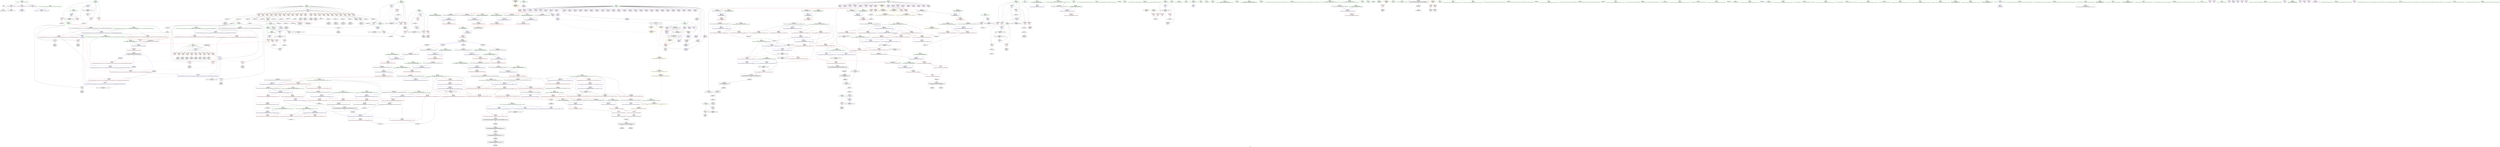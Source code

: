 digraph "SVFG" {
	label="SVFG";

	Node0x55a64bc74b60 [shape=record,color=grey,label="{NodeID: 0\nNullPtr}"];
	Node0x55a64bc74b60 -> Node0x55a64bcb4850[style=solid];
	Node0x55a64bc74b60 -> Node0x55a64bccb1b0[style=solid];
	Node0x55a64bcc3780 [shape=record,color=grey,label="{NodeID: 775\n254 = Binary(253, 140, )\n}"];
	Node0x55a64bcc3780 -> Node0x55a64bcb6110[style=solid];
	Node0x55a64bcb9fa0 [shape=record,color=red,label="{NodeID: 443\n813\<--803\n\<--__first2.addr\n_ZSt30__lexicographical_compare_implIPcS0_N9__gnu_cxx5__ops15_Iter_less_iterEEbT_S4_T0_S5_T1_\n|{<s0>36}}"];
	Node0x55a64bcb9fa0:s0 -> Node0x55a64bd4b260[style=solid,color=red];
	Node0x55a64bcbd550 [shape=record,color=purple,label="{NodeID: 277\n445\<--370\narraydecay15\<--a\nmain\n}"];
	Node0x55a64bcae230 [shape=record,color=green,label="{NodeID: 111\n736\<--737\n__last2.addr\<--__last2.addr_field_insensitive\n_ZSt29__lexicographical_compare_auxIPcS0_EbT_S1_T0_S2_\n}"];
	Node0x55a64bcae230 -> Node0x55a64bcb92a0[style=solid];
	Node0x55a64bcae230 -> Node0x55a64bcce780[style=solid];
	Node0x55a64bd41ad0 [shape=record,color=black,label="{NodeID: 1052\n946 = PHI(335, 341, 331, )\n0th arg _ZSt4moveIRiEONSt16remove_referenceIT_E4typeEOS2_ }"];
	Node0x55a64bd41ad0 -> Node0x55a64bccfe40[style=solid];
	Node0x55a64bccf6f0 [shape=record,color=blue,label="{NodeID: 554\n877\<--871\n__first2.addr\<--__first2\n_ZNSt8__lc_raiISt26random_access_iterator_tagS0_E10__newlast1IPcS3_EET_S4_S4_T0_S5_\n}"];
	Node0x55a64bccf6f0 -> Node0x55a64bcbaa30[style=dashed];
	Node0x55a64bcb72f0 [shape=record,color=red,label="{NodeID: 388\n496\<--380\n\<--_end_38\nmain\n}"];
	Node0x55a64bcb72f0 -> Node0x55a64bcc4080[style=solid];
	Node0x55a64bcb2850 [shape=record,color=purple,label="{NodeID: 222\n393\<--10\n\<--vis\nmain\n}"];
	Node0x55a64bcaed30 [shape=record,color=green,label="{NodeID: 56\n327\<--328\n__a.addr\<--__a.addr_field_insensitive\n_ZSt4swapIiENSt9enable_ifIXsr6__and_ISt6__not_ISt15__is_tuple_likeIT_EESt21is_move_constructibleIS3_ESt18is_move_assignableIS3_EEE5valueEvE4typeERS3_SC_\n}"];
	Node0x55a64bcaed30 -> Node0x55a64bcc17f0[style=solid];
	Node0x55a64bcaed30 -> Node0x55a64bcc18c0[style=solid];
	Node0x55a64bcaed30 -> Node0x55a64bccc2f0[style=solid];
	Node0x55a64bccca40 [shape=record,color=blue,label="{NodeID: 499\n362\<--408\n_end_2\<--\nmain\n}"];
	Node0x55a64bccca40 -> Node0x55a64bcc2350[style=dashed];
	Node0x55a64bccca40 -> Node0x55a64bc87f30[style=dashed];
	Node0x55a64bcc02d0 [shape=record,color=red,label="{NodeID: 333\n146\<--77\n\<--u\n_Z4workii\n|{<s0>3}}"];
	Node0x55a64bcc02d0:s0 -> Node0x55a64bd4aba0[style=solid,color=red];
	Node0x55a64bcb5b60 [shape=record,color=black,label="{NodeID: 167\n215\<--214\nidxprom57\<--\n_Z4workii\n}"];
	Node0x55a64bd4bb00 [shape=record,color=black,label="{NodeID: 1108\n613 = PHI(578, )\n1st arg _ZSt13__max_elementIPiN9__gnu_cxx5__ops15_Iter_less_iterEET_S4_S4_T0_ }"];
	Node0x55a64bd4bb00 -> Node0x55a64bccd810[style=solid];
	Node0x55a64bcaa140 [shape=record,color=green,label="{NodeID: 1\n7\<--1\n__dso_handle\<--dummyObj\nGlob }"];
	Node0x55a64bcc3900 [shape=record,color=grey,label="{NodeID: 776\n139 = Binary(138, 140, )\n}"];
	Node0x55a64bcc3900 -> Node0x55a64bcda8e0[style=solid];
	Node0x55a64bcba070 [shape=record,color=red,label="{NodeID: 444\n824\<--803\n\<--__first2.addr\n_ZSt30__lexicographical_compare_implIPcS0_N9__gnu_cxx5__ops15_Iter_less_iterEEbT_S4_T0_S5_T1_\n|{<s0>37}}"];
	Node0x55a64bcba070:s0 -> Node0x55a64bd4b7d0[style=solid,color=red];
	Node0x55a64bcbd620 [shape=record,color=purple,label="{NodeID: 278\n446\<--370\nadd.ptr16\<--a\nmain\n}"];
	Node0x55a64bcae300 [shape=record,color=green,label="{NodeID: 112\n738\<--739\n__simple\<--__simple_field_insensitive\n_ZSt29__lexicographical_compare_auxIPcS0_EbT_S1_T0_S2_\n}"];
	Node0x55a64bcae300 -> Node0x55a64bcce850[style=solid];
	Node0x55a64bd426b0 [shape=record,color=black,label="{NodeID: 1053\n196 = PHI(293, )\n}"];
	Node0x55a64bccf7c0 [shape=record,color=blue,label="{NodeID: 555\n879\<--872\n__last2.addr\<--__last2\n_ZNSt8__lc_raiISt26random_access_iterator_tagS0_E10__newlast1IPcS3_EET_S4_S4_T0_S5_\n}"];
	Node0x55a64bccf7c0 -> Node0x55a64bcbab00[style=dashed];
	Node0x55a64bcb73c0 [shape=record,color=red,label="{NodeID: 389\n479\<--478\n\<--arrayidx\nmain\n}"];
	Node0x55a64bcb73c0 -> Node0x55a64bcdaa60[style=solid];
	Node0x55a64bcb2920 [shape=record,color=purple,label="{NodeID: 223\n119\<--13\narrayidx11\<--ans\n_Z4workii\n}"];
	Node0x55a64bcaee00 [shape=record,color=green,label="{NodeID: 57\n329\<--330\n__b.addr\<--__b.addr_field_insensitive\n_ZSt4swapIiENSt9enable_ifIXsr6__and_ISt6__not_ISt15__is_tuple_likeIT_EESt21is_move_constructibleIS3_ESt18is_move_assignableIS3_EEE5valueEvE4typeERS3_SC_\n}"];
	Node0x55a64bcaee00 -> Node0x55a64bcc1990[style=solid];
	Node0x55a64bcaee00 -> Node0x55a64bcc1a60[style=solid];
	Node0x55a64bcaee00 -> Node0x55a64bccc3c0[style=solid];
	Node0x55a64bcccb10 [shape=record,color=blue,label="{NodeID: 500\n360\<--419\nj\<--inc\nmain\n}"];
	Node0x55a64bcccb10 -> Node0x55a64bcc20e0[style=dashed];
	Node0x55a64bcccb10 -> Node0x55a64bcc21b0[style=dashed];
	Node0x55a64bcccb10 -> Node0x55a64bcc2280[style=dashed];
	Node0x55a64bcccb10 -> Node0x55a64bcccb10[style=dashed];
	Node0x55a64bcccb10 -> Node0x55a64bc87a30[style=dashed];
	Node0x55a64bcc03a0 [shape=record,color=red,label="{NodeID: 334\n175\<--77\n\<--u\n_Z4workii\n}"];
	Node0x55a64bcc03a0 -> Node0x55a64bcb5750[style=solid];
	Node0x55a64bcb5c30 [shape=record,color=black,label="{NodeID: 168\n219\<--218\nidxprom60\<--sub59\n_Z4workii\n}"];
	Node0x55a64bd4bc10 [shape=record,color=black,label="{NodeID: 1109\n924 = PHI(797, 797, )\n0th arg _ZNK9__gnu_cxx5__ops15_Iter_less_iterclIPcS3_EEbT_T0_ }"];
	Node0x55a64bd4bc10 -> Node0x55a64bccfbd0[style=solid];
	Node0x55a64bcaa1d0 [shape=record,color=green,label="{NodeID: 2\n15\<--1\n.str\<--dummyObj\nGlob }"];
	Node0x55a64bcc3a80 [shape=record,color=grey,label="{NodeID: 777\n419 = Binary(418, 140, )\n}"];
	Node0x55a64bcc3a80 -> Node0x55a64bcccb10[style=solid];
	Node0x55a64bcba140 [shape=record,color=red,label="{NodeID: 445\n833\<--803\n\<--__first2.addr\n_ZSt30__lexicographical_compare_implIPcS0_N9__gnu_cxx5__ops15_Iter_less_iterEEbT_S4_T0_S5_T1_\n|{<s0>38}}"];
	Node0x55a64bcba140:s0 -> Node0x55a64bd4beb0[style=solid,color=red];
	Node0x55a64bcbd6f0 [shape=record,color=purple,label="{NodeID: 279\n449\<--370\narraydecay18\<--a\nmain\n|{<s0>22}}"];
	Node0x55a64bcbd6f0:s0 -> Node0x55a64bd4c4a0[style=solid,color=red];
	Node0x55a64bcae3d0 [shape=record,color=green,label="{NodeID: 113\n750\<--751\n_ZNSt25__lexicographical_compareILb0EE4__lcIPcS2_EEbT_S3_T0_S4_\<--_ZNSt25__lexicographical_compareILb0EE4__lcIPcS2_EEbT_S3_T0_S4__field_insensitive\n}"];
	Node0x55a64bd47590 [shape=record,color=black,label="{NodeID: 1054\n53 = PHI()\n}"];
	Node0x55a64bccf890 [shape=record,color=blue,label="{NodeID: 556\n881\<--893\n__diff1\<--sub.ptr.sub\n_ZNSt8__lc_raiISt26random_access_iterator_tagS0_E10__newlast1IPcS3_EET_S4_S4_T0_S5_\n}"];
	Node0x55a64bccf890 -> Node0x55a64bcbabd0[style=dashed];
	Node0x55a64bcb7490 [shape=record,color=red,label="{NodeID: 390\n483\<--482\n\<--arrayidx34\nmain\n}"];
	Node0x55a64bcb7490 -> Node0x55a64bcdaa60[style=solid];
	Node0x55a64bcb29f0 [shape=record,color=purple,label="{NodeID: 224\n122\<--13\narrayidx13\<--ans\n_Z4workii\n}"];
	Node0x55a64bcaeed0 [shape=record,color=green,label="{NodeID: 58\n331\<--332\n__tmp\<--__tmp_field_insensitive\n_ZSt4swapIiENSt9enable_ifIXsr6__and_ISt6__not_ISt15__is_tuple_likeIT_EESt21is_move_constructibleIS3_ESt18is_move_assignableIS3_EEE5valueEvE4typeERS3_SC_\n|{|<s1>14}}"];
	Node0x55a64bcaeed0 -> Node0x55a64bccc490[style=solid];
	Node0x55a64bcaeed0:s1 -> Node0x55a64bd41ad0[style=solid,color=red];
	Node0x55a64bcccbe0 [shape=record,color=blue,label="{NodeID: 501\n356\<--424\ni\<--inc7\nmain\n}"];
	Node0x55a64bcccbe0 -> Node0x55a64bc88330[style=dashed];
	Node0x55a64bcc0470 [shape=record,color=red,label="{NodeID: 335\n183\<--77\n\<--u\n_Z4workii\n}"];
	Node0x55a64bcc0470 -> Node0x55a64bcb58f0[style=solid];
	Node0x55a64bcb5d00 [shape=record,color=black,label="{NodeID: 169\n222\<--221\nidxprom62\<--\n_Z4workii\n}"];
	Node0x55a64bd4bd60 [shape=record,color=black,label="{NodeID: 1110\n925 = PHI(832, 841, )\n1st arg _ZNK9__gnu_cxx5__ops15_Iter_less_iterclIPcS3_EEbT_T0_ }"];
	Node0x55a64bd4bd60 -> Node0x55a64bccfca0[style=solid];
	Node0x55a64bcaa480 [shape=record,color=green,label="{NodeID: 3\n17\<--1\n.str.1\<--dummyObj\nGlob }"];
	Node0x55a64bcc3c00 [shape=record,color=grey,label="{NodeID: 778\n522 = cmp(521, 111, )\n}"];
	Node0x55a64bcba210 [shape=record,color=red,label="{NodeID: 446\n841\<--803\n\<--__first2.addr\n_ZSt30__lexicographical_compare_implIPcS0_N9__gnu_cxx5__ops15_Iter_less_iterEEbT_S4_T0_S5_T1_\n|{<s0>39}}"];
	Node0x55a64bcba210:s0 -> Node0x55a64bd4bd60[style=solid,color=red];
	Node0x55a64bcbd7c0 [shape=record,color=purple,label="{NodeID: 280\n450\<--370\narraydecay19\<--a\nmain\n}"];
	Node0x55a64bcae4d0 [shape=record,color=green,label="{NodeID: 114\n755\<--756\n__it.addr\<--__it.addr_field_insensitive\n_ZSt12__niter_baseIPcET_S1_\n}"];
	Node0x55a64bcae4d0 -> Node0x55a64bcb9370[style=solid];
	Node0x55a64bcae4d0 -> Node0x55a64bcce920[style=solid];
	Node0x55a64bd47660 [shape=record,color=black,label="{NodeID: 1055\n336 = PHI(945, )\n}"];
	Node0x55a64bd47660 -> Node0x55a64bcc1b30[style=solid];
	Node0x55a64bccf960 [shape=record,color=blue,label="{NodeID: 557\n883\<--899\n__diff2\<--sub.ptr.sub3\n_ZNSt8__lc_raiISt26random_access_iterator_tagS0_E10__newlast1IPcS3_EET_S4_S4_T0_S5_\n}"];
	Node0x55a64bccf960 -> Node0x55a64bcbaca0[style=dashed];
	Node0x55a64bccf960 -> Node0x55a64bcbad70[style=dashed];
	Node0x55a64bcb7560 [shape=record,color=red,label="{NodeID: 391\n502\<--501\n\<--arrayidx43\nmain\n}"];
	Node0x55a64bcb7560 -> Node0x55a64bcc4200[style=solid];
	Node0x55a64bcb2ac0 [shape=record,color=purple,label="{NodeID: 225\n123\<--13\narrayidx14\<--ans\n_Z4workii\n}"];
	Node0x55a64bcb2ac0 -> Node0x55a64bccb520[style=solid];
	Node0x55a64bcaefa0 [shape=record,color=green,label="{NodeID: 59\n337\<--338\n_ZSt4moveIRiEONSt16remove_referenceIT_E4typeEOS2_\<--_ZSt4moveIRiEONSt16remove_referenceIT_E4typeEOS2__field_insensitive\n}"];
	Node0x55a64bccccb0 [shape=record,color=blue,label="{NodeID: 502\n366\<--140\ncc\<--\nmain\n}"];
	Node0x55a64bccccb0 -> Node0x55a64bd082b0[style=dashed];
	Node0x55a64bcc0540 [shape=record,color=red,label="{NodeID: 336\n214\<--77\n\<--u\n_Z4workii\n}"];
	Node0x55a64bcc0540 -> Node0x55a64bcb5b60[style=solid];
	Node0x55a64bcb5dd0 [shape=record,color=black,label="{NodeID: 170\n226\<--225\nidxprom64\<--\n_Z4workii\n}"];
	Node0x55a64bd4beb0 [shape=record,color=black,label="{NodeID: 1111\n926 = PHI(833, 842, )\n2nd arg _ZNK9__gnu_cxx5__ops15_Iter_less_iterclIPcS3_EEbT_T0_ }"];
	Node0x55a64bd4beb0 -> Node0x55a64bccfd70[style=solid];
	Node0x55a64bcaa510 [shape=record,color=green,label="{NodeID: 4\n19\<--1\nstdin\<--dummyObj\nGlob }"];
	Node0x55a64bcc3d80 [shape=record,color=grey,label="{NodeID: 779\n943 = cmp(939, 942, )\n}"];
	Node0x55a64bcc3d80 -> Node0x55a64bcb21d0[style=solid];
	Node0x55a64bcba2e0 [shape=record,color=red,label="{NodeID: 447\n851\<--803\n\<--__first2.addr\n_ZSt30__lexicographical_compare_implIPcS0_N9__gnu_cxx5__ops15_Iter_less_iterEEbT_S4_T0_S5_T1_\n}"];
	Node0x55a64bcba2e0 -> Node0x55a64bcbe320[style=solid];
	Node0x55a64bcbd890 [shape=record,color=purple,label="{NodeID: 281\n451\<--370\nadd.ptr20\<--a\nmain\n|{<s0>22}}"];
	Node0x55a64bcbd890:s0 -> Node0x55a64bd4c5e0[style=solid,color=red];
	Node0x55a64bcb3010 [shape=record,color=green,label="{NodeID: 115\n765\<--766\n__first1.addr\<--__first1.addr_field_insensitive\n_ZNSt25__lexicographical_compareILb0EE4__lcIPcS2_EEbT_S3_T0_S4_\n}"];
	Node0x55a64bcb3010 -> Node0x55a64bcb9440[style=solid];
	Node0x55a64bcb3010 -> Node0x55a64bcce9f0[style=solid];
	Node0x55a64bd47860 [shape=record,color=black,label="{NodeID: 1056\n342 = PHI(945, )\n}"];
	Node0x55a64bd47860 -> Node0x55a64bcc1c00[style=solid];
	Node0x55a64bccfa30 [shape=record,color=blue,label="{NodeID: 558\n916\<--914\n.addr\<--\n_ZNSt8__lc_raiISt26random_access_iterator_tagS0_E6__cnd2IPcEEbT_S4_\n}"];
	Node0x55a64bcb7630 [shape=record,color=red,label="{NodeID: 392\n509\<--508\n\<--arrayidx45\nmain\n}"];
	Node0x55a64bcb7630 -> Node0x55a64bcc4200[style=solid];
	Node0x55a64bcb2b90 [shape=record,color=purple,label="{NodeID: 226\n127\<--13\narrayidx16\<--ans\n_Z4workii\n}"];
	Node0x55a64bcaf0a0 [shape=record,color=green,label="{NodeID: 60\n351\<--352\nmain\<--main_field_insensitive\n}"];
	Node0x55a64bcccd80 [shape=record,color=blue,label="{NodeID: 503\n372\<--461\nMax\<--conv\nmain\n}"];
	Node0x55a64bcccd80 -> Node0x55a64bcc2830[style=dashed];
	Node0x55a64bcccd80 -> Node0x55a64bd087b0[style=dashed];
	Node0x55a64bcc0610 [shape=record,color=red,label="{NodeID: 337\n150\<--79\n\<--v\n_Z4workii\n|{<s0>4}}"];
	Node0x55a64bcc0610:s0 -> Node0x55a64bd4aba0[style=solid,color=red];
	Node0x55a64bcb5ea0 [shape=record,color=black,label="{NodeID: 171\n229\<--228\nidxprom66\<--\n_Z4workii\n}"];
	Node0x55a64bd4c030 [shape=record,color=black,label="{NodeID: 1112\n761 = PHI(745, )\n0th arg _ZNSt25__lexicographical_compareILb0EE4__lcIPcS2_EEbT_S3_T0_S4_ }"];
	Node0x55a64bd4c030 -> Node0x55a64bcce9f0[style=solid];
	Node0x55a64bcaa5d0 [shape=record,color=green,label="{NodeID: 5\n20\<--1\n.str.2\<--dummyObj\nGlob }"];
	Node0x55a64bcc3f00 [shape=record,color=grey,label="{NodeID: 780\n485 = cmp(484, 140, )\n}"];
	Node0x55a64bcba3b0 [shape=record,color=red,label="{NodeID: 448\n859\<--803\n\<--__first2.addr\n_ZSt30__lexicographical_compare_implIPcS0_N9__gnu_cxx5__ops15_Iter_less_iterEEbT_S4_T0_S5_T1_\n}"];
	Node0x55a64bcba3b0 -> Node0x55a64bcc4e00[style=solid];
	Node0x55a64bcbd960 [shape=record,color=purple,label="{NodeID: 282\n455\<--370\narraydecay22\<--a\nmain\n}"];
	Node0x55a64bcbd960 -> Node0x55a64bcb6ad0[style=solid];
	Node0x55a64bcb30a0 [shape=record,color=green,label="{NodeID: 116\n767\<--768\n__last1.addr\<--__last1.addr_field_insensitive\n_ZNSt25__lexicographical_compareILb0EE4__lcIPcS2_EEbT_S3_T0_S4_\n}"];
	Node0x55a64bcb30a0 -> Node0x55a64bcb9510[style=solid];
	Node0x55a64bcb30a0 -> Node0x55a64bcceac0[style=solid];
	Node0x55a64bd479a0 [shape=record,color=black,label="{NodeID: 1057\n346 = PHI(945, )\n}"];
	Node0x55a64bd479a0 -> Node0x55a64bcc1cd0[style=solid];
	Node0x55a64bccfb00 [shape=record,color=blue,label="{NodeID: 559\n918\<--915\n.addr1\<--\n_ZNSt8__lc_raiISt26random_access_iterator_tagS0_E6__cnd2IPcEEbT_S4_\n}"];
	Node0x55a64bcb7700 [shape=record,color=red,label="{NodeID: 393\n577\<--567\n\<--__first.addr\n_ZSt11max_elementIPiET_S1_S1_\n|{<s0>28}}"];
	Node0x55a64bcb7700:s0 -> Node0x55a64bd4b9f0[style=solid,color=red];
	Node0x55a64bcb2c60 [shape=record,color=purple,label="{NodeID: 227\n130\<--13\narrayidx18\<--ans\n_Z4workii\n}"];
	Node0x55a64bcaf1a0 [shape=record,color=green,label="{NodeID: 61\n354\<--355\nretval\<--retval_field_insensitive\nmain\n}"];
	Node0x55a64bcaf1a0 -> Node0x55a64bccc700[style=solid];
	Node0x55a64bd0cdb0 [shape=record,color=black,label="{NodeID: 836\nMR_139V_4 = PHI(MR_139V_5, MR_139V_2, MR_139V_3, )\npts\{796 \}\n}"];
	Node0x55a64bd0cdb0 -> Node0x55a64bcb9780[style=dashed];
	Node0x55a64bccce50 [shape=record,color=blue,label="{NodeID: 504\n374\<--474\nMin\<--conv32\nmain\n}"];
	Node0x55a64bccce50 -> Node0x55a64bcc2900[style=dashed];
	Node0x55a64bccce50 -> Node0x55a64bd08cb0[style=dashed];
	Node0x55a64bcc06e0 [shape=record,color=red,label="{NodeID: 338\n154\<--79\n\<--v\n_Z4workii\n}"];
	Node0x55a64bcc06e0 -> Node0x55a64bcb5340[style=solid];
	Node0x55a64bcb5f70 [shape=record,color=black,label="{NodeID: 172\n232\<--231\nidxprom68\<--\n_Z4workii\n}"];
	Node0x55a64bd4c140 [shape=record,color=black,label="{NodeID: 1113\n762 = PHI(746, )\n1st arg _ZNSt25__lexicographical_compareILb0EE4__lcIPcS2_EEbT_S3_T0_S4_ }"];
	Node0x55a64bd4c140 -> Node0x55a64bcceac0[style=solid];
	Node0x55a64bcaae70 [shape=record,color=green,label="{NodeID: 6\n22\<--1\n.str.3\<--dummyObj\nGlob }"];
	Node0x55a64bcc4080 [shape=record,color=grey,label="{NodeID: 781\n497 = cmp(495, 496, )\n}"];
	Node0x55a64bcba480 [shape=record,color=red,label="{NodeID: 449\n814\<--805\n\<--__last2.addr\n_ZSt30__lexicographical_compare_implIPcS0_N9__gnu_cxx5__ops15_Iter_less_iterEEbT_S4_T0_S5_T1_\n|{<s0>36}}"];
	Node0x55a64bcba480:s0 -> Node0x55a64bd4b370[style=solid,color=red];
	Node0x55a64bcbda30 [shape=record,color=purple,label="{NodeID: 283\n463\<--370\narraydecay23\<--a\nmain\n|{<s0>23}}"];
	Node0x55a64bcbda30:s0 -> Node0x55a64bd497a0[style=solid,color=red];
	Node0x55a64bcb3170 [shape=record,color=green,label="{NodeID: 117\n769\<--770\n__first2.addr\<--__first2.addr_field_insensitive\n_ZNSt25__lexicographical_compareILb0EE4__lcIPcS2_EEbT_S3_T0_S4_\n}"];
	Node0x55a64bcb3170 -> Node0x55a64bcb95e0[style=solid];
	Node0x55a64bcb3170 -> Node0x55a64bcceb90[style=solid];
	Node0x55a64bd47ae0 [shape=record,color=black,label="{NodeID: 1058\n749 = PHI(760, )\n}"];
	Node0x55a64bd47ae0 -> Node0x55a64bcb1810[style=solid];
	Node0x55a64bd12e30 [shape=record,color=yellow,style=double,label="{NodeID: 892\n2V_1 = ENCHI(MR_2V_0)\npts\{14 \}\nFun[_ZSt23lexicographical_compareIPcS0_EbT_S1_T0_S2_]|{<s0>11}}"];
	Node0x55a64bd12e30:s0 -> Node0x55a64bd12080[style=dashed,color=red];
	Node0x55a64bccfbd0 [shape=record,color=blue,label="{NodeID: 560\n927\<--924\nthis.addr\<--this\n_ZNK9__gnu_cxx5__ops15_Iter_less_iterclIPcS3_EEbT_T0_\n}"];
	Node0x55a64bccfbd0 -> Node0x55a64bcbae40[style=dashed];
	Node0x55a64bcb77d0 [shape=record,color=red,label="{NodeID: 394\n578\<--569\n\<--__last.addr\n_ZSt11max_elementIPiET_S1_S1_\n|{<s0>28}}"];
	Node0x55a64bcb77d0:s0 -> Node0x55a64bd4bb00[style=solid,color=red];
	Node0x55a64bcb2d30 [shape=record,color=purple,label="{NodeID: 228\n131\<--13\narrayidx19\<--ans\n_Z4workii\n}"];
	Node0x55a64bcb2d30 -> Node0x55a64bccb5f0[style=solid];
	Node0x55a64bcaf270 [shape=record,color=green,label="{NodeID: 62\n356\<--357\ni\<--i_field_insensitive\nmain\n}"];
	Node0x55a64bcaf270 -> Node0x55a64bcc1da0[style=solid];
	Node0x55a64bcaf270 -> Node0x55a64bcc1e70[style=solid];
	Node0x55a64bcaf270 -> Node0x55a64bcc1f40[style=solid];
	Node0x55a64bcaf270 -> Node0x55a64bccc7d0[style=solid];
	Node0x55a64bcaf270 -> Node0x55a64bcccbe0[style=solid];
	Node0x55a64bd0d2b0 [shape=record,color=black,label="{NodeID: 837\nMR_107V_3 = PHI(MR_107V_4, MR_107V_2, )\npts\{685 \}\n}"];
	Node0x55a64bd0d2b0 -> Node0x55a64bcb8740[style=dashed];
	Node0x55a64bcccf20 [shape=record,color=blue,label="{NodeID: 505\n376\<--491\nst\<--\nmain\n}"];
	Node0x55a64bcccf20 -> Node0x55a64bcc29d0[style=dashed];
	Node0x55a64bcccf20 -> Node0x55a64bcc2aa0[style=dashed];
	Node0x55a64bcccf20 -> Node0x55a64bccd190[style=dashed];
	Node0x55a64bcccf20 -> Node0x55a64bd046b0[style=dashed];
	Node0x55a64bcccf20 -> Node0x55a64bd091b0[style=dashed];
	Node0x55a64bcc07b0 [shape=record,color=red,label="{NodeID: 339\n162\<--79\n\<--v\n_Z4workii\n}"];
	Node0x55a64bcc07b0 -> Node0x55a64bcb54e0[style=solid];
	Node0x55a64bcb6040 [shape=record,color=black,label="{NodeID: 173\n251\<--250\nidxprom77\<--\n_Z4workii\n}"];
	Node0x55a64bd4c250 [shape=record,color=black,label="{NodeID: 1114\n763 = PHI(747, )\n2nd arg _ZNSt25__lexicographical_compareILb0EE4__lcIPcS2_EEbT_S3_T0_S4_ }"];
	Node0x55a64bd4c250 -> Node0x55a64bcceb90[style=solid];
	Node0x55a64bcaaf00 [shape=record,color=green,label="{NodeID: 7\n24\<--1\nstdout\<--dummyObj\nGlob }"];
	Node0x55a64bcc4200 [shape=record,color=grey,label="{NodeID: 782\n510 = cmp(502, 509, )\n}"];
	Node0x55a64bcba550 [shape=record,color=red,label="{NodeID: 450\n825\<--805\n\<--__last2.addr\n_ZSt30__lexicographical_compare_implIPcS0_N9__gnu_cxx5__ops15_Iter_less_iterEEbT_S4_T0_S5_T1_\n|{<s0>37}}"];
	Node0x55a64bcba550:s0 -> Node0x55a64bd4b8e0[style=solid,color=red];
	Node0x55a64bcbdb00 [shape=record,color=purple,label="{NodeID: 284\n464\<--370\narraydecay24\<--a\nmain\n}"];
	Node0x55a64bcb3240 [shape=record,color=green,label="{NodeID: 118\n771\<--772\n__last2.addr\<--__last2.addr_field_insensitive\n_ZNSt25__lexicographical_compareILb0EE4__lcIPcS2_EEbT_S3_T0_S4_\n}"];
	Node0x55a64bcb3240 -> Node0x55a64bcb96b0[style=solid];
	Node0x55a64bcb3240 -> Node0x55a64bccec60[style=solid];
	Node0x55a64bd47c20 [shape=record,color=black,label="{NodeID: 1059\n311 = PHI(753, )\n|{<s0>11}}"];
	Node0x55a64bd47c20:s0 -> Node0x55a64bd49f20[style=solid,color=red];
	Node0x55a64bd12f10 [shape=record,color=yellow,style=double,label="{NodeID: 893\n2V_1 = ENCHI(MR_2V_0)\npts\{14 \}\nFun[_Z4workii]|{|<s2>3}}"];
	Node0x55a64bd12f10 -> Node0x55a64bccb520[style=dashed];
	Node0x55a64bd12f10 -> Node0x55a64bd05ab0[style=dashed];
	Node0x55a64bd12f10:s2 -> Node0x55a64bd12f10[style=dashed,color=red];
	Node0x55a64bccfca0 [shape=record,color=blue,label="{NodeID: 561\n929\<--925\n__it1.addr\<--__it1\n_ZNK9__gnu_cxx5__ops15_Iter_less_iterclIPcS3_EEbT_T0_\n}"];
	Node0x55a64bccfca0 -> Node0x55a64bcbaf10[style=dashed];
	Node0x55a64bcb78a0 [shape=record,color=red,label="{NodeID: 395\n599\<--589\n\<--__first.addr\n_ZSt11min_elementIPiET_S1_S1_\n|{<s0>30}}"];
	Node0x55a64bcb78a0:s0 -> Node0x55a64bd49520[style=solid,color=red];
	Node0x55a64bcb2e00 [shape=record,color=purple,label="{NodeID: 229\n156\<--13\narrayidx24\<--ans\n_Z4workii\n}"];
	Node0x55a64bcaf340 [shape=record,color=green,label="{NodeID: 63\n358\<--359\n_end_\<--_end__field_insensitive\nmain\n}"];
	Node0x55a64bcaf340 -> Node0x55a64bcc2010[style=solid];
	Node0x55a64bcaf340 -> Node0x55a64bccc8a0[style=solid];
	Node0x55a64bd0d7b0 [shape=record,color=black,label="{NodeID: 838\nMR_109V_3 = PHI(MR_109V_5, MR_109V_2, )\npts\{689 \}\n}"];
	Node0x55a64bcccff0 [shape=record,color=blue,label="{NodeID: 506\n378\<--111\ni37\<--\nmain\n}"];
	Node0x55a64bcccff0 -> Node0x55a64bcc2b70[style=dashed];
	Node0x55a64bcccff0 -> Node0x55a64bcb6fb0[style=dashed];
	Node0x55a64bcccff0 -> Node0x55a64bcb7080[style=dashed];
	Node0x55a64bcccff0 -> Node0x55a64bcb7150[style=dashed];
	Node0x55a64bcccff0 -> Node0x55a64bcb7220[style=dashed];
	Node0x55a64bcccff0 -> Node0x55a64bccd260[style=dashed];
	Node0x55a64bcccff0 -> Node0x55a64bd096b0[style=dashed];
	Node0x55a64bcc0880 [shape=record,color=red,label="{NodeID: 340\n250\<--79\n\<--v\n_Z4workii\n}"];
	Node0x55a64bcc0880 -> Node0x55a64bcb6040[style=solid];
	Node0x55a64bcb6110 [shape=record,color=black,label="{NodeID: 174\n255\<--254\nidxprom80\<--sub79\n_Z4workii\n}"];
	Node0x55a64bd4c360 [shape=record,color=black,label="{NodeID: 1115\n764 = PHI(748, )\n3rd arg _ZNSt25__lexicographical_compareILb0EE4__lcIPcS2_EEbT_S3_T0_S4_ }"];
	Node0x55a64bd4c360 -> Node0x55a64bccec60[style=solid];
	Node0x55a64bcaaf90 [shape=record,color=green,label="{NodeID: 8\n25\<--1\n.str.4\<--dummyObj\nGlob }"];
	Node0x55a64bcc4380 [shape=record,color=grey,label="{NodeID: 783\n822 = cmp(820, 821, )\n}"];
	Node0x55a64bcba620 [shape=record,color=red,label="{NodeID: 451\n860\<--805\n\<--__last2.addr\n_ZSt30__lexicographical_compare_implIPcS0_N9__gnu_cxx5__ops15_Iter_less_iterEEbT_S4_T0_S5_T1_\n}"];
	Node0x55a64bcba620 -> Node0x55a64bcc4e00[style=solid];
	Node0x55a64bcbdbd0 [shape=record,color=purple,label="{NodeID: 285\n465\<--370\nadd.ptr25\<--a\nmain\n|{<s0>23}}"];
	Node0x55a64bcbdbd0:s0 -> Node0x55a64bd498e0[style=solid,color=red];
	Node0x55a64bcb3310 [shape=record,color=green,label="{NodeID: 119\n773\<--774\nagg.tmp\<--agg.tmp_field_insensitive\n_ZNSt25__lexicographical_compareILb0EE4__lcIPcS2_EEbT_S3_T0_S4_\n}"];
	Node0x55a64bd47d60 [shape=record,color=black,label="{NodeID: 1060\n315 = PHI(753, )\n|{<s0>11}}"];
	Node0x55a64bd47d60:s0 -> Node0x55a64bd4a060[style=solid,color=red];
	Node0x55a64bccfd70 [shape=record,color=blue,label="{NodeID: 562\n931\<--926\n__it2.addr\<--__it2\n_ZNK9__gnu_cxx5__ops15_Iter_less_iterclIPcS3_EEbT_T0_\n}"];
	Node0x55a64bccfd70 -> Node0x55a64bccaca0[style=dashed];
	Node0x55a64bcb7970 [shape=record,color=red,label="{NodeID: 396\n600\<--591\n\<--__last.addr\n_ZSt11min_elementIPiET_S1_S1_\n|{<s0>30}}"];
	Node0x55a64bcb7970:s0 -> Node0x55a64bd49660[style=solid,color=red];
	Node0x55a64bcb2ed0 [shape=record,color=purple,label="{NodeID: 230\n160\<--13\narrayidx27\<--ans\n_Z4workii\n}"];
	Node0x55a64bcaf410 [shape=record,color=green,label="{NodeID: 64\n360\<--361\nj\<--j_field_insensitive\nmain\n}"];
	Node0x55a64bcaf410 -> Node0x55a64bcc20e0[style=solid];
	Node0x55a64bcaf410 -> Node0x55a64bcc21b0[style=solid];
	Node0x55a64bcaf410 -> Node0x55a64bcc2280[style=solid];
	Node0x55a64bcaf410 -> Node0x55a64bccc970[style=solid];
	Node0x55a64bcaf410 -> Node0x55a64bcccb10[style=solid];
	Node0x55a64bd0dcb0 [shape=record,color=black,label="{NodeID: 839\nMR_113V_2 = PHI(MR_113V_4, MR_113V_1, )\npts\{693 \}\n}"];
	Node0x55a64bccd0c0 [shape=record,color=blue,label="{NodeID: 507\n380\<--144\n_end_38\<--\nmain\n}"];
	Node0x55a64bccd0c0 -> Node0x55a64bcb72f0[style=dashed];
	Node0x55a64bccd0c0 -> Node0x55a64bd09bb0[style=dashed];
	Node0x55a64bcc0950 [shape=record,color=red,label="{NodeID: 341\n210\<--81\n\<--i\n_Z4workii\n}"];
	Node0x55a64bcc0950 -> Node0x55a64bcc4500[style=solid];
	Node0x55a64bcb61e0 [shape=record,color=black,label="{NodeID: 175\n258\<--257\nidxprom82\<--\n_Z4workii\n}"];
	Node0x55a64bd4c4a0 [shape=record,color=black,label="{NodeID: 1116\n565 = PHI(449, )\n0th arg _ZSt11max_elementIPiET_S1_S1_ }"];
	Node0x55a64bd4c4a0 -> Node0x55a64bccd400[style=solid];
	Node0x55a64bcab050 [shape=record,color=green,label="{NodeID: 9\n27\<--1\n.str.5\<--dummyObj\nGlob }"];
	Node0x55a64bcc4500 [shape=record,color=grey,label="{NodeID: 784\n212 = cmp(210, 211, )\n}"];
	Node0x55a64bcba6f0 [shape=record,color=red,label="{NodeID: 452\n890\<--873\n\<--__first1.addr\n_ZNSt8__lc_raiISt26random_access_iterator_tagS0_E10__newlast1IPcS3_EET_S4_S4_T0_S5_\n}"];
	Node0x55a64bcba6f0 -> Node0x55a64bcb1cf0[style=solid];
	Node0x55a64bcbdca0 [shape=record,color=purple,label="{NodeID: 286\n469\<--370\narraydecay27\<--a\nmain\n}"];
	Node0x55a64bcbdca0 -> Node0x55a64bcb6d40[style=solid];
	Node0x55a64bcb33e0 [shape=record,color=green,label="{NodeID: 120\n775\<--776\nundef.agg.tmp\<--undef.agg.tmp_field_insensitive\n_ZNSt25__lexicographical_compareILb0EE4__lcIPcS2_EEbT_S3_T0_S4_\n}"];
	Node0x55a64bd47ea0 [shape=record,color=black,label="{NodeID: 1061\n317 = PHI(753, )\n|{<s0>11}}"];
	Node0x55a64bd47ea0:s0 -> Node0x55a64bd4a1a0[style=solid,color=red];
	Node0x55a64bccfe40 [shape=record,color=blue,label="{NodeID: 563\n947\<--946\n__t.addr\<--__t\n_ZSt4moveIRiEONSt16remove_referenceIT_E4typeEOS2_\n}"];
	Node0x55a64bccfe40 -> Node0x55a64bccaf10[style=dashed];
	Node0x55a64bcb7a40 [shape=record,color=red,label="{NodeID: 397\n655\<--614\n\<--retval\n_ZSt13__max_elementIPiN9__gnu_cxx5__ops15_Iter_less_iterEET_S4_S4_T0_\n}"];
	Node0x55a64bcb7a40 -> Node0x55a64bcb15a0[style=solid];
	Node0x55a64bcbafd0 [shape=record,color=purple,label="{NodeID: 231\n161\<--13\narraydecay\<--ans\n_Z4workii\n|{<s0>5}}"];
	Node0x55a64bcbafd0:s0 -> Node0x55a64bd4a6a0[style=solid,color=red];
	Node0x55a64bcaf4e0 [shape=record,color=green,label="{NodeID: 65\n362\<--363\n_end_2\<--_end_2_field_insensitive\nmain\n}"];
	Node0x55a64bcaf4e0 -> Node0x55a64bcc2350[style=solid];
	Node0x55a64bcaf4e0 -> Node0x55a64bccca40[style=solid];
	Node0x55a64bccd190 [shape=record,color=blue,label="{NodeID: 508\n376\<--512\nst\<--\nmain\n}"];
	Node0x55a64bccd190 -> Node0x55a64bd046b0[style=dashed];
	Node0x55a64bcc0a20 [shape=record,color=red,label="{NodeID: 342\n221\<--81\n\<--i\n_Z4workii\n}"];
	Node0x55a64bcc0a20 -> Node0x55a64bcb5d00[style=solid];
	Node0x55a64bcb62b0 [shape=record,color=black,label="{NodeID: 176\n262\<--261\nidxprom84\<--\n_Z4workii\n}"];
	Node0x55a64bd4c5e0 [shape=record,color=black,label="{NodeID: 1117\n566 = PHI(451, )\n1st arg _ZSt11max_elementIPiET_S1_S1_ }"];
	Node0x55a64bd4c5e0 -> Node0x55a64bccd4d0[style=solid];
	Node0x55a64bcab150 [shape=record,color=green,label="{NodeID: 10\n29\<--1\n.str.6\<--dummyObj\nGlob }"];
	Node0x55a64bcc4680 [shape=record,color=grey,label="{NodeID: 785\n628 = cmp(626, 627, )\n}"];
	Node0x55a64bcba7c0 [shape=record,color=red,label="{NodeID: 453\n905\<--873\n\<--__first1.addr\n_ZNSt8__lc_raiISt26random_access_iterator_tagS0_E10__newlast1IPcS3_EET_S4_S4_T0_S5_\n}"];
	Node0x55a64bcba7c0 -> Node0x55a64bcbe590[style=solid];
	Node0x55a64bcbdd70 [shape=record,color=purple,label="{NodeID: 287\n478\<--370\narrayidx\<--a\nmain\n}"];
	Node0x55a64bcbdd70 -> Node0x55a64bcb73c0[style=solid];
	Node0x55a64bcb34b0 [shape=record,color=green,label="{NodeID: 121\n787\<--788\n_ZSt30__lexicographical_compare_implIPcS0_N9__gnu_cxx5__ops15_Iter_less_iterEEbT_S4_T0_S5_T1_\<--_ZSt30__lexicographical_compare_implIPcS0_N9__gnu_cxx5__ops15_Iter_less_iterEEbT_S4_T0_S5_T1__field_insensitive\n}"];
	Node0x55a64bd47fe0 [shape=record,color=black,label="{NodeID: 1062\n319 = PHI(753, )\n|{<s0>11}}"];
	Node0x55a64bd47fe0:s0 -> Node0x55a64bd4a2e0[style=solid,color=red];
	Node0x55a64bcb7b10 [shape=record,color=red,label="{NodeID: 398\n626\<--618\n\<--__first.addr\n_ZSt13__max_elementIPiN9__gnu_cxx5__ops15_Iter_less_iterEET_S4_S4_T0_\n}"];
	Node0x55a64bcb7b10 -> Node0x55a64bcc4680[style=solid];
	Node0x55a64bcbb060 [shape=record,color=purple,label="{NodeID: 232\n164\<--13\narrayidx29\<--ans\n_Z4workii\n}"];
	Node0x55a64bcaf5b0 [shape=record,color=green,label="{NodeID: 66\n364\<--365\nT\<--T_field_insensitive\nmain\n}"];
	Node0x55a64bcaf5b0 -> Node0x55a64bcc2420[style=solid];
	Node0x55a64bccd260 [shape=record,color=blue,label="{NodeID: 509\n378\<--517\ni37\<--inc50\nmain\n}"];
	Node0x55a64bccd260 -> Node0x55a64bcc2b70[style=dashed];
	Node0x55a64bccd260 -> Node0x55a64bcb6fb0[style=dashed];
	Node0x55a64bccd260 -> Node0x55a64bcb7080[style=dashed];
	Node0x55a64bccd260 -> Node0x55a64bcb7150[style=dashed];
	Node0x55a64bccd260 -> Node0x55a64bcb7220[style=dashed];
	Node0x55a64bccd260 -> Node0x55a64bccd260[style=dashed];
	Node0x55a64bccd260 -> Node0x55a64bd096b0[style=dashed];
	Node0x55a64bcc0af0 [shape=record,color=red,label="{NodeID: 343\n231\<--81\n\<--i\n_Z4workii\n}"];
	Node0x55a64bcc0af0 -> Node0x55a64bcb5f70[style=solid];
	Node0x55a64bcb6380 [shape=record,color=black,label="{NodeID: 177\n265\<--264\nidxprom86\<--\n_Z4workii\n}"];
	Node0x55a64bd4c720 [shape=record,color=black,label="{NodeID: 1118\n662 = PHI(616, 686, )\n0th arg _ZNK9__gnu_cxx5__ops15_Iter_less_iterclIPiS3_EEbT_T0_ }"];
	Node0x55a64bd4c720 -> Node0x55a64bccdcf0[style=solid];
	Node0x55a64bcab250 [shape=record,color=green,label="{NodeID: 11\n31\<--1\n.str.7\<--dummyObj\nGlob }"];
	Node0x55a64bcc4800 [shape=record,color=grey,label="{NodeID: 786\n679 = cmp(676, 678, )\n}"];
	Node0x55a64bcc4800 -> Node0x55a64bcb1670[style=solid];
	Node0x55a64bcba890 [shape=record,color=red,label="{NodeID: 454\n889\<--875\n\<--__last1.addr\n_ZNSt8__lc_raiISt26random_access_iterator_tagS0_E10__newlast1IPcS3_EET_S4_S4_T0_S5_\n}"];
	Node0x55a64bcba890 -> Node0x55a64bcb1c20[style=solid];
	Node0x55a64bcbde40 [shape=record,color=purple,label="{NodeID: 288\n482\<--370\narrayidx34\<--a\nmain\n}"];
	Node0x55a64bcbde40 -> Node0x55a64bcb7490[style=solid];
	Node0x55a64bcb35b0 [shape=record,color=green,label="{NodeID: 122\n795\<--796\nretval\<--retval_field_insensitive\n_ZSt30__lexicographical_compare_implIPcS0_N9__gnu_cxx5__ops15_Iter_less_iterEEbT_S4_T0_S5_T1_\n}"];
	Node0x55a64bcb35b0 -> Node0x55a64bcb9780[style=solid];
	Node0x55a64bcb35b0 -> Node0x55a64bccf140[style=solid];
	Node0x55a64bcb35b0 -> Node0x55a64bccf210[style=solid];
	Node0x55a64bcb35b0 -> Node0x55a64bccf480[style=solid];
	Node0x55a64bd48120 [shape=record,color=black,label="{NodeID: 1063\n320 = PHI(725, )\n}"];
	Node0x55a64bd48120 -> Node0x55a64bcb6790[style=solid];
	Node0x55a64bcb7be0 [shape=record,color=red,label="{NodeID: 399\n630\<--618\n\<--__first.addr\n_ZSt13__max_elementIPiN9__gnu_cxx5__ops15_Iter_less_iterEET_S4_S4_T0_\n}"];
	Node0x55a64bcb7be0 -> Node0x55a64bccd8e0[style=solid];
	Node0x55a64bcbb130 [shape=record,color=purple,label="{NodeID: 233\n168\<--13\narrayidx32\<--ans\n_Z4workii\n}"];
	Node0x55a64bcaf680 [shape=record,color=green,label="{NodeID: 67\n366\<--367\ncc\<--cc_field_insensitive\nmain\n}"];
	Node0x55a64bcaf680 -> Node0x55a64bcc24f0[style=solid];
	Node0x55a64bcaf680 -> Node0x55a64bcc25c0[style=solid];
	Node0x55a64bcaf680 -> Node0x55a64bcc2690[style=solid];
	Node0x55a64bcaf680 -> Node0x55a64bccccb0[style=solid];
	Node0x55a64bcaf680 -> Node0x55a64bccd330[style=solid];
	Node0x55a64bccd330 [shape=record,color=blue,label="{NodeID: 510\n366\<--545\ncc\<--inc59\nmain\n}"];
	Node0x55a64bccd330 -> Node0x55a64bd082b0[style=dashed];
	Node0x55a64bcc0bc0 [shape=record,color=red,label="{NodeID: 344\n236\<--81\n\<--i\n_Z4workii\n}"];
	Node0x55a64bcc0bc0 -> Node0x55a64bcdc3e0[style=solid];
	Node0x55a64bcb6450 [shape=record,color=black,label="{NodeID: 178\n272\<--271\nidxprom90\<--or\n_Z4workii\n}"];
	Node0x55a64bd4c930 [shape=record,color=black,label="{NodeID: 1119\n663 = PHI(642, 712, )\n1st arg _ZNK9__gnu_cxx5__ops15_Iter_less_iterclIPiS3_EEbT_T0_ }"];
	Node0x55a64bd4c930 -> Node0x55a64bccddc0[style=solid];
	Node0x55a64bcab350 [shape=record,color=green,label="{NodeID: 12\n33\<--1\n.str.8\<--dummyObj\nGlob }"];
	Node0x55a64bcc4980 [shape=record,color=grey,label="{NodeID: 787\n435 = cmp(433, 434, )\n}"];
	Node0x55a64bcba960 [shape=record,color=red,label="{NodeID: 455\n909\<--875\n\<--__last1.addr\n_ZNSt8__lc_raiISt26random_access_iterator_tagS0_E10__newlast1IPcS3_EET_S4_S4_T0_S5_\n}"];
	Node0x55a64bcba960 -> Node0x55a64bcd9d40[style=solid];
	Node0x55a64bcbdf10 [shape=record,color=purple,label="{NodeID: 289\n501\<--370\narrayidx43\<--a\nmain\n}"];
	Node0x55a64bcbdf10 -> Node0x55a64bcb7560[style=solid];
	Node0x55a64bcb3680 [shape=record,color=green,label="{NodeID: 123\n797\<--798\n__comp\<--__comp_field_insensitive\n_ZSt30__lexicographical_compare_implIPcS0_N9__gnu_cxx5__ops15_Iter_less_iterEEbT_S4_T0_S5_T1_\n|{<s0>38|<s1>39}}"];
	Node0x55a64bcb3680:s0 -> Node0x55a64bd4bc10[style=solid,color=red];
	Node0x55a64bcb3680:s1 -> Node0x55a64bd4bc10[style=solid,color=red];
	Node0x55a64bd48260 [shape=record,color=black,label="{NodeID: 1064\n448 = PHI()\n}"];
	Node0x55a64bcb7cb0 [shape=record,color=red,label="{NodeID: 400\n633\<--618\n\<--__first.addr\n_ZSt13__max_elementIPiN9__gnu_cxx5__ops15_Iter_less_iterEET_S4_S4_T0_\n}"];
	Node0x55a64bcb7cb0 -> Node0x55a64bccd9b0[style=solid];
	Node0x55a64bcbb200 [shape=record,color=purple,label="{NodeID: 234\n169\<--13\narraydecay33\<--ans\n_Z4workii\n}"];
	Node0x55a64bcaf750 [shape=record,color=green,label="{NodeID: 68\n368\<--369\nn\<--n_field_insensitive\nmain\n}"];
	Node0x55a64bcaf750 -> Node0x55a64bcc2760[style=solid];
	Node0x55a64bccd400 [shape=record,color=blue,label="{NodeID: 511\n567\<--565\n__first.addr\<--__first\n_ZSt11max_elementIPiET_S1_S1_\n}"];
	Node0x55a64bccd400 -> Node0x55a64bcb7700[style=dashed];
	Node0x55a64bcc0c90 [shape=record,color=red,label="{NodeID: 345\n211\<--83\n\<--_end_\n_Z4workii\n}"];
	Node0x55a64bcc0c90 -> Node0x55a64bcc4500[style=solid];
	Node0x55a64bcb6520 [shape=record,color=black,label="{NodeID: 179\n281\<--280\nidxprom95\<--\n_Z4workii\n}"];
	Node0x55a64bd4cab0 [shape=record,color=black,label="{NodeID: 1120\n664 = PHI(643, 713, )\n2nd arg _ZNK9__gnu_cxx5__ops15_Iter_less_iterclIPiS3_EEbT_T0_ }"];
	Node0x55a64bd4cab0 -> Node0x55a64bccde90[style=solid];
	Node0x55a64bcab450 [shape=record,color=green,label="{NodeID: 13\n35\<--1\n.str.9\<--dummyObj\nGlob }"];
	Node0x55a64bcc4b00 [shape=record,color=grey,label="{NodeID: 788\n640 = cmp(637, 639, )\n}"];
	Node0x55a64bcbaa30 [shape=record,color=red,label="{NodeID: 456\n896\<--877\n\<--__first2.addr\n_ZNSt8__lc_raiISt26random_access_iterator_tagS0_E10__newlast1IPcS3_EET_S4_S4_T0_S5_\n}"];
	Node0x55a64bcbaa30 -> Node0x55a64bcb1e90[style=solid];
	Node0x55a64bcbdfe0 [shape=record,color=purple,label="{NodeID: 290\n508\<--370\narrayidx45\<--a\nmain\n}"];
	Node0x55a64bcbdfe0 -> Node0x55a64bcb7630[style=solid];
	Node0x55a64bcb3750 [shape=record,color=green,label="{NodeID: 124\n799\<--800\n__first1.addr\<--__first1.addr_field_insensitive\n_ZSt30__lexicographical_compare_implIPcS0_N9__gnu_cxx5__ops15_Iter_less_iterEEbT_S4_T0_S5_T1_\n}"];
	Node0x55a64bcb3750 -> Node0x55a64bcb9850[style=solid];
	Node0x55a64bcb3750 -> Node0x55a64bcb9920[style=solid];
	Node0x55a64bcb3750 -> Node0x55a64bcb99f0[style=solid];
	Node0x55a64bcb3750 -> Node0x55a64bcb9ac0[style=solid];
	Node0x55a64bcb3750 -> Node0x55a64bcb9b90[style=solid];
	Node0x55a64bcb3750 -> Node0x55a64bcb9c60[style=solid];
	Node0x55a64bcb3750 -> Node0x55a64bcced30[style=solid];
	Node0x55a64bcb3750 -> Node0x55a64bccf2e0[style=solid];
	Node0x55a64bd48330 [shape=record,color=black,label="{NodeID: 1065\n815 = PHI(868, )\n}"];
	Node0x55a64bd48330 -> Node0x55a64bccf070[style=solid];
	Node0x55a64bcb7d80 [shape=record,color=red,label="{NodeID: 401\n636\<--618\n\<--__first.addr\n_ZSt13__max_elementIPiN9__gnu_cxx5__ops15_Iter_less_iterEET_S4_S4_T0_\n}"];
	Node0x55a64bcb7d80 -> Node0x55a64bcbe0b0[style=solid];
	Node0x55a64bcbb2d0 [shape=record,color=purple,label="{NodeID: 235\n177\<--13\narrayidx37\<--ans\n_Z4workii\n}"];
	Node0x55a64bcaf820 [shape=record,color=green,label="{NodeID: 69\n370\<--371\na\<--a_field_insensitive\nmain\n}"];
	Node0x55a64bcaf820 -> Node0x55a64bcbd2e0[style=solid];
	Node0x55a64bcaf820 -> Node0x55a64bcbd3b0[style=solid];
	Node0x55a64bcaf820 -> Node0x55a64bcbd480[style=solid];
	Node0x55a64bcaf820 -> Node0x55a64bcbd550[style=solid];
	Node0x55a64bcaf820 -> Node0x55a64bcbd620[style=solid];
	Node0x55a64bcaf820 -> Node0x55a64bcbd6f0[style=solid];
	Node0x55a64bcaf820 -> Node0x55a64bcbd7c0[style=solid];
	Node0x55a64bcaf820 -> Node0x55a64bcbd890[style=solid];
	Node0x55a64bcaf820 -> Node0x55a64bcbd960[style=solid];
	Node0x55a64bcaf820 -> Node0x55a64bcbda30[style=solid];
	Node0x55a64bcaf820 -> Node0x55a64bcbdb00[style=solid];
	Node0x55a64bcaf820 -> Node0x55a64bcbdbd0[style=solid];
	Node0x55a64bcaf820 -> Node0x55a64bcbdca0[style=solid];
	Node0x55a64bcaf820 -> Node0x55a64bcbdd70[style=solid];
	Node0x55a64bcaf820 -> Node0x55a64bcbde40[style=solid];
	Node0x55a64bcaf820 -> Node0x55a64bcbdf10[style=solid];
	Node0x55a64bcaf820 -> Node0x55a64bcbdfe0[style=solid];
	Node0x55a64bccd4d0 [shape=record,color=blue,label="{NodeID: 512\n569\<--566\n__last.addr\<--__last\n_ZSt11max_elementIPiET_S1_S1_\n}"];
	Node0x55a64bccd4d0 -> Node0x55a64bcb77d0[style=dashed];
	Node0x55a64bcc0d60 [shape=record,color=red,label="{NodeID: 346\n246\<--85\n\<--i70\n_Z4workii\n}"];
	Node0x55a64bcc0d60 -> Node0x55a64bcc5400[style=solid];
	Node0x55a64bcb65f0 [shape=record,color=black,label="{NodeID: 180\n284\<--283\nidxprom97\<--\n_Z4workii\n}"];
	Node0x55a64bcab550 [shape=record,color=green,label="{NodeID: 14\n37\<--1\n__PRETTY_FUNCTION__.main\<--dummyObj\nGlob }"];
	Node0x55a64bcc4c80 [shape=record,color=grey,label="{NodeID: 789\n857 = cmp(855, 856, )\n}"];
	Node0x55a64bcbab00 [shape=record,color=red,label="{NodeID: 457\n895\<--879\n\<--__last2.addr\n_ZNSt8__lc_raiISt26random_access_iterator_tagS0_E10__newlast1IPcS3_EET_S4_S4_T0_S5_\n}"];
	Node0x55a64bcbab00 -> Node0x55a64bcb1dc0[style=solid];
	Node0x55a64bcbe0b0 [shape=record,color=purple,label="{NodeID: 291\n637\<--636\nincdec.ptr\<--\n_ZSt13__max_elementIPiN9__gnu_cxx5__ops15_Iter_less_iterEET_S4_S4_T0_\n}"];
	Node0x55a64bcbe0b0 -> Node0x55a64bccda80[style=solid];
	Node0x55a64bcbe0b0 -> Node0x55a64bcc4b00[style=solid];
	Node0x55a64bcb3820 [shape=record,color=green,label="{NodeID: 125\n801\<--802\n__last1.addr\<--__last1.addr_field_insensitive\n_ZSt30__lexicographical_compare_implIPcS0_N9__gnu_cxx5__ops15_Iter_less_iterEEbT_S4_T0_S5_T1_\n}"];
	Node0x55a64bcb3820 -> Node0x55a64bcb9d30[style=solid];
	Node0x55a64bcb3820 -> Node0x55a64bcb9e00[style=solid];
	Node0x55a64bcb3820 -> Node0x55a64bcb9ed0[style=solid];
	Node0x55a64bcb3820 -> Node0x55a64bccee00[style=solid];
	Node0x55a64bcb3820 -> Node0x55a64bccf070[style=solid];
	Node0x55a64bd484a0 [shape=record,color=black,label="{NodeID: 1066\n826 = PHI(913, )\n}"];
	Node0x55a64bd484a0 -> Node0x55a64bcd9200[style=solid];
	Node0x55a64bcb7e50 [shape=record,color=red,label="{NodeID: 402\n643\<--618\n\<--__first.addr\n_ZSt13__max_elementIPiN9__gnu_cxx5__ops15_Iter_less_iterEET_S4_S4_T0_\n|{<s0>31}}"];
	Node0x55a64bcb7e50:s0 -> Node0x55a64bd4cab0[style=solid,color=red];
	Node0x55a64bcbb3a0 [shape=record,color=purple,label="{NodeID: 236\n181\<--13\narrayidx40\<--ans\n_Z4workii\n}"];
	Node0x55a64bcaf8f0 [shape=record,color=green,label="{NodeID: 70\n372\<--373\nMax\<--Max_field_insensitive\nmain\n}"];
	Node0x55a64bcaf8f0 -> Node0x55a64bcc2830[style=solid];
	Node0x55a64bcaf8f0 -> Node0x55a64bcccd80[style=solid];
	Node0x55a64b61b370 [shape=record,color=yellow,style=double,label="{NodeID: 845\n41V_1 = ENCHI(MR_41V_0)\npts\{1 \}\nFun[main]}"];
	Node0x55a64b61b370 -> Node0x55a64bcbe660[style=dashed];
	Node0x55a64b61b370 -> Node0x55a64bcbe730[style=dashed];
	Node0x55a64bccd5a0 [shape=record,color=blue,label="{NodeID: 513\n589\<--587\n__first.addr\<--__first\n_ZSt11min_elementIPiET_S1_S1_\n}"];
	Node0x55a64bccd5a0 -> Node0x55a64bcb78a0[style=dashed];
	Node0x55a64bcc0e30 [shape=record,color=red,label="{NodeID: 347\n257\<--85\n\<--i70\n_Z4workii\n}"];
	Node0x55a64bcc0e30 -> Node0x55a64bcb61e0[style=solid];
	Node0x55a64bcb66c0 [shape=record,color=black,label="{NodeID: 181\n288\<--287\nidxprom100\<--shl99\n_Z4workii\n}"];
	Node0x55a64bcab650 [shape=record,color=green,label="{NodeID: 15\n39\<--1\n.str.10\<--dummyObj\nGlob }"];
	Node0x55a64bcc4e00 [shape=record,color=grey,label="{NodeID: 790\n861 = cmp(859, 860, )\n}"];
	Node0x55a64bcc4e00 -> Node0x55a64bcd97a0[style=solid];
	Node0x55a64bcbabd0 [shape=record,color=red,label="{NodeID: 458\n902\<--881\n\<--__diff1\n_ZNSt8__lc_raiISt26random_access_iterator_tagS0_E10__newlast1IPcS3_EET_S4_S4_T0_S5_\n}"];
	Node0x55a64bcbabd0 -> Node0x55a64bcc5280[style=solid];
	Node0x55a64bcbe180 [shape=record,color=purple,label="{NodeID: 292\n707\<--706\nincdec.ptr\<--\n_ZSt13__min_elementIPiN9__gnu_cxx5__ops15_Iter_less_iterEET_S4_S4_T0_\n}"];
	Node0x55a64bcbe180 -> Node0x55a64bcce2a0[style=solid];
	Node0x55a64bcbe180 -> Node0x55a64bcc5100[style=solid];
	Node0x55a64bcb38f0 [shape=record,color=green,label="{NodeID: 126\n803\<--804\n__first2.addr\<--__first2.addr_field_insensitive\n_ZSt30__lexicographical_compare_implIPcS0_N9__gnu_cxx5__ops15_Iter_less_iterEEbT_S4_T0_S5_T1_\n}"];
	Node0x55a64bcb38f0 -> Node0x55a64bcb9fa0[style=solid];
	Node0x55a64bcb38f0 -> Node0x55a64bcba070[style=solid];
	Node0x55a64bcb38f0 -> Node0x55a64bcba140[style=solid];
	Node0x55a64bcb38f0 -> Node0x55a64bcba210[style=solid];
	Node0x55a64bcb38f0 -> Node0x55a64bcba2e0[style=solid];
	Node0x55a64bcb38f0 -> Node0x55a64bcba3b0[style=solid];
	Node0x55a64bcb38f0 -> Node0x55a64bcceed0[style=solid];
	Node0x55a64bcb38f0 -> Node0x55a64bccf3b0[style=solid];
	Node0x55a64bd485e0 [shape=record,color=black,label="{NodeID: 1067\n834 = PHI(923, )\n}"];
	Node0x55a64bcd9200 [shape=record,color=black,label="{NodeID: 735\n830 = PHI(396, 826, )\n}"];
	Node0x55a64bcb7f20 [shape=record,color=red,label="{NodeID: 403\n648\<--618\n\<--__first.addr\n_ZSt13__max_elementIPiN9__gnu_cxx5__ops15_Iter_less_iterEET_S4_S4_T0_\n}"];
	Node0x55a64bcb7f20 -> Node0x55a64bccdb50[style=solid];
	Node0x55a64bcbb470 [shape=record,color=purple,label="{NodeID: 237\n182\<--13\narraydecay41\<--ans\n_Z4workii\n|{<s0>5}}"];
	Node0x55a64bcbb470:s0 -> Node0x55a64bd4a920[style=solid,color=red];
	Node0x55a64bcaf9c0 [shape=record,color=green,label="{NodeID: 71\n374\<--375\nMin\<--Min_field_insensitive\nmain\n}"];
	Node0x55a64bcaf9c0 -> Node0x55a64bcc2900[style=solid];
	Node0x55a64bcaf9c0 -> Node0x55a64bccce50[style=solid];
	Node0x55a64bccd670 [shape=record,color=blue,label="{NodeID: 514\n591\<--588\n__last.addr\<--__last\n_ZSt11min_elementIPiET_S1_S1_\n}"];
	Node0x55a64bccd670 -> Node0x55a64bcb7970[style=dashed];
	Node0x55a64bcc0f00 [shape=record,color=red,label="{NodeID: 348\n270\<--85\n\<--i70\n_Z4workii\n}"];
	Node0x55a64bcc0f00 -> Node0x55a64bcc3000[style=solid];
	Node0x55a64bcb6790 [shape=record,color=black,label="{NodeID: 182\n293\<--320\n_ZSt23lexicographical_compareIPcS0_EbT_S1_T0_S2__ret\<--call4\n_ZSt23lexicographical_compareIPcS0_EbT_S1_T0_S2_\n|{<s0>5}}"];
	Node0x55a64bcb6790:s0 -> Node0x55a64bd426b0[style=solid,color=blue];
	Node0x55a64bcab750 [shape=record,color=green,label="{NodeID: 16\n42\<--1\n\<--dummyObj\nCan only get source location for instruction, argument, global var or function.}"];
	Node0x55a64bcc4f80 [shape=record,color=grey,label="{NodeID: 791\n698 = cmp(696, 697, )\n}"];
	Node0x55a64bcbaca0 [shape=record,color=red,label="{NodeID: 459\n901\<--883\n\<--__diff2\n_ZNSt8__lc_raiISt26random_access_iterator_tagS0_E10__newlast1IPcS3_EET_S4_S4_T0_S5_\n}"];
	Node0x55a64bcbaca0 -> Node0x55a64bcc5280[style=solid];
	Node0x55a64bcbe250 [shape=record,color=purple,label="{NodeID: 293\n849\<--848\nincdec.ptr\<--\n_ZSt30__lexicographical_compare_implIPcS0_N9__gnu_cxx5__ops15_Iter_less_iterEEbT_S4_T0_S5_T1_\n}"];
	Node0x55a64bcbe250 -> Node0x55a64bccf2e0[style=solid];
	Node0x55a64bcb39c0 [shape=record,color=green,label="{NodeID: 127\n805\<--806\n__last2.addr\<--__last2.addr_field_insensitive\n_ZSt30__lexicographical_compare_implIPcS0_N9__gnu_cxx5__ops15_Iter_less_iterEEbT_S4_T0_S5_T1_\n}"];
	Node0x55a64bcb39c0 -> Node0x55a64bcba480[style=solid];
	Node0x55a64bcb39c0 -> Node0x55a64bcba550[style=solid];
	Node0x55a64bcb39c0 -> Node0x55a64bcba620[style=solid];
	Node0x55a64bcb39c0 -> Node0x55a64bccefa0[style=solid];
	Node0x55a64bd486f0 [shape=record,color=black,label="{NodeID: 1068\n843 = PHI(923, )\n}"];
	Node0x55a64bd020b0 [shape=record,color=yellow,style=double,label="{NodeID: 902\n20V_1 = ENCHI(MR_20V_0)\npts\{90000 \}\nFun[_Z4workii]|{|<s1>3|<s2>4}}"];
	Node0x55a64bd020b0 -> Node0x55a64bcc1240[style=dashed];
	Node0x55a64bd020b0:s1 -> Node0x55a64bd020b0[style=dashed,color=red];
	Node0x55a64bd020b0:s2 -> Node0x55a64bd020b0[style=dashed,color=red];
	Node0x55a64bcd97a0 [shape=record,color=black,label="{NodeID: 736\n863 = PHI(396, 861, )\n}"];
	Node0x55a64bcd97a0 -> Node0x55a64bccf480[style=solid];
	Node0x55a64bcb7ff0 [shape=record,color=red,label="{NodeID: 404\n627\<--620\n\<--__last.addr\n_ZSt13__max_elementIPiN9__gnu_cxx5__ops15_Iter_less_iterEET_S4_S4_T0_\n}"];
	Node0x55a64bcb7ff0 -> Node0x55a64bcc4680[style=solid];
	Node0x55a64bcbb540 [shape=record,color=purple,label="{NodeID: 238\n185\<--13\narrayidx43\<--ans\n_Z4workii\n}"];
	Node0x55a64bcafa90 [shape=record,color=green,label="{NodeID: 72\n376\<--377\nst\<--st_field_insensitive\nmain\n}"];
	Node0x55a64bcafa90 -> Node0x55a64bcc29d0[style=solid];
	Node0x55a64bcafa90 -> Node0x55a64bcc2aa0[style=solid];
	Node0x55a64bcafa90 -> Node0x55a64bcccf20[style=solid];
	Node0x55a64bcafa90 -> Node0x55a64bccd190[style=solid];
	Node0x55a64bccd740 [shape=record,color=blue,label="{NodeID: 515\n618\<--612\n__first.addr\<--__first\n_ZSt13__max_elementIPiN9__gnu_cxx5__ops15_Iter_less_iterEET_S4_S4_T0_\n}"];
	Node0x55a64bccd740 -> Node0x55a64bcb7b10[style=dashed];
	Node0x55a64bccd740 -> Node0x55a64bcb7be0[style=dashed];
	Node0x55a64bccd740 -> Node0x55a64bcb7cb0[style=dashed];
	Node0x55a64bccd740 -> Node0x55a64bcb7d80[style=dashed];
	Node0x55a64bccd740 -> Node0x55a64bccda80[style=dashed];
	Node0x55a64bccd740 -> Node0x55a64bd050b0[style=dashed];
	Node0x55a64bcc0fd0 [shape=record,color=red,label="{NodeID: 349\n276\<--85\n\<--i70\n_Z4workii\n}"];
	Node0x55a64bcc0fd0 -> Node0x55a64bcdcb60[style=solid];
	Node0x55a64bcb6860 [shape=record,color=black,label="{NodeID: 183\n386\<--383\ncall\<--\nmain\n}"];
	Node0x55a64bcab850 [shape=record,color=green,label="{NodeID: 17\n108\<--1\n\<--dummyObj\nCan only get source location for instruction, argument, global var or function.}"];
	Node0x55a64bcc5100 [shape=record,color=grey,label="{NodeID: 792\n710 = cmp(707, 709, )\n}"];
	Node0x55a64bcbad70 [shape=record,color=red,label="{NodeID: 460\n906\<--883\n\<--__diff2\n_ZNSt8__lc_raiISt26random_access_iterator_tagS0_E10__newlast1IPcS3_EET_S4_S4_T0_S5_\n}"];
	Node0x55a64bcbe320 [shape=record,color=purple,label="{NodeID: 294\n852\<--851\nincdec.ptr6\<--\n_ZSt30__lexicographical_compare_implIPcS0_N9__gnu_cxx5__ops15_Iter_less_iterEEbT_S4_T0_S5_T1_\n}"];
	Node0x55a64bcbe320 -> Node0x55a64bccf3b0[style=solid];
	Node0x55a64bcb3a90 [shape=record,color=green,label="{NodeID: 128\n816\<--817\n_ZNSt8__lc_raiISt26random_access_iterator_tagS0_E10__newlast1IPcS3_EET_S4_S4_T0_S5_\<--_ZNSt8__lc_raiISt26random_access_iterator_tagS0_E10__newlast1IPcS3_EET_S4_S4_T0_S5__field_insensitive\n}"];
	Node0x55a64bd48800 [shape=record,color=black,label="{NodeID: 1069\n428 = PHI()\n}"];
	Node0x55a64bcd9d40 [shape=record,color=black,label="{NodeID: 737\n911 = PHI(907, 909, )\n}"];
	Node0x55a64bcd9d40 -> Node0x55a64bcb1f60[style=solid];
	Node0x55a64bcb80c0 [shape=record,color=red,label="{NodeID: 405\n639\<--620\n\<--__last.addr\n_ZSt13__max_elementIPiN9__gnu_cxx5__ops15_Iter_less_iterEET_S4_S4_T0_\n}"];
	Node0x55a64bcb80c0 -> Node0x55a64bcc4b00[style=solid];
	Node0x55a64bcbb610 [shape=record,color=purple,label="{NodeID: 239\n189\<--13\narrayidx46\<--ans\n_Z4workii\n}"];
	Node0x55a64bcafb60 [shape=record,color=green,label="{NodeID: 73\n378\<--379\ni37\<--i37_field_insensitive\nmain\n}"];
	Node0x55a64bcafb60 -> Node0x55a64bcc2b70[style=solid];
	Node0x55a64bcafb60 -> Node0x55a64bcb6fb0[style=solid];
	Node0x55a64bcafb60 -> Node0x55a64bcb7080[style=solid];
	Node0x55a64bcafb60 -> Node0x55a64bcb7150[style=solid];
	Node0x55a64bcafb60 -> Node0x55a64bcb7220[style=solid];
	Node0x55a64bcafb60 -> Node0x55a64bcccff0[style=solid];
	Node0x55a64bcafb60 -> Node0x55a64bccd260[style=solid];
	Node0x55a64bccd810 [shape=record,color=blue,label="{NodeID: 516\n620\<--613\n__last.addr\<--__last\n_ZSt13__max_elementIPiN9__gnu_cxx5__ops15_Iter_less_iterEET_S4_S4_T0_\n}"];
	Node0x55a64bccd810 -> Node0x55a64bcb7ff0[style=dashed];
	Node0x55a64bccd810 -> Node0x55a64bcb80c0[style=dashed];
	Node0x55a64bcc10a0 [shape=record,color=red,label="{NodeID: 350\n247\<--87\n\<--_end_71\n_Z4workii\n}"];
	Node0x55a64bcc10a0 -> Node0x55a64bcc5400[style=solid];
	Node0x55a64bcb6930 [shape=record,color=black,label="{NodeID: 184\n392\<--389\ncall1\<--\nmain\n}"];
	Node0x55a64bcab950 [shape=record,color=green,label="{NodeID: 18\n111\<--1\n\<--dummyObj\nCan only get source location for instruction, argument, global var or function.}"];
	Node0x55a64bcc5280 [shape=record,color=grey,label="{NodeID: 793\n903 = cmp(901, 902, )\n}"];
	Node0x55a64bcbae40 [shape=record,color=red,label="{NodeID: 461\n936\<--927\nthis1\<--this.addr\n_ZNK9__gnu_cxx5__ops15_Iter_less_iterclIPcS3_EEbT_T0_\n}"];
	Node0x55a64bcbe3f0 [shape=record,color=purple,label="{NodeID: 295\n174\<--13\nadd.ptr\<--ans\n_Z4workii\n|{<s0>5}}"];
	Node0x55a64bcbe3f0:s0 -> Node0x55a64bd4a7e0[style=solid,color=red];
	Node0x55a64bcb3b90 [shape=record,color=green,label="{NodeID: 129\n827\<--828\n_ZNSt8__lc_raiISt26random_access_iterator_tagS0_E6__cnd2IPcEEbT_S4_\<--_ZNSt8__lc_raiISt26random_access_iterator_tagS0_E6__cnd2IPcEEbT_S4__field_insensitive\n}"];
	Node0x55a64bd488d0 [shape=record,color=black,label="{NodeID: 1070\n439 = PHI()\n}"];
	Node0x55a64bcda2e0 [shape=record,color=grey,label="{NodeID: 738\n521 = Binary(520, 491, )\n}"];
	Node0x55a64bcda2e0 -> Node0x55a64bcc3c00[style=solid];
	Node0x55a64bcb8190 [shape=record,color=red,label="{NodeID: 406\n642\<--622\n\<--__result\n_ZSt13__max_elementIPiN9__gnu_cxx5__ops15_Iter_less_iterEET_S4_S4_T0_\n|{<s0>31}}"];
	Node0x55a64bcb8190:s0 -> Node0x55a64bd4c930[style=solid,color=red];
	Node0x55a64bcbb6e0 [shape=record,color=purple,label="{NodeID: 240\n190\<--13\narraydecay47\<--ans\n_Z4workii\n}"];
	Node0x55a64bcafc30 [shape=record,color=green,label="{NodeID: 74\n380\<--381\n_end_38\<--_end_38_field_insensitive\nmain\n}"];
	Node0x55a64bcafc30 -> Node0x55a64bcb72f0[style=solid];
	Node0x55a64bcafc30 -> Node0x55a64bccd0c0[style=solid];
	Node0x55a64bccd8e0 [shape=record,color=blue,label="{NodeID: 517\n614\<--630\nretval\<--\n_ZSt13__max_elementIPiN9__gnu_cxx5__ops15_Iter_less_iterEET_S4_S4_T0_\n}"];
	Node0x55a64bccd8e0 -> Node0x55a64bd04bb0[style=dashed];
	Node0x55a64bcc1170 [shape=record,color=red,label="{NodeID: 351\n97\<--96\n\<--arrayidx2\n_Z4workii\n}"];
	Node0x55a64bcc1170 -> Node0x55a64bcb4bf0[style=solid];
	Node0x55a64bcb6a00 [shape=record,color=black,label="{NodeID: 185\n456\<--452\nsub.ptr.lhs.cast\<--call21\nmain\n}"];
	Node0x55a64bcb6a00 -> Node0x55a64bcdce60[style=solid];
	Node0x55a64bcaba50 [shape=record,color=green,label="{NodeID: 19\n133\<--1\n\<--dummyObj\nCan only get source location for instruction, argument, global var or function.}"];
	Node0x55a64bcc5400 [shape=record,color=grey,label="{NodeID: 794\n248 = cmp(246, 247, )\n}"];
	Node0x55a64bcbaf10 [shape=record,color=red,label="{NodeID: 462\n937\<--929\n\<--__it1.addr\n_ZNK9__gnu_cxx5__ops15_Iter_less_iterclIPcS3_EEbT_T0_\n}"];
	Node0x55a64bcbaf10 -> Node0x55a64bccad70[style=solid];
	Node0x55a64bcbe4c0 [shape=record,color=purple,label="{NodeID: 296\n195\<--13\nadd.ptr51\<--ans\n_Z4workii\n|{<s0>5}}"];
	Node0x55a64bcbe4c0:s0 -> Node0x55a64bd4aa60[style=solid,color=red];
	Node0x55a64bcb3c90 [shape=record,color=green,label="{NodeID: 130\n835\<--836\n_ZNK9__gnu_cxx5__ops15_Iter_less_iterclIPcS3_EEbT_T0_\<--_ZNK9__gnu_cxx5__ops15_Iter_less_iterclIPcS3_EEbT_T0__field_insensitive\n}"];
	Node0x55a64bd489a0 [shape=record,color=black,label="{NodeID: 1071\n452 = PHI(564, )\n}"];
	Node0x55a64bd489a0 -> Node0x55a64bcb6a00[style=solid];
	Node0x55a64bcda460 [shape=record,color=grey,label="{NodeID: 739\n142 = Binary(137, 141, )\n}"];
	Node0x55a64bcda460 -> Node0x55a64bcda760[style=solid];
	Node0x55a64bcb8260 [shape=record,color=red,label="{NodeID: 407\n652\<--622\n\<--__result\n_ZSt13__max_elementIPiN9__gnu_cxx5__ops15_Iter_less_iterEET_S4_S4_T0_\n}"];
	Node0x55a64bcb8260 -> Node0x55a64bccdc20[style=solid];
	Node0x55a64bcbb7b0 [shape=record,color=purple,label="{NodeID: 241\n216\<--13\narrayidx58\<--ans\n_Z4workii\n}"];
	Node0x55a64bcafd00 [shape=record,color=green,label="{NodeID: 75\n387\<--388\nfreopen\<--freopen_field_insensitive\n}"];
	Node0x55a64bccd9b0 [shape=record,color=blue,label="{NodeID: 518\n622\<--633\n__result\<--\n_ZSt13__max_elementIPiN9__gnu_cxx5__ops15_Iter_less_iterEET_S4_S4_T0_\n}"];
	Node0x55a64bccd9b0 -> Node0x55a64bcb8190[style=dashed];
	Node0x55a64bccd9b0 -> Node0x55a64bcb8260[style=dashed];
	Node0x55a64bccd9b0 -> Node0x55a64bccdb50[style=dashed];
	Node0x55a64bccd9b0 -> Node0x55a64bc88240[style=dashed];
	Node0x55a64bccd9b0 -> Node0x55a64bd055b0[style=dashed];
	Node0x55a64bcc1240 [shape=record,color=red,label="{NodeID: 352\n116\<--115\n\<--arrayidx9\n_Z4workii\n}"];
	Node0x55a64bcc1240 -> Node0x55a64bccb520[style=solid];
	Node0x55a64bcb6ad0 [shape=record,color=black,label="{NodeID: 186\n457\<--455\nsub.ptr.rhs.cast\<--arraydecay22\nmain\n}"];
	Node0x55a64bcb6ad0 -> Node0x55a64bcdce60[style=solid];
	Node0x55a64bcabb50 [shape=record,color=green,label="{NodeID: 20\n140\<--1\n\<--dummyObj\nCan only get source location for instruction, argument, global var or function.}"];
	Node0x55a64bcc5580 [shape=record,color=grey,label="{NodeID: 795\n404 = cmp(402, 403, )\n}"];
	Node0x55a64bccaca0 [shape=record,color=red,label="{NodeID: 463\n940\<--931\n\<--__it2.addr\n_ZNK9__gnu_cxx5__ops15_Iter_less_iterclIPcS3_EEbT_T0_\n}"];
	Node0x55a64bccaca0 -> Node0x55a64bccae40[style=solid];
	Node0x55a64bcbe590 [shape=record,color=purple,label="{NodeID: 297\n907\<--905\nadd.ptr\<--\n_ZNSt8__lc_raiISt26random_access_iterator_tagS0_E10__newlast1IPcS3_EET_S4_S4_T0_S5_\n}"];
	Node0x55a64bcbe590 -> Node0x55a64bcd9d40[style=solid];
	Node0x55a64bcb3d90 [shape=record,color=green,label="{NodeID: 131\n873\<--874\n__first1.addr\<--__first1.addr_field_insensitive\n_ZNSt8__lc_raiISt26random_access_iterator_tagS0_E10__newlast1IPcS3_EET_S4_S4_T0_S5_\n}"];
	Node0x55a64bcb3d90 -> Node0x55a64bcba6f0[style=solid];
	Node0x55a64bcb3d90 -> Node0x55a64bcba7c0[style=solid];
	Node0x55a64bcb3d90 -> Node0x55a64bccf550[style=solid];
	Node0x55a64bd48ba0 [shape=record,color=black,label="{NodeID: 1072\n466 = PHI(586, )\n}"];
	Node0x55a64bd48ba0 -> Node0x55a64bcb6c70[style=solid];
	Node0x55a64bcda5e0 [shape=record,color=grey,label="{NodeID: 740\n545 = Binary(544, 140, )\n}"];
	Node0x55a64bcda5e0 -> Node0x55a64bccd330[style=solid];
	Node0x55a64bcb8330 [shape=record,color=red,label="{NodeID: 408\n674\<--665\nthis1\<--this.addr\n_ZNK9__gnu_cxx5__ops15_Iter_less_iterclIPiS3_EEbT_T0_\n}"];
	Node0x55a64bcbb880 [shape=record,color=purple,label="{NodeID: 242\n220\<--13\narrayidx61\<--ans\n_Z4workii\n}"];
	Node0x55a64bcafe00 [shape=record,color=green,label="{NodeID: 76\n397\<--398\nllvm.memset.p0i8.i64\<--llvm.memset.p0i8.i64_field_insensitive\n}"];
	Node0x55a64bd108d0 [shape=record,color=yellow,style=double,label="{NodeID: 851\n53V_1 = ENCHI(MR_53V_0)\npts\{365 \}\nFun[main]}"];
	Node0x55a64bd108d0 -> Node0x55a64bcc2420[style=dashed];
	Node0x55a64bccda80 [shape=record,color=blue,label="{NodeID: 519\n618\<--637\n__first.addr\<--incdec.ptr\n_ZSt13__max_elementIPiN9__gnu_cxx5__ops15_Iter_less_iterEET_S4_S4_T0_\n}"];
	Node0x55a64bccda80 -> Node0x55a64bcb7d80[style=dashed];
	Node0x55a64bccda80 -> Node0x55a64bcb7e50[style=dashed];
	Node0x55a64bccda80 -> Node0x55a64bcb7f20[style=dashed];
	Node0x55a64bccda80 -> Node0x55a64bccda80[style=dashed];
	Node0x55a64bccda80 -> Node0x55a64bd050b0[style=dashed];
	Node0x55a64bcc1310 [shape=record,color=red,label="{NodeID: 353\n224\<--223\n\<--arrayidx63\n_Z4workii\n}"];
	Node0x55a64bcc1310 -> Node0x55a64bccba00[style=solid];
	Node0x55a64bcb6ba0 [shape=record,color=black,label="{NodeID: 187\n461\<--459\nconv\<--sub.ptr.div\nmain\n}"];
	Node0x55a64bcb6ba0 -> Node0x55a64bcccd80[style=solid];
	Node0x55a64bcabc50 [shape=record,color=green,label="{NodeID: 21\n144\<--1\n\<--dummyObj\nCan only get source location for instruction, argument, global var or function.}"];
	Node0x55a64bcc5700 [shape=record,color=grey,label="{NodeID: 796\n412 = cmp(410, 411, )\n}"];
	Node0x55a64bccad70 [shape=record,color=red,label="{NodeID: 464\n938\<--937\n\<--\n_ZNK9__gnu_cxx5__ops15_Iter_less_iterclIPcS3_EEbT_T0_\n}"];
	Node0x55a64bccad70 -> Node0x55a64bcb2030[style=solid];
	Node0x55a64bcbe660 [shape=record,color=red,label="{NodeID: 298\n383\<--19\n\<--stdin\nmain\n}"];
	Node0x55a64bcbe660 -> Node0x55a64bcb6860[style=solid];
	Node0x55a64bcb3e60 [shape=record,color=green,label="{NodeID: 132\n875\<--876\n__last1.addr\<--__last1.addr_field_insensitive\n_ZNSt8__lc_raiISt26random_access_iterator_tagS0_E10__newlast1IPcS3_EET_S4_S4_T0_S5_\n}"];
	Node0x55a64bcb3e60 -> Node0x55a64bcba890[style=solid];
	Node0x55a64bcb3e60 -> Node0x55a64bcba960[style=solid];
	Node0x55a64bcb3e60 -> Node0x55a64bccf620[style=solid];
	Node0x55a64bd48ce0 [shape=record,color=black,label="{NodeID: 1073\n488 = PHI()\n}"];
	Node0x55a64bcda760 [shape=record,color=grey,label="{NodeID: 741\n143 = Binary(142, 144, )\n}"];
	Node0x55a64bcda760 -> Node0x55a64bccb790[style=solid];
	Node0x55a64bcb8400 [shape=record,color=red,label="{NodeID: 409\n675\<--667\n\<--__it1.addr\n_ZNK9__gnu_cxx5__ops15_Iter_less_iterclIPiS3_EEbT_T0_\n}"];
	Node0x55a64bcb8400 -> Node0x55a64bcb85a0[style=solid];
	Node0x55a64bcbb950 [shape=record,color=purple,label="{NodeID: 243\n223\<--13\narrayidx63\<--ans\n_Z4workii\n}"];
	Node0x55a64bcbb950 -> Node0x55a64bcc1310[style=solid];
	Node0x55a64bcaff00 [shape=record,color=green,label="{NodeID: 77\n429\<--430\nscanf\<--scanf_field_insensitive\n}"];
	Node0x55a64bccdb50 [shape=record,color=blue,label="{NodeID: 520\n622\<--648\n__result\<--\n_ZSt13__max_elementIPiN9__gnu_cxx5__ops15_Iter_less_iterEET_S4_S4_T0_\n}"];
	Node0x55a64bccdb50 -> Node0x55a64bc88240[style=dashed];
	Node0x55a64bcc13e0 [shape=record,color=red,label="{NodeID: 354\n260\<--259\n\<--arrayidx83\n_Z4workii\n}"];
	Node0x55a64bcc13e0 -> Node0x55a64bccbd40[style=solid];
	Node0x55a64bcb6c70 [shape=record,color=black,label="{NodeID: 188\n470\<--466\nsub.ptr.lhs.cast28\<--call26\nmain\n}"];
	Node0x55a64bcb6c70 -> Node0x55a64bcc3600[style=solid];
	Node0x55a64bcabd50 [shape=record,color=green,label="{NodeID: 22\n395\<--1\n\<--dummyObj\nCan only get source location for instruction, argument, global var or function.}"];
	Node0x55a64bcc5880 [shape=record,color=grey,label="{NodeID: 797\n110 = cmp(109, 111, )\n}"];
	Node0x55a64bccae40 [shape=record,color=red,label="{NodeID: 465\n941\<--940\n\<--\n_ZNK9__gnu_cxx5__ops15_Iter_less_iterclIPcS3_EEbT_T0_\n}"];
	Node0x55a64bccae40 -> Node0x55a64bcb2100[style=solid];
	Node0x55a64bcbe730 [shape=record,color=red,label="{NodeID: 299\n389\<--24\n\<--stdout\nmain\n}"];
	Node0x55a64bcbe730 -> Node0x55a64bcb6930[style=solid];
	Node0x55a64bcb3f30 [shape=record,color=green,label="{NodeID: 133\n877\<--878\n__first2.addr\<--__first2.addr_field_insensitive\n_ZNSt8__lc_raiISt26random_access_iterator_tagS0_E10__newlast1IPcS3_EET_S4_S4_T0_S5_\n}"];
	Node0x55a64bcb3f30 -> Node0x55a64bcbaa30[style=solid];
	Node0x55a64bcb3f30 -> Node0x55a64bccf6f0[style=solid];
	Node0x55a64bd48db0 [shape=record,color=black,label="{NodeID: 1074\n542 = PHI()\n}"];
	Node0x55a64bcda8e0 [shape=record,color=grey,label="{NodeID: 742\n141 = Binary(140, 139, )\n}"];
	Node0x55a64bcda8e0 -> Node0x55a64bcda460[style=solid];
	Node0x55a64bcb84d0 [shape=record,color=red,label="{NodeID: 410\n677\<--669\n\<--__it2.addr\n_ZNK9__gnu_cxx5__ops15_Iter_less_iterclIPiS3_EEbT_T0_\n}"];
	Node0x55a64bcb84d0 -> Node0x55a64bcb8670[style=solid];
	Node0x55a64bcbba20 [shape=record,color=purple,label="{NodeID: 244\n227\<--13\narrayidx65\<--ans\n_Z4workii\n}"];
	Node0x55a64bcb0000 [shape=record,color=green,label="{NodeID: 78\n440\<--441\nprintf\<--printf_field_insensitive\n}"];
	Node0x55a64bd10a90 [shape=record,color=yellow,style=double,label="{NodeID: 853\n57V_1 = ENCHI(MR_57V_0)\npts\{369 \}\nFun[main]}"];
	Node0x55a64bd10a90 -> Node0x55a64bcc2760[style=dashed];
	Node0x55a64bccdc20 [shape=record,color=blue,label="{NodeID: 521\n614\<--652\nretval\<--\n_ZSt13__max_elementIPiN9__gnu_cxx5__ops15_Iter_less_iterEET_S4_S4_T0_\n}"];
	Node0x55a64bccdc20 -> Node0x55a64bd04bb0[style=dashed];
	Node0x55a64bcc14b0 [shape=record,color=red,label="{NodeID: 355\n310\<--298\n\<--__first1.addr\n_ZSt23lexicographical_compareIPcS0_EbT_S1_T0_S2_\n|{<s0>7}}"];
	Node0x55a64bcc14b0:s0 -> Node0x55a64bd4b480[style=solid,color=red];
	Node0x55a64bcb6d40 [shape=record,color=black,label="{NodeID: 189\n471\<--469\nsub.ptr.rhs.cast29\<--arraydecay27\nmain\n}"];
	Node0x55a64bcb6d40 -> Node0x55a64bcc3600[style=solid];
	Node0x55a64bcabe50 [shape=record,color=green,label="{NodeID: 23\n396\<--1\n\<--dummyObj\nCan only get source location for instruction, argument, global var or function.}"];
	Node0x55a64bc88240 [shape=record,color=black,label="{NodeID: 798\nMR_90V_6 = PHI(MR_90V_5, MR_90V_4, )\npts\{623 \}\n}"];
	Node0x55a64bc88240 -> Node0x55a64bcb8190[style=dashed];
	Node0x55a64bc88240 -> Node0x55a64bcb8260[style=dashed];
	Node0x55a64bc88240 -> Node0x55a64bccdb50[style=dashed];
	Node0x55a64bc88240 -> Node0x55a64bc88240[style=dashed];
	Node0x55a64bc88240 -> Node0x55a64bd055b0[style=dashed];
	Node0x55a64bccaf10 [shape=record,color=red,label="{NodeID: 466\n950\<--947\n\<--__t.addr\n_ZSt4moveIRiEONSt16remove_referenceIT_E4typeEOS2_\n}"];
	Node0x55a64bccaf10 -> Node0x55a64bcb22a0[style=solid];
	Node0x55a64bcbe800 [shape=record,color=red,label="{NodeID: 300\n91\<--73\n\<--st.addr\n_Z4workii\n}"];
	Node0x55a64bcbe800 -> Node0x55a64bcb4a50[style=solid];
	Node0x55a64bcb4000 [shape=record,color=green,label="{NodeID: 134\n879\<--880\n__last2.addr\<--__last2.addr_field_insensitive\n_ZNSt8__lc_raiISt26random_access_iterator_tagS0_E10__newlast1IPcS3_EET_S4_S4_T0_S5_\n}"];
	Node0x55a64bcb4000 -> Node0x55a64bcbab00[style=solid];
	Node0x55a64bcb4000 -> Node0x55a64bccf7c0[style=solid];
	Node0x55a64bd48e80 [shape=record,color=black,label="{NodeID: 1075\n582 = PHI(611, )\n}"];
	Node0x55a64bd48e80 -> Node0x55a64bcb1400[style=solid];
	Node0x55a64bcdaa60 [shape=record,color=grey,label="{NodeID: 743\n484 = Binary(479, 483, )\n}"];
	Node0x55a64bcdaa60 -> Node0x55a64bcc3f00[style=solid];
	Node0x55a64bcb85a0 [shape=record,color=red,label="{NodeID: 411\n676\<--675\n\<--\n_ZNK9__gnu_cxx5__ops15_Iter_less_iterclIPiS3_EEbT_T0_\n}"];
	Node0x55a64bcb85a0 -> Node0x55a64bcc4800[style=solid];
	Node0x55a64bcbbaf0 [shape=record,color=purple,label="{NodeID: 245\n230\<--13\narrayidx67\<--ans\n_Z4workii\n}"];
	Node0x55a64bcb0100 [shape=record,color=green,label="{NodeID: 79\n453\<--454\n_ZSt11max_elementIPiET_S1_S1_\<--_ZSt11max_elementIPiET_S1_S1__field_insensitive\n}"];
	Node0x55a64bccdcf0 [shape=record,color=blue,label="{NodeID: 522\n665\<--662\nthis.addr\<--this\n_ZNK9__gnu_cxx5__ops15_Iter_less_iterclIPiS3_EEbT_T0_\n}"];
	Node0x55a64bccdcf0 -> Node0x55a64bcb8330[style=dashed];
	Node0x55a64bcc1580 [shape=record,color=red,label="{NodeID: 356\n314\<--300\n\<--__last1.addr\n_ZSt23lexicographical_compareIPcS0_EbT_S1_T0_S2_\n|{<s0>8}}"];
	Node0x55a64bcc1580:s0 -> Node0x55a64bd4b480[style=solid,color=red];
	Node0x55a64bcb6e10 [shape=record,color=black,label="{NodeID: 190\n474\<--473\nconv32\<--sub.ptr.div31\nmain\n}"];
	Node0x55a64bcb6e10 -> Node0x55a64bccce50[style=solid];
	Node0x55a64bcabf50 [shape=record,color=green,label="{NodeID: 24\n408\<--1\n\<--dummyObj\nCan only get source location for instruction, argument, global var or function.}"];
	Node0x55a64bc88330 [shape=record,color=black,label="{NodeID: 799\nMR_45V_3 = PHI(MR_45V_4, MR_45V_2, )\npts\{357 \}\n}"];
	Node0x55a64bc88330 -> Node0x55a64bcc1da0[style=dashed];
	Node0x55a64bc88330 -> Node0x55a64bcc1e70[style=dashed];
	Node0x55a64bc88330 -> Node0x55a64bcc1f40[style=dashed];
	Node0x55a64bc88330 -> Node0x55a64bcccbe0[style=dashed];
	Node0x55a64bccafe0 [shape=record,color=blue,label="{NodeID: 467\n956\<--42\nllvm.global_ctors_0\<--\nGlob }"];
	Node0x55a64bcbe8d0 [shape=record,color=red,label="{NodeID: 301\n101\<--73\n\<--st.addr\n_Z4workii\n}"];
	Node0x55a64bcbe8d0 -> Node0x55a64bcb4cc0[style=solid];
	Node0x55a64bcb40d0 [shape=record,color=green,label="{NodeID: 135\n881\<--882\n__diff1\<--__diff1_field_insensitive\n_ZNSt8__lc_raiISt26random_access_iterator_tagS0_E10__newlast1IPcS3_EET_S4_S4_T0_S5_\n}"];
	Node0x55a64bcb40d0 -> Node0x55a64bcbabd0[style=solid];
	Node0x55a64bcb40d0 -> Node0x55a64bccf890[style=solid];
	Node0x55a64bd49020 [shape=record,color=black,label="{NodeID: 1076\n602 = PHI(681, )\n}"];
	Node0x55a64bd49020 -> Node0x55a64bcb14d0[style=solid];
	Node0x55a64bcdabe0 [shape=record,color=grey,label="{NodeID: 744\n506 = Binary(504, 144, )\n}"];
	Node0x55a64bcdabe0 -> Node0x55a64bcb1190[style=solid];
	Node0x55a64bcb8670 [shape=record,color=red,label="{NodeID: 412\n678\<--677\n\<--\n_ZNK9__gnu_cxx5__ops15_Iter_less_iterclIPiS3_EEbT_T0_\n}"];
	Node0x55a64bcb8670 -> Node0x55a64bcc4800[style=solid];
	Node0x55a64bcbbbc0 [shape=record,color=purple,label="{NodeID: 246\n233\<--13\narrayidx69\<--ans\n_Z4workii\n}"];
	Node0x55a64bcbbbc0 -> Node0x55a64bccba00[style=solid];
	Node0x55a64bcb0200 [shape=record,color=green,label="{NodeID: 80\n467\<--468\n_ZSt11min_elementIPiET_S1_S1_\<--_ZSt11min_elementIPiET_S1_S1__field_insensitive\n}"];
	Node0x55a64bccddc0 [shape=record,color=blue,label="{NodeID: 523\n667\<--663\n__it1.addr\<--__it1\n_ZNK9__gnu_cxx5__ops15_Iter_less_iterclIPiS3_EEbT_T0_\n}"];
	Node0x55a64bccddc0 -> Node0x55a64bcb8400[style=dashed];
	Node0x55a64bcc1650 [shape=record,color=red,label="{NodeID: 357\n316\<--302\n\<--__first2.addr\n_ZSt23lexicographical_compareIPcS0_EbT_S1_T0_S2_\n|{<s0>9}}"];
	Node0x55a64bcc1650:s0 -> Node0x55a64bd4b480[style=solid,color=red];
	Node0x55a64bcb6ee0 [shape=record,color=black,label="{NodeID: 191\n477\<--476\nidxprom\<--\nmain\n}"];
	Node0x55a64bcac050 [shape=record,color=green,label="{NodeID: 25\n460\<--1\n\<--dummyObj\nCan only get source location for instruction, argument, global var or function.}"];
	Node0x55a64bc87a30 [shape=record,color=black,label="{NodeID: 800\nMR_49V_2 = PHI(MR_49V_4, MR_49V_1, )\npts\{361 \}\n}"];
	Node0x55a64bc87a30 -> Node0x55a64bccc970[style=dashed];
	Node0x55a64bccb0b0 [shape=record,color=blue,label="{NodeID: 468\n957\<--43\nllvm.global_ctors_1\<--_GLOBAL__sub_I_matthew99_0_0.cpp\nGlob }"];
	Node0x55a64bcbe9a0 [shape=record,color=red,label="{NodeID: 302\n113\<--73\n\<--st.addr\n_Z4workii\n}"];
	Node0x55a64bcbe9a0 -> Node0x55a64bcb4f30[style=solid];
	Node0x55a64bcb41a0 [shape=record,color=green,label="{NodeID: 136\n883\<--884\n__diff2\<--__diff2_field_insensitive\n_ZNSt8__lc_raiISt26random_access_iterator_tagS0_E10__newlast1IPcS3_EET_S4_S4_T0_S5_\n}"];
	Node0x55a64bcb41a0 -> Node0x55a64bcbaca0[style=solid];
	Node0x55a64bcb41a0 -> Node0x55a64bcbad70[style=solid];
	Node0x55a64bcb41a0 -> Node0x55a64bccf960[style=solid];
	Node0x55a64bd49160 [shape=record,color=black,label="{NodeID: 1077\n644 = PHI(661, )\n}"];
	Node0x55a64bcdad60 [shape=record,color=grey,label="{NodeID: 745\n504 = Binary(503, 505, )\n}"];
	Node0x55a64bcdad60 -> Node0x55a64bcdabe0[style=solid];
	Node0x55a64bcb8740 [shape=record,color=red,label="{NodeID: 413\n723\<--684\n\<--retval\n_ZSt13__min_elementIPiN9__gnu_cxx5__ops15_Iter_less_iterEET_S4_S4_T0_\n}"];
	Node0x55a64bcb8740 -> Node0x55a64bcb1740[style=solid];
	Node0x55a64bcbbc90 [shape=record,color=purple,label="{NodeID: 247\n252\<--13\narrayidx78\<--ans\n_Z4workii\n}"];
	Node0x55a64bcb0300 [shape=record,color=green,label="{NodeID: 81\n530\<--531\n__assert_fail\<--__assert_fail_field_insensitive\n}"];
	Node0x55a64bccde90 [shape=record,color=blue,label="{NodeID: 524\n669\<--664\n__it2.addr\<--__it2\n_ZNK9__gnu_cxx5__ops15_Iter_less_iterclIPiS3_EEbT_T0_\n}"];
	Node0x55a64bccde90 -> Node0x55a64bcb84d0[style=dashed];
	Node0x55a64bcc1720 [shape=record,color=red,label="{NodeID: 358\n318\<--304\n\<--__last2.addr\n_ZSt23lexicographical_compareIPcS0_EbT_S1_T0_S2_\n|{<s0>10}}"];
	Node0x55a64bcc1720:s0 -> Node0x55a64bd4b480[style=solid,color=red];
	Node0x55a64bcb0ff0 [shape=record,color=black,label="{NodeID: 192\n481\<--480\nidxprom33\<--\nmain\n}"];
	Node0x55a64bcac150 [shape=record,color=green,label="{NodeID: 26\n491\<--1\n\<--dummyObj\nCan only get source location for instruction, argument, global var or function.}"];
	Node0x55a64bc87f30 [shape=record,color=black,label="{NodeID: 801\nMR_51V_2 = PHI(MR_51V_3, MR_51V_1, )\npts\{363 \}\n}"];
	Node0x55a64bc87f30 -> Node0x55a64bccca40[style=dashed];
	Node0x55a64bccb1b0 [shape=record,color=blue, style = dotted,label="{NodeID: 469\n958\<--3\nllvm.global_ctors_2\<--dummyVal\nGlob }"];
	Node0x55a64bcbea70 [shape=record,color=red,label="{NodeID: 303\n117\<--73\n\<--st.addr\n_Z4workii\n}"];
	Node0x55a64bcbea70 -> Node0x55a64bcb5000[style=solid];
	Node0x55a64bcb4270 [shape=record,color=green,label="{NodeID: 137\n916\<--917\n.addr\<--.addr_field_insensitive\n_ZNSt8__lc_raiISt26random_access_iterator_tagS0_E6__cnd2IPcEEbT_S4_\n}"];
	Node0x55a64bcb4270 -> Node0x55a64bccfa30[style=solid];
	Node0x55a64bd49270 [shape=record,color=black,label="{NodeID: 1078\n714 = PHI(661, )\n}"];
	Node0x55a64bcdaee0 [shape=record,color=grey,label="{NodeID: 746\n517 = Binary(516, 140, )\n}"];
	Node0x55a64bcdaee0 -> Node0x55a64bccd260[style=solid];
	Node0x55a64bcb8810 [shape=record,color=red,label="{NodeID: 414\n696\<--688\n\<--__first.addr\n_ZSt13__min_elementIPiN9__gnu_cxx5__ops15_Iter_less_iterEET_S4_S4_T0_\n}"];
	Node0x55a64bcb8810 -> Node0x55a64bcc4f80[style=solid];
	Node0x55a64bcbbd60 [shape=record,color=purple,label="{NodeID: 248\n256\<--13\narrayidx81\<--ans\n_Z4workii\n}"];
	Node0x55a64bcb0400 [shape=record,color=green,label="{NodeID: 82\n567\<--568\n__first.addr\<--__first.addr_field_insensitive\n_ZSt11max_elementIPiET_S1_S1_\n}"];
	Node0x55a64bcb0400 -> Node0x55a64bcb7700[style=solid];
	Node0x55a64bcb0400 -> Node0x55a64bccd400[style=solid];
	Node0x55a64bccdf60 [shape=record,color=blue,label="{NodeID: 525\n688\<--682\n__first.addr\<--__first\n_ZSt13__min_elementIPiN9__gnu_cxx5__ops15_Iter_less_iterEET_S4_S4_T0_\n}"];
	Node0x55a64bccdf60 -> Node0x55a64bcb8810[style=dashed];
	Node0x55a64bccdf60 -> Node0x55a64bcb88e0[style=dashed];
	Node0x55a64bccdf60 -> Node0x55a64bcb89b0[style=dashed];
	Node0x55a64bccdf60 -> Node0x55a64bcb8a80[style=dashed];
	Node0x55a64bccdf60 -> Node0x55a64bcce2a0[style=dashed];
	Node0x55a64bccdf60 -> Node0x55a64bd0d7b0[style=dashed];
	Node0x55a64bcc17f0 [shape=record,color=red,label="{NodeID: 359\n335\<--327\n\<--__a.addr\n_ZSt4swapIiENSt9enable_ifIXsr6__and_ISt6__not_ISt15__is_tuple_likeIT_EESt21is_move_constructibleIS3_ESt18is_move_assignableIS3_EEE5valueEvE4typeERS3_SC_\n|{<s0>12}}"];
	Node0x55a64bcc17f0:s0 -> Node0x55a64bd41ad0[style=solid,color=red];
	Node0x55a64bcb10c0 [shape=record,color=black,label="{NodeID: 193\n500\<--499\nidxprom42\<--\nmain\n}"];
	Node0x55a64bcac250 [shape=record,color=green,label="{NodeID: 27\n505\<--1\n\<--dummyObj\nCan only get source location for instruction, argument, global var or function.}"];
	Node0x55a64bc88020 [shape=record,color=black,label="{NodeID: 802\nMR_72V_2 = PHI(MR_72V_3, MR_72V_1, )\npts\{14 120000 \}\n}"];
	Node0x55a64bc88020 -> Node0x55a64bc89050[style=dashed];
	Node0x55a64bccb2b0 [shape=record,color=blue,label="{NodeID: 470\n73\<--71\nst.addr\<--st\n_Z4workii\n}"];
	Node0x55a64bccb2b0 -> Node0x55a64bcbe800[style=dashed];
	Node0x55a64bccb2b0 -> Node0x55a64bcbe8d0[style=dashed];
	Node0x55a64bccb2b0 -> Node0x55a64bcbe9a0[style=dashed];
	Node0x55a64bccb2b0 -> Node0x55a64bcbea70[style=dashed];
	Node0x55a64bccb2b0 -> Node0x55a64bcbeb40[style=dashed];
	Node0x55a64bccb2b0 -> Node0x55a64bcbec10[style=dashed];
	Node0x55a64bccb2b0 -> Node0x55a64bcbece0[style=dashed];
	Node0x55a64bccb2b0 -> Node0x55a64bcbedb0[style=dashed];
	Node0x55a64bccb2b0 -> Node0x55a64bcbee80[style=dashed];
	Node0x55a64bccb2b0 -> Node0x55a64bcbef50[style=dashed];
	Node0x55a64bcbeb40 [shape=record,color=red,label="{NodeID: 304\n125\<--73\n\<--st.addr\n_Z4workii\n}"];
	Node0x55a64bcbeb40 -> Node0x55a64bcb51a0[style=solid];
	Node0x55a64bcb4340 [shape=record,color=green,label="{NodeID: 138\n918\<--919\n.addr1\<--.addr1_field_insensitive\n_ZNSt8__lc_raiISt26random_access_iterator_tagS0_E6__cnd2IPcEEbT_S4_\n}"];
	Node0x55a64bcb4340 -> Node0x55a64bccfb00[style=solid];
	Node0x55a64bd49380 [shape=record,color=black,label="{NodeID: 1079\n786 = PHI(790, )\n}"];
	Node0x55a64bd49380 -> Node0x55a64bcb19b0[style=solid];
	Node0x55a64bcdb060 [shape=record,color=grey,label="{NodeID: 747\n187 = Binary(186, 140, )\n}"];
	Node0x55a64bcdb060 -> Node0x55a64bcb59c0[style=solid];
	Node0x55a64bcb88e0 [shape=record,color=red,label="{NodeID: 415\n700\<--688\n\<--__first.addr\n_ZSt13__min_elementIPiN9__gnu_cxx5__ops15_Iter_less_iterEET_S4_S4_T0_\n}"];
	Node0x55a64bcb88e0 -> Node0x55a64bcce100[style=solid];
	Node0x55a64bcbbe30 [shape=record,color=purple,label="{NodeID: 249\n259\<--13\narrayidx83\<--ans\n_Z4workii\n}"];
	Node0x55a64bcbbe30 -> Node0x55a64bcc13e0[style=solid];
	Node0x55a64bcb04d0 [shape=record,color=green,label="{NodeID: 83\n569\<--570\n__last.addr\<--__last.addr_field_insensitive\n_ZSt11max_elementIPiET_S1_S1_\n}"];
	Node0x55a64bcb04d0 -> Node0x55a64bcb77d0[style=solid];
	Node0x55a64bcb04d0 -> Node0x55a64bccd4d0[style=solid];
	Node0x55a64bcce030 [shape=record,color=blue,label="{NodeID: 526\n690\<--683\n__last.addr\<--__last\n_ZSt13__min_elementIPiN9__gnu_cxx5__ops15_Iter_less_iterEET_S4_S4_T0_\n}"];
	Node0x55a64bcce030 -> Node0x55a64bcb8cf0[style=dashed];
	Node0x55a64bcce030 -> Node0x55a64bcb8dc0[style=dashed];
	Node0x55a64bcc18c0 [shape=record,color=red,label="{NodeID: 360\n344\<--327\n\<--__a.addr\n_ZSt4swapIiENSt9enable_ifIXsr6__and_ISt6__not_ISt15__is_tuple_likeIT_EESt21is_move_constructibleIS3_ESt18is_move_assignableIS3_EEE5valueEvE4typeERS3_SC_\n}"];
	Node0x55a64bcc18c0 -> Node0x55a64bccc560[style=solid];
	Node0x55a64bcb1190 [shape=record,color=black,label="{NodeID: 194\n507\<--506\nidxprom44\<--rem\nmain\n}"];
	Node0x55a64bcac350 [shape=record,color=green,label="{NodeID: 28\n529\<--1\n\<--dummyObj\nCan only get source location for instruction, argument, global var or function.}"];
	Node0x55a64bccb380 [shape=record,color=blue,label="{NodeID: 471\n75\<--72\nn.addr\<--n\n_Z4workii\n}"];
	Node0x55a64bccb380 -> Node0x55a64bcbf020[style=dashed];
	Node0x55a64bccb380 -> Node0x55a64bcbf0f0[style=dashed];
	Node0x55a64bccb380 -> Node0x55a64bcbf1c0[style=dashed];
	Node0x55a64bccb380 -> Node0x55a64bcbf290[style=dashed];
	Node0x55a64bccb380 -> Node0x55a64bcbf360[style=dashed];
	Node0x55a64bccb380 -> Node0x55a64bcbf430[style=dashed];
	Node0x55a64bccb380 -> Node0x55a64bcbf500[style=dashed];
	Node0x55a64bccb380 -> Node0x55a64bcbf5d0[style=dashed];
	Node0x55a64bccb380 -> Node0x55a64bcbf6a0[style=dashed];
	Node0x55a64bccb380 -> Node0x55a64bcbf770[style=dashed];
	Node0x55a64bccb380 -> Node0x55a64bcbf840[style=dashed];
	Node0x55a64bccb380 -> Node0x55a64bcbf910[style=dashed];
	Node0x55a64bccb380 -> Node0x55a64bcbf9e0[style=dashed];
	Node0x55a64bccb380 -> Node0x55a64bcbfab0[style=dashed];
	Node0x55a64bccb380 -> Node0x55a64bcbfb80[style=dashed];
	Node0x55a64bccb380 -> Node0x55a64bcbfc50[style=dashed];
	Node0x55a64bccb380 -> Node0x55a64bcbfd20[style=dashed];
	Node0x55a64bccb380 -> Node0x55a64bcbfdf0[style=dashed];
	Node0x55a64bccb380 -> Node0x55a64bcbfec0[style=dashed];
	Node0x55a64bccb380 -> Node0x55a64bcbff90[style=dashed];
	Node0x55a64bccb380 -> Node0x55a64bcc0060[style=dashed];
	Node0x55a64bccb380 -> Node0x55a64bcc0130[style=dashed];
	Node0x55a64bccb380 -> Node0x55a64bcc0200[style=dashed];
	Node0x55a64bcbec10 [shape=record,color=red,label="{NodeID: 305\n135\<--73\n\<--st.addr\n_Z4workii\n}"];
	Node0x55a64bcbec10 -> Node0x55a64bccb6c0[style=solid];
	Node0x55a64bcb4410 [shape=record,color=green,label="{NodeID: 139\n927\<--928\nthis.addr\<--this.addr_field_insensitive\n_ZNK9__gnu_cxx5__ops15_Iter_less_iterclIPcS3_EEbT_T0_\n}"];
	Node0x55a64bcb4410 -> Node0x55a64bcbae40[style=solid];
	Node0x55a64bcb4410 -> Node0x55a64bccfbd0[style=solid];
	Node0x55a64bd49520 [shape=record,color=black,label="{NodeID: 1080\n682 = PHI(599, )\n0th arg _ZSt13__min_elementIPiN9__gnu_cxx5__ops15_Iter_less_iterEET_S4_S4_T0_ }"];
	Node0x55a64bd49520 -> Node0x55a64bccdf60[style=solid];
	Node0x55a64bcdb1e0 [shape=record,color=grey,label="{NodeID: 748\n193 = Binary(140, 192, )\n}"];
	Node0x55a64bcdb1e0 -> Node0x55a64bcb5a90[style=solid];
	Node0x55a64bcb89b0 [shape=record,color=red,label="{NodeID: 416\n703\<--688\n\<--__first.addr\n_ZSt13__min_elementIPiN9__gnu_cxx5__ops15_Iter_less_iterEET_S4_S4_T0_\n}"];
	Node0x55a64bcb89b0 -> Node0x55a64bcce1d0[style=solid];
	Node0x55a64bcbbf00 [shape=record,color=purple,label="{NodeID: 250\n263\<--13\narrayidx85\<--ans\n_Z4workii\n}"];
	Node0x55a64bcb05a0 [shape=record,color=green,label="{NodeID: 84\n571\<--572\nagg.tmp\<--agg.tmp_field_insensitive\n_ZSt11max_elementIPiET_S1_S1_\n}"];
	Node0x55a64bd10fd0 [shape=record,color=yellow,style=double,label="{NodeID: 859\n20V_1 = ENCHI(MR_20V_0)\npts\{90000 \}\nFun[main]|{<s0>18}}"];
	Node0x55a64bd10fd0:s0 -> Node0x55a64bd020b0[style=dashed,color=red];
	Node0x55a64bcce100 [shape=record,color=blue,label="{NodeID: 527\n684\<--700\nretval\<--\n_ZSt13__min_elementIPiN9__gnu_cxx5__ops15_Iter_less_iterEET_S4_S4_T0_\n}"];
	Node0x55a64bcce100 -> Node0x55a64bd0d2b0[style=dashed];
	Node0x55a64bcc1990 [shape=record,color=red,label="{NodeID: 361\n341\<--329\n\<--__b.addr\n_ZSt4swapIiENSt9enable_ifIXsr6__and_ISt6__not_ISt15__is_tuple_likeIT_EESt21is_move_constructibleIS3_ESt18is_move_assignableIS3_EEE5valueEvE4typeERS3_SC_\n|{<s0>13}}"];
	Node0x55a64bcc1990:s0 -> Node0x55a64bd41ad0[style=solid,color=red];
	Node0x55a64bcb1260 [shape=record,color=black,label="{NodeID: 195\n535\<--534\nidxprom52\<--\nmain\n}"];
	Node0x55a64bcac450 [shape=record,color=green,label="{NodeID: 29\n839\<--1\n\<--dummyObj\nCan only get source location for instruction, argument, global var or function.}"];
	Node0x55a64bc89050 [shape=record,color=black,label="{NodeID: 804\nMR_72V_3 = PHI(MR_72V_4, MR_72V_2, )\npts\{14 120000 \}\n|{|<s1>18|<s2>18|<s3>18|<s4>18}}"];
	Node0x55a64bc89050 -> Node0x55a64bc88020[style=dashed];
	Node0x55a64bc89050:s1 -> Node0x55a64bcc1170[style=dashed,color=red];
	Node0x55a64bc89050:s2 -> Node0x55a64bccb450[style=dashed,color=red];
	Node0x55a64bc89050:s3 -> Node0x55a64bd07db0[style=dashed,color=red];
	Node0x55a64bc89050:s4 -> Node0x55a64bd12f10[style=dashed,color=red];
	Node0x55a64bccb450 [shape=record,color=blue,label="{NodeID: 472\n106\<--108\narrayidx6\<--\n_Z4workii\n|{|<s1>3|<s2>3|<s3>3}}"];
	Node0x55a64bccb450 -> Node0x55a64bd07db0[style=dashed];
	Node0x55a64bccb450:s1 -> Node0x55a64bcc1170[style=dashed,color=red];
	Node0x55a64bccb450:s2 -> Node0x55a64bccb450[style=dashed,color=red];
	Node0x55a64bccb450:s3 -> Node0x55a64bd07db0[style=dashed,color=red];
	Node0x55a64bcbece0 [shape=record,color=red,label="{NodeID: 306\n137\<--73\n\<--st.addr\n_Z4workii\n}"];
	Node0x55a64bcbece0 -> Node0x55a64bcda460[style=solid];
	Node0x55a64bcb44e0 [shape=record,color=green,label="{NodeID: 140\n929\<--930\n__it1.addr\<--__it1.addr_field_insensitive\n_ZNK9__gnu_cxx5__ops15_Iter_less_iterclIPcS3_EEbT_T0_\n}"];
	Node0x55a64bcb44e0 -> Node0x55a64bcbaf10[style=solid];
	Node0x55a64bcb44e0 -> Node0x55a64bccfca0[style=solid];
	Node0x55a64bd49660 [shape=record,color=black,label="{NodeID: 1081\n683 = PHI(600, )\n1st arg _ZSt13__min_elementIPiN9__gnu_cxx5__ops15_Iter_less_iterEET_S4_S4_T0_ }"];
	Node0x55a64bd49660 -> Node0x55a64bcce030[style=solid];
	Node0x55a64bcdb360 [shape=record,color=grey,label="{NodeID: 749\n192 = Binary(191, 140, )\n}"];
	Node0x55a64bcdb360 -> Node0x55a64bcdb1e0[style=solid];
	Node0x55a64bcb8a80 [shape=record,color=red,label="{NodeID: 417\n706\<--688\n\<--__first.addr\n_ZSt13__min_elementIPiN9__gnu_cxx5__ops15_Iter_less_iterEET_S4_S4_T0_\n}"];
	Node0x55a64bcb8a80 -> Node0x55a64bcbe180[style=solid];
	Node0x55a64bcbbfd0 [shape=record,color=purple,label="{NodeID: 251\n266\<--13\narrayidx87\<--ans\n_Z4workii\n}"];
	Node0x55a64bcb0670 [shape=record,color=green,label="{NodeID: 85\n573\<--574\nundef.agg.tmp\<--undef.agg.tmp_field_insensitive\n_ZSt11max_elementIPiET_S1_S1_\n}"];
	Node0x55a64bd110b0 [shape=record,color=yellow,style=double,label="{NodeID: 860\n70V_1 = ENCHI(MR_70V_0)\npts\{3710000 \}\nFun[main]|{|<s4>22|<s5>23}}"];
	Node0x55a64bd110b0 -> Node0x55a64bcb73c0[style=dashed];
	Node0x55a64bd110b0 -> Node0x55a64bcb7490[style=dashed];
	Node0x55a64bd110b0 -> Node0x55a64bcb7560[style=dashed];
	Node0x55a64bd110b0 -> Node0x55a64bcb7630[style=dashed];
	Node0x55a64bd110b0:s4 -> Node0x55a64bd15e60[style=dashed,color=red];
	Node0x55a64bd110b0:s5 -> Node0x55a64bd11950[style=dashed,color=red];
	Node0x55a64bcce1d0 [shape=record,color=blue,label="{NodeID: 528\n692\<--703\n__result\<--\n_ZSt13__min_elementIPiN9__gnu_cxx5__ops15_Iter_less_iterEET_S4_S4_T0_\n}"];
	Node0x55a64bcce1d0 -> Node0x55a64bd037b0[style=dashed];
	Node0x55a64bcc1a60 [shape=record,color=red,label="{NodeID: 362\n348\<--329\n\<--__b.addr\n_ZSt4swapIiENSt9enable_ifIXsr6__and_ISt6__not_ISt15__is_tuple_likeIT_EESt21is_move_constructibleIS3_ESt18is_move_assignableIS3_EEE5valueEvE4typeERS3_SC_\n}"];
	Node0x55a64bcc1a60 -> Node0x55a64bccc630[style=solid];
	Node0x55a64bcb1330 [shape=record,color=black,label="{NodeID: 196\n538\<--537\nidxprom54\<--\nmain\n}"];
	Node0x55a64bcac550 [shape=record,color=green,label="{NodeID: 30\n4\<--6\n_ZStL8__ioinit\<--_ZStL8__ioinit_field_insensitive\nGlob }"];
	Node0x55a64bcac550 -> Node0x55a64bcb2370[style=solid];
	Node0x55a64bccb520 [shape=record,color=blue,label="{NodeID: 473\n123\<--116\narrayidx14\<--\n_Z4workii\n}"];
	Node0x55a64bccb520 -> Node0x55a64bccb5f0[style=dashed];
	Node0x55a64bcbedb0 [shape=record,color=red,label="{NodeID: 307\n225\<--73\n\<--st.addr\n_Z4workii\n}"];
	Node0x55a64bcbedb0 -> Node0x55a64bcb5dd0[style=solid];
	Node0x55a64bcb45b0 [shape=record,color=green,label="{NodeID: 141\n931\<--932\n__it2.addr\<--__it2.addr_field_insensitive\n_ZNK9__gnu_cxx5__ops15_Iter_less_iterclIPcS3_EEbT_T0_\n}"];
	Node0x55a64bcb45b0 -> Node0x55a64bccaca0[style=solid];
	Node0x55a64bcb45b0 -> Node0x55a64bccfd70[style=solid];
	Node0x55a64bd497a0 [shape=record,color=black,label="{NodeID: 1082\n587 = PHI(463, )\n0th arg _ZSt11min_elementIPiET_S1_S1_ }"];
	Node0x55a64bd497a0 -> Node0x55a64bccd5a0[style=solid];
	Node0x55a64bcdb4e0 [shape=record,color=grey,label="{NodeID: 750\n172 = Binary(140, 171, )\n}"];
	Node0x55a64bcdb4e0 -> Node0x55a64bcb5680[style=solid];
	Node0x55a64bcb8b50 [shape=record,color=red,label="{NodeID: 418\n712\<--688\n\<--__first.addr\n_ZSt13__min_elementIPiN9__gnu_cxx5__ops15_Iter_less_iterEET_S4_S4_T0_\n|{<s0>32}}"];
	Node0x55a64bcb8b50:s0 -> Node0x55a64bd4c930[style=solid,color=red];
	Node0x55a64bcbc0a0 [shape=record,color=purple,label="{NodeID: 252\n273\<--13\narrayidx91\<--ans\n_Z4workii\n}"];
	Node0x55a64bcbc0a0 -> Node0x55a64bccbd40[style=solid];
	Node0x55a64bcb0740 [shape=record,color=green,label="{NodeID: 86\n580\<--581\n_ZN9__gnu_cxx5__ops16__iter_less_iterEv\<--_ZN9__gnu_cxx5__ops16__iter_less_iterEv_field_insensitive\n}"];
	Node0x55a64bcce2a0 [shape=record,color=blue,label="{NodeID: 529\n688\<--707\n__first.addr\<--incdec.ptr\n_ZSt13__min_elementIPiN9__gnu_cxx5__ops15_Iter_less_iterEET_S4_S4_T0_\n}"];
	Node0x55a64bcce2a0 -> Node0x55a64bcb8a80[style=dashed];
	Node0x55a64bcce2a0 -> Node0x55a64bcb8b50[style=dashed];
	Node0x55a64bcce2a0 -> Node0x55a64bcb8c20[style=dashed];
	Node0x55a64bcce2a0 -> Node0x55a64bcce2a0[style=dashed];
	Node0x55a64bcce2a0 -> Node0x55a64bd0d7b0[style=dashed];
	Node0x55a64bcc1b30 [shape=record,color=red,label="{NodeID: 363\n339\<--336\n\<--call\n_ZSt4swapIiENSt9enable_ifIXsr6__and_ISt6__not_ISt15__is_tuple_likeIT_EESt21is_move_constructibleIS3_ESt18is_move_assignableIS3_EEE5valueEvE4typeERS3_SC_\n}"];
	Node0x55a64bcc1b30 -> Node0x55a64bccc490[style=solid];
	Node0x55a64bcb1400 [shape=record,color=black,label="{NodeID: 197\n564\<--582\n_ZSt11max_elementIPiET_S1_S1__ret\<--call\n_ZSt11max_elementIPiET_S1_S1_\n|{<s0>22}}"];
	Node0x55a64bcb1400:s0 -> Node0x55a64bd489a0[style=solid,color=blue];
	Node0x55a64bcac650 [shape=record,color=green,label="{NodeID: 31\n8\<--9\nname\<--name_field_insensitive\nGlob }"];
	Node0x55a64bcac650 -> Node0x55a64bcb2440[style=solid];
	Node0x55a64bd037b0 [shape=record,color=black,label="{NodeID: 806\nMR_113V_4 = PHI(MR_113V_6, MR_113V_3, )\npts\{693 \}\n}"];
	Node0x55a64bd037b0 -> Node0x55a64bcb8e90[style=dashed];
	Node0x55a64bd037b0 -> Node0x55a64bcb8f60[style=dashed];
	Node0x55a64bd037b0 -> Node0x55a64bcce370[style=dashed];
	Node0x55a64bd037b0 -> Node0x55a64bd037b0[style=dashed];
	Node0x55a64bd037b0 -> Node0x55a64bd0dcb0[style=dashed];
	Node0x55a64bccb5f0 [shape=record,color=blue,label="{NodeID: 474\n131\<--133\narrayidx19\<--\n_Z4workii\n}"];
	Node0x55a64bccb5f0 -> Node0x55a64bd05ab0[style=dashed];
	Node0x55a64bcbee80 [shape=record,color=red,label="{NodeID: 308\n261\<--73\n\<--st.addr\n_Z4workii\n}"];
	Node0x55a64bcbee80 -> Node0x55a64bcb62b0[style=solid];
	Node0x55a64bcb4680 [shape=record,color=green,label="{NodeID: 142\n947\<--948\n__t.addr\<--__t.addr_field_insensitive\n_ZSt4moveIRiEONSt16remove_referenceIT_E4typeEOS2_\n}"];
	Node0x55a64bcb4680 -> Node0x55a64bccaf10[style=solid];
	Node0x55a64bcb4680 -> Node0x55a64bccfe40[style=solid];
	Node0x55a64bd498e0 [shape=record,color=black,label="{NodeID: 1083\n588 = PHI(465, )\n1st arg _ZSt11min_elementIPiET_S1_S1_ }"];
	Node0x55a64bd498e0 -> Node0x55a64bccd670[style=solid];
	Node0x55a64bd15540 [shape=record,color=yellow,style=double,label="{NodeID: 917\n70V_1 = ENCHI(MR_70V_0)\npts\{3710000 \}\nFun[_ZSt13__max_elementIPiN9__gnu_cxx5__ops15_Iter_less_iterEET_S4_S4_T0_]|{<s0>31}}"];
	Node0x55a64bd15540:s0 -> Node0x55a64bd16400[style=dashed,color=red];
	Node0x55a64bcdb660 [shape=record,color=grey,label="{NodeID: 751\n148 = Binary(147, 140, )\n|{<s0>3}}"];
	Node0x55a64bcdb660:s0 -> Node0x55a64bd4ae80[style=solid,color=red];
	Node0x55a64bcb8c20 [shape=record,color=red,label="{NodeID: 419\n716\<--688\n\<--__first.addr\n_ZSt13__min_elementIPiN9__gnu_cxx5__ops15_Iter_less_iterEET_S4_S4_T0_\n}"];
	Node0x55a64bcb8c20 -> Node0x55a64bcce370[style=solid];
	Node0x55a64bcbc170 [shape=record,color=purple,label="{NodeID: 253\n282\<--13\narrayidx96\<--ans\n_Z4workii\n}"];
	Node0x55a64bcb0840 [shape=record,color=green,label="{NodeID: 87\n583\<--584\n_ZSt13__max_elementIPiN9__gnu_cxx5__ops15_Iter_less_iterEET_S4_S4_T0_\<--_ZSt13__max_elementIPiN9__gnu_cxx5__ops15_Iter_less_iterEET_S4_S4_T0__field_insensitive\n}"];
	Node0x55a64bcce370 [shape=record,color=blue,label="{NodeID: 530\n692\<--716\n__result\<--\n_ZSt13__min_elementIPiN9__gnu_cxx5__ops15_Iter_less_iterEET_S4_S4_T0_\n}"];
	Node0x55a64bcce370 -> Node0x55a64bd037b0[style=dashed];
	Node0x55a64bcc1c00 [shape=record,color=red,label="{NodeID: 364\n343\<--342\n\<--call1\n_ZSt4swapIiENSt9enable_ifIXsr6__and_ISt6__not_ISt15__is_tuple_likeIT_EESt21is_move_constructibleIS3_ESt18is_move_assignableIS3_EEE5valueEvE4typeERS3_SC_\n}"];
	Node0x55a64bcc1c00 -> Node0x55a64bccc560[style=solid];
	Node0x55a64bcb14d0 [shape=record,color=black,label="{NodeID: 198\n586\<--602\n_ZSt11min_elementIPiET_S1_S1__ret\<--call\n_ZSt11min_elementIPiET_S1_S1_\n|{<s0>23}}"];
	Node0x55a64bcb14d0:s0 -> Node0x55a64bd48ba0[style=solid,color=blue];
	Node0x55a64bcac750 [shape=record,color=green,label="{NodeID: 32\n10\<--12\nvis\<--vis_field_insensitive\nGlob }"];
	Node0x55a64bcac750 -> Node0x55a64bcb2510[style=solid];
	Node0x55a64bcac750 -> Node0x55a64bcb25e0[style=solid];
	Node0x55a64bcac750 -> Node0x55a64bcb26b0[style=solid];
	Node0x55a64bcac750 -> Node0x55a64bcb2780[style=solid];
	Node0x55a64bcac750 -> Node0x55a64bcb2850[style=solid];
	Node0x55a64bccb6c0 [shape=record,color=blue,label="{NodeID: 475\n77\<--135\nu\<--\n_Z4workii\n|{|<s5>6|<s6>6|<s7>6}}"];
	Node0x55a64bccb6c0 -> Node0x55a64bcc02d0[style=dashed];
	Node0x55a64bccb6c0 -> Node0x55a64bcc03a0[style=dashed];
	Node0x55a64bccb6c0 -> Node0x55a64bcc0470[style=dashed];
	Node0x55a64bccb6c0 -> Node0x55a64bcc0540[style=dashed];
	Node0x55a64bccb6c0 -> Node0x55a64bd05fb0[style=dashed];
	Node0x55a64bccb6c0:s5 -> Node0x55a64bcc1b30[style=dashed,color=red];
	Node0x55a64bccb6c0:s6 -> Node0x55a64bcc1c00[style=dashed,color=red];
	Node0x55a64bccb6c0:s7 -> Node0x55a64bccc560[style=dashed,color=red];
	Node0x55a64bcbef50 [shape=record,color=red,label="{NodeID: 309\n280\<--73\n\<--st.addr\n_Z4workii\n}"];
	Node0x55a64bcbef50 -> Node0x55a64bcb6520[style=solid];
	Node0x55a64bcb4750 [shape=record,color=green,label="{NodeID: 143\n43\<--952\n_GLOBAL__sub_I_matthew99_0_0.cpp\<--_GLOBAL__sub_I_matthew99_0_0.cpp_field_insensitive\n}"];
	Node0x55a64bcb4750 -> Node0x55a64bccb0b0[style=solid];
	Node0x55a64bd49a20 [shape=record,color=black,label="{NodeID: 1084\n791 = PHI(781, )\n0th arg _ZSt30__lexicographical_compare_implIPcS0_N9__gnu_cxx5__ops15_Iter_less_iterEEbT_S4_T0_S5_T1_ }"];
	Node0x55a64bd49a20 -> Node0x55a64bcced30[style=solid];
	Node0x55a64bd15620 [shape=record,color=yellow,style=double,label="{NodeID: 918\n2V_1 = ENCHI(MR_2V_0)\npts\{14 \}\nFun[_ZNK9__gnu_cxx5__ops15_Iter_less_iterclIPcS3_EEbT_T0_]}"];
	Node0x55a64bd15620 -> Node0x55a64bccad70[style=dashed];
	Node0x55a64bd15620 -> Node0x55a64bccae40[style=dashed];
	Node0x55a64bcdb7e0 [shape=record,color=grey,label="{NodeID: 752\n171 = Binary(170, 140, )\n}"];
	Node0x55a64bcdb7e0 -> Node0x55a64bcdb4e0[style=solid];
	Node0x55a64bcb8cf0 [shape=record,color=red,label="{NodeID: 420\n697\<--690\n\<--__last.addr\n_ZSt13__min_elementIPiN9__gnu_cxx5__ops15_Iter_less_iterEET_S4_S4_T0_\n}"];
	Node0x55a64bcb8cf0 -> Node0x55a64bcc4f80[style=solid];
	Node0x55a64bcbc240 [shape=record,color=purple,label="{NodeID: 254\n285\<--13\narrayidx98\<--ans\n_Z4workii\n}"];
	Node0x55a64bcb0940 [shape=record,color=green,label="{NodeID: 88\n589\<--590\n__first.addr\<--__first.addr_field_insensitive\n_ZSt11min_elementIPiET_S1_S1_\n}"];
	Node0x55a64bcb0940 -> Node0x55a64bcb78a0[style=solid];
	Node0x55a64bcb0940 -> Node0x55a64bccd5a0[style=solid];
	Node0x55a64bcce440 [shape=record,color=blue,label="{NodeID: 531\n684\<--720\nretval\<--\n_ZSt13__min_elementIPiN9__gnu_cxx5__ops15_Iter_less_iterEET_S4_S4_T0_\n}"];
	Node0x55a64bcce440 -> Node0x55a64bd0d2b0[style=dashed];
	Node0x55a64bcc1cd0 [shape=record,color=red,label="{NodeID: 365\n347\<--346\n\<--call2\n_ZSt4swapIiENSt9enable_ifIXsr6__and_ISt6__not_ISt15__is_tuple_likeIT_EESt21is_move_constructibleIS3_ESt18is_move_assignableIS3_EEE5valueEvE4typeERS3_SC_\n}"];
	Node0x55a64bcc1cd0 -> Node0x55a64bccc630[style=solid];
	Node0x55a64bcb15a0 [shape=record,color=black,label="{NodeID: 199\n611\<--655\n_ZSt13__max_elementIPiN9__gnu_cxx5__ops15_Iter_less_iterEET_S4_S4_T0__ret\<--\n_ZSt13__max_elementIPiN9__gnu_cxx5__ops15_Iter_less_iterEET_S4_S4_T0_\n|{<s0>28}}"];
	Node0x55a64bcb15a0:s0 -> Node0x55a64bd48e80[style=solid,color=blue];
	Node0x55a64bcac850 [shape=record,color=green,label="{NodeID: 33\n13\<--14\nans\<--ans_field_insensitive\nGlob }"];
	Node0x55a64bcac850 -> Node0x55a64bcb2920[style=solid];
	Node0x55a64bcac850 -> Node0x55a64bcb29f0[style=solid];
	Node0x55a64bcac850 -> Node0x55a64bcb2ac0[style=solid];
	Node0x55a64bcac850 -> Node0x55a64bcb2b90[style=solid];
	Node0x55a64bcac850 -> Node0x55a64bcb2c60[style=solid];
	Node0x55a64bcac850 -> Node0x55a64bcb2d30[style=solid];
	Node0x55a64bcac850 -> Node0x55a64bcb2e00[style=solid];
	Node0x55a64bcac850 -> Node0x55a64bcb2ed0[style=solid];
	Node0x55a64bcac850 -> Node0x55a64bcbafd0[style=solid];
	Node0x55a64bcac850 -> Node0x55a64bcbb060[style=solid];
	Node0x55a64bcac850 -> Node0x55a64bcbb130[style=solid];
	Node0x55a64bcac850 -> Node0x55a64bcbb200[style=solid];
	Node0x55a64bcac850 -> Node0x55a64bcbb2d0[style=solid];
	Node0x55a64bcac850 -> Node0x55a64bcbb3a0[style=solid];
	Node0x55a64bcac850 -> Node0x55a64bcbb470[style=solid];
	Node0x55a64bcac850 -> Node0x55a64bcbb540[style=solid];
	Node0x55a64bcac850 -> Node0x55a64bcbb610[style=solid];
	Node0x55a64bcac850 -> Node0x55a64bcbb6e0[style=solid];
	Node0x55a64bcac850 -> Node0x55a64bcbb7b0[style=solid];
	Node0x55a64bcac850 -> Node0x55a64bcbb880[style=solid];
	Node0x55a64bcac850 -> Node0x55a64bcbb950[style=solid];
	Node0x55a64bcac850 -> Node0x55a64bcbba20[style=solid];
	Node0x55a64bcac850 -> Node0x55a64bcbbaf0[style=solid];
	Node0x55a64bcac850 -> Node0x55a64bcbbbc0[style=solid];
	Node0x55a64bcac850 -> Node0x55a64bcbbc90[style=solid];
	Node0x55a64bcac850 -> Node0x55a64bcbbd60[style=solid];
	Node0x55a64bcac850 -> Node0x55a64bcbbe30[style=solid];
	Node0x55a64bcac850 -> Node0x55a64bcbbf00[style=solid];
	Node0x55a64bcac850 -> Node0x55a64bcbbfd0[style=solid];
	Node0x55a64bcac850 -> Node0x55a64bcbc0a0[style=solid];
	Node0x55a64bcac850 -> Node0x55a64bcbc170[style=solid];
	Node0x55a64bcac850 -> Node0x55a64bcbc240[style=solid];
	Node0x55a64bcac850 -> Node0x55a64bcbc310[style=solid];
	Node0x55a64bcac850 -> Node0x55a64bcbc3e0[style=solid];
	Node0x55a64bcac850 -> Node0x55a64bcbc4b0[style=solid];
	Node0x55a64bcac850 -> Node0x55a64bcbc580[style=solid];
	Node0x55a64bcac850 -> Node0x55a64bcbe3f0[style=solid];
	Node0x55a64bcac850 -> Node0x55a64bcbe4c0[style=solid];
	Node0x55a64bccb790 [shape=record,color=blue,label="{NodeID: 476\n79\<--143\nv\<--rem\n_Z4workii\n|{|<s5>6|<s6>6|<s7>6|<s8>6}}"];
	Node0x55a64bccb790 -> Node0x55a64bcc0610[style=dashed];
	Node0x55a64bccb790 -> Node0x55a64bcc06e0[style=dashed];
	Node0x55a64bccb790 -> Node0x55a64bcc07b0[style=dashed];
	Node0x55a64bccb790 -> Node0x55a64bcc0880[style=dashed];
	Node0x55a64bccb790 -> Node0x55a64bd064b0[style=dashed];
	Node0x55a64bccb790:s5 -> Node0x55a64bcc1b30[style=dashed,color=red];
	Node0x55a64bccb790:s6 -> Node0x55a64bcc1c00[style=dashed,color=red];
	Node0x55a64bccb790:s7 -> Node0x55a64bcc1cd0[style=dashed,color=red];
	Node0x55a64bccb790:s8 -> Node0x55a64bccc630[style=dashed,color=red];
	Node0x55a64bcbf020 [shape=record,color=red,label="{NodeID: 310\n94\<--75\n\<--n.addr\n_Z4workii\n}"];
	Node0x55a64bcbf020 -> Node0x55a64bcb4b20[style=solid];
	Node0x55a64bcb4850 [shape=record,color=black,label="{NodeID: 144\n2\<--3\ndummyVal\<--dummyVal\n}"];
	Node0x55a64bd49b60 [shape=record,color=black,label="{NodeID: 1085\n792 = PHI(782, )\n1st arg _ZSt30__lexicographical_compare_implIPcS0_N9__gnu_cxx5__ops15_Iter_less_iterEEbT_S4_T0_S5_T1_ }"];
	Node0x55a64bd49b60 -> Node0x55a64bccee00[style=solid];
	Node0x55a64bcdb960 [shape=record,color=grey,label="{NodeID: 753\n166 = Binary(165, 140, )\n}"];
	Node0x55a64bcdb960 -> Node0x55a64bcb55b0[style=solid];
	Node0x55a64bcb8dc0 [shape=record,color=red,label="{NodeID: 421\n709\<--690\n\<--__last.addr\n_ZSt13__min_elementIPiN9__gnu_cxx5__ops15_Iter_less_iterEET_S4_S4_T0_\n}"];
	Node0x55a64bcb8dc0 -> Node0x55a64bcc5100[style=solid];
	Node0x55a64bcbc310 [shape=record,color=purple,label="{NodeID: 255\n289\<--13\narrayidx101\<--ans\n_Z4workii\n}"];
	Node0x55a64bcbc310 -> Node0x55a64bccbee0[style=solid];
	Node0x55a64bcb0a10 [shape=record,color=green,label="{NodeID: 89\n591\<--592\n__last.addr\<--__last.addr_field_insensitive\n_ZSt11min_elementIPiET_S1_S1_\n}"];
	Node0x55a64bcb0a10 -> Node0x55a64bcb7970[style=solid];
	Node0x55a64bcb0a10 -> Node0x55a64bccd670[style=solid];
	Node0x55a64bcce510 [shape=record,color=blue,label="{NodeID: 532\n730\<--726\n__first1.addr\<--__first1\n_ZSt29__lexicographical_compare_auxIPcS0_EbT_S1_T0_S2_\n}"];
	Node0x55a64bcce510 -> Node0x55a64bcb9030[style=dashed];
	Node0x55a64bcc1da0 [shape=record,color=red,label="{NodeID: 366\n402\<--356\n\<--i\nmain\n}"];
	Node0x55a64bcc1da0 -> Node0x55a64bcc5580[style=solid];
	Node0x55a64bcb1670 [shape=record,color=black,label="{NodeID: 200\n661\<--679\n_ZNK9__gnu_cxx5__ops15_Iter_less_iterclIPiS3_EEbT_T0__ret\<--cmp\n_ZNK9__gnu_cxx5__ops15_Iter_less_iterclIPiS3_EEbT_T0_\n|{<s0>31|<s1>32}}"];
	Node0x55a64bcb1670:s0 -> Node0x55a64bd49160[style=solid,color=blue];
	Node0x55a64bcb1670:s1 -> Node0x55a64bd49270[style=solid,color=blue];
	Node0x55a64bcac950 [shape=record,color=green,label="{NodeID: 34\n41\<--45\nllvm.global_ctors\<--llvm.global_ctors_field_insensitive\nGlob }"];
	Node0x55a64bcac950 -> Node0x55a64bcbd010[style=solid];
	Node0x55a64bcac950 -> Node0x55a64bcbd0e0[style=solid];
	Node0x55a64bcac950 -> Node0x55a64bcbd1e0[style=solid];
	Node0x55a64bd046b0 [shape=record,color=black,label="{NodeID: 809\nMR_63V_7 = PHI(MR_63V_6, MR_63V_5, )\npts\{377 \}\n}"];
	Node0x55a64bd046b0 -> Node0x55a64bcc29d0[style=dashed];
	Node0x55a64bd046b0 -> Node0x55a64bcc2aa0[style=dashed];
	Node0x55a64bd046b0 -> Node0x55a64bccd190[style=dashed];
	Node0x55a64bd046b0 -> Node0x55a64bd046b0[style=dashed];
	Node0x55a64bd046b0 -> Node0x55a64bd091b0[style=dashed];
	Node0x55a64bccb860 [shape=record,color=blue,label="{NodeID: 477\n81\<--111\ni\<--\n_Z4workii\n}"];
	Node0x55a64bccb860 -> Node0x55a64bcc0950[style=dashed];
	Node0x55a64bccb860 -> Node0x55a64bcc0a20[style=dashed];
	Node0x55a64bccb860 -> Node0x55a64bcc0af0[style=dashed];
	Node0x55a64bccb860 -> Node0x55a64bcc0bc0[style=dashed];
	Node0x55a64bccb860 -> Node0x55a64bccbad0[style=dashed];
	Node0x55a64bccb860 -> Node0x55a64bd069b0[style=dashed];
	Node0x55a64bcbf0f0 [shape=record,color=red,label="{NodeID: 311\n104\<--75\n\<--n.addr\n_Z4workii\n}"];
	Node0x55a64bcbf0f0 -> Node0x55a64bcb4d90[style=solid];
	Node0x55a64bcb4950 [shape=record,color=black,label="{NodeID: 145\n54\<--55\n\<--_ZNSt8ios_base4InitD1Ev\nCan only get source location for instruction, argument, global var or function.}"];
	Node0x55a64bd49ca0 [shape=record,color=black,label="{NodeID: 1086\n793 = PHI(783, )\n2nd arg _ZSt30__lexicographical_compare_implIPcS0_N9__gnu_cxx5__ops15_Iter_less_iterEEbT_S4_T0_S5_T1_ }"];
	Node0x55a64bd49ca0 -> Node0x55a64bcceed0[style=solid];
	Node0x55a64bcdbae0 [shape=record,color=grey,label="{NodeID: 754\n179 = Binary(178, 140, )\n}"];
	Node0x55a64bcdbae0 -> Node0x55a64bcb5820[style=solid];
	Node0x55a64bcb8e90 [shape=record,color=red,label="{NodeID: 422\n713\<--692\n\<--__result\n_ZSt13__min_elementIPiN9__gnu_cxx5__ops15_Iter_less_iterEET_S4_S4_T0_\n|{<s0>32}}"];
	Node0x55a64bcb8e90:s0 -> Node0x55a64bd4cab0[style=solid,color=red];
	Node0x55a64bcbc3e0 [shape=record,color=purple,label="{NodeID: 256\n536\<--13\narrayidx53\<--ans\nmain\n}"];
	Node0x55a64bcb0ae0 [shape=record,color=green,label="{NodeID: 90\n593\<--594\nagg.tmp\<--agg.tmp_field_insensitive\n_ZSt11min_elementIPiET_S1_S1_\n}"];
	Node0x55a64bcce5e0 [shape=record,color=blue,label="{NodeID: 533\n732\<--727\n__last1.addr\<--__last1\n_ZSt29__lexicographical_compare_auxIPcS0_EbT_S1_T0_S2_\n}"];
	Node0x55a64bcce5e0 -> Node0x55a64bcb9100[style=dashed];
	Node0x55a64bcc1e70 [shape=record,color=red,label="{NodeID: 367\n414\<--356\n\<--i\nmain\n|{<s0>18}}"];
	Node0x55a64bcc1e70:s0 -> Node0x55a64bd4aba0[style=solid,color=red];
	Node0x55a64bcb1740 [shape=record,color=black,label="{NodeID: 201\n681\<--723\n_ZSt13__min_elementIPiN9__gnu_cxx5__ops15_Iter_less_iterEET_S4_S4_T0__ret\<--\n_ZSt13__min_elementIPiN9__gnu_cxx5__ops15_Iter_less_iterEET_S4_S4_T0_\n|{<s0>30}}"];
	Node0x55a64bcb1740:s0 -> Node0x55a64bd49020[style=solid,color=blue];
	Node0x55a64bcaca50 [shape=record,color=green,label="{NodeID: 35\n46\<--47\n__cxx_global_var_init\<--__cxx_global_var_init_field_insensitive\n}"];
	Node0x55a64bd04bb0 [shape=record,color=black,label="{NodeID: 810\nMR_84V_3 = PHI(MR_84V_4, MR_84V_2, )\npts\{615 \}\n}"];
	Node0x55a64bd04bb0 -> Node0x55a64bcb7a40[style=dashed];
	Node0x55a64bccb930 [shape=record,color=blue,label="{NodeID: 478\n83\<--207\n_end_\<--shl55\n_Z4workii\n}"];
	Node0x55a64bccb930 -> Node0x55a64bcc0c90[style=dashed];
	Node0x55a64bccb930 -> Node0x55a64bd06eb0[style=dashed];
	Node0x55a64bcbf1c0 [shape=record,color=red,label="{NodeID: 312\n109\<--75\n\<--n.addr\n_Z4workii\n}"];
	Node0x55a64bcbf1c0 -> Node0x55a64bcc5880[style=solid];
	Node0x55a64bcb4a50 [shape=record,color=black,label="{NodeID: 146\n92\<--91\nidxprom\<--\n_Z4workii\n}"];
	Node0x55a64bd49de0 [shape=record,color=black,label="{NodeID: 1087\n794 = PHI(784, )\n3rd arg _ZSt30__lexicographical_compare_implIPcS0_N9__gnu_cxx5__ops15_Iter_less_iterEEbT_S4_T0_S5_T1_ }"];
	Node0x55a64bd49de0 -> Node0x55a64bccefa0[style=solid];
	Node0x55a64bcdbc60 [shape=record,color=grey,label="{NodeID: 755\n158 = Binary(157, 140, )\n}"];
	Node0x55a64bcdbc60 -> Node0x55a64bcb5410[style=solid];
	Node0x55a64bcb8f60 [shape=record,color=red,label="{NodeID: 423\n720\<--692\n\<--__result\n_ZSt13__min_elementIPiN9__gnu_cxx5__ops15_Iter_less_iterEET_S4_S4_T0_\n}"];
	Node0x55a64bcb8f60 -> Node0x55a64bcce440[style=solid];
	Node0x55a64bcbc4b0 [shape=record,color=purple,label="{NodeID: 257\n539\<--13\narrayidx55\<--ans\nmain\n}"];
	Node0x55a64bcb0bb0 [shape=record,color=green,label="{NodeID: 91\n595\<--596\nundef.agg.tmp\<--undef.agg.tmp_field_insensitive\n_ZSt11min_elementIPiET_S1_S1_\n}"];
	Node0x55a64bcce6b0 [shape=record,color=blue,label="{NodeID: 534\n734\<--728\n__first2.addr\<--__first2\n_ZSt29__lexicographical_compare_auxIPcS0_EbT_S1_T0_S2_\n}"];
	Node0x55a64bcce6b0 -> Node0x55a64bcb91d0[style=dashed];
	Node0x55a64bcc1f40 [shape=record,color=red,label="{NodeID: 368\n423\<--356\n\<--i\nmain\n}"];
	Node0x55a64bcc1f40 -> Node0x55a64bcdc560[style=solid];
	Node0x55a64bcb1810 [shape=record,color=black,label="{NodeID: 202\n725\<--749\n_ZSt29__lexicographical_compare_auxIPcS0_EbT_S1_T0_S2__ret\<--call\n_ZSt29__lexicographical_compare_auxIPcS0_EbT_S1_T0_S2_\n|{<s0>11}}"];
	Node0x55a64bcb1810:s0 -> Node0x55a64bd48120[style=solid,color=blue];
	Node0x55a64bcacb50 [shape=record,color=green,label="{NodeID: 36\n50\<--51\n_ZNSt8ios_base4InitC1Ev\<--_ZNSt8ios_base4InitC1Ev_field_insensitive\n}"];
	Node0x55a64bd050b0 [shape=record,color=black,label="{NodeID: 811\nMR_86V_3 = PHI(MR_86V_5, MR_86V_2, )\npts\{619 \}\n}"];
	Node0x55a64bccba00 [shape=record,color=blue,label="{NodeID: 479\n233\<--224\narrayidx69\<--\n_Z4workii\n}"];
	Node0x55a64bccba00 -> Node0x55a64bcc1310[style=dashed];
	Node0x55a64bccba00 -> Node0x55a64bcc13e0[style=dashed];
	Node0x55a64bccba00 -> Node0x55a64bccba00[style=dashed];
	Node0x55a64bccba00 -> Node0x55a64bccbd40[style=dashed];
	Node0x55a64bccba00 -> Node0x55a64bccbee0[style=dashed];
	Node0x55a64bcbf290 [shape=record,color=red,label="{NodeID: 313\n120\<--75\n\<--n.addr\n_Z4workii\n}"];
	Node0x55a64bcbf290 -> Node0x55a64bcb50d0[style=solid];
	Node0x55a64bcb4b20 [shape=record,color=black,label="{NodeID: 147\n95\<--94\nidxprom1\<--\n_Z4workii\n}"];
	Node0x55a64bd49f20 [shape=record,color=black,label="{NodeID: 1088\n726 = PHI(311, )\n0th arg _ZSt29__lexicographical_compare_auxIPcS0_EbT_S1_T0_S2_ }"];
	Node0x55a64bd49f20 -> Node0x55a64bcce510[style=solid];
	Node0x55a64bd159d0 [shape=record,color=yellow,style=double,label="{NodeID: 922\n2V_1 = ENCHI(MR_2V_0)\npts\{14 \}\nFun[_ZNSt25__lexicographical_compareILb0EE4__lcIPcS2_EEbT_S3_T0_S4_]|{<s0>35}}"];
	Node0x55a64bd159d0:s0 -> Node0x55a64bd11b10[style=dashed,color=red];
	Node0x55a64bcdbde0 [shape=record,color=grey,label="{NodeID: 756\n152 = Binary(151, 140, )\n|{<s0>4}}"];
	Node0x55a64bcdbde0:s0 -> Node0x55a64bd4ae80[style=solid,color=red];
	Node0x55a64bcb9030 [shape=record,color=red,label="{NodeID: 424\n745\<--730\n\<--__first1.addr\n_ZSt29__lexicographical_compare_auxIPcS0_EbT_S1_T0_S2_\n|{<s0>33}}"];
	Node0x55a64bcb9030:s0 -> Node0x55a64bd4c030[style=solid,color=red];
	Node0x55a64bcbc580 [shape=record,color=purple,label="{NodeID: 258\n540\<--13\narraydecay56\<--ans\nmain\n}"];
	Node0x55a64bcb0c80 [shape=record,color=green,label="{NodeID: 92\n603\<--604\n_ZSt13__min_elementIPiN9__gnu_cxx5__ops15_Iter_less_iterEET_S4_S4_T0_\<--_ZSt13__min_elementIPiN9__gnu_cxx5__ops15_Iter_less_iterEET_S4_S4_T0__field_insensitive\n}"];
	Node0x55a64bd11760 [shape=record,color=yellow,style=double,label="{NodeID: 867\n70V_1 = ENCHI(MR_70V_0)\npts\{3710000 \}\nFun[_ZSt13__min_elementIPiN9__gnu_cxx5__ops15_Iter_less_iterEET_S4_S4_T0_]|{<s0>32}}"];
	Node0x55a64bd11760:s0 -> Node0x55a64bd16400[style=dashed,color=red];
	Node0x55a64bcce780 [shape=record,color=blue,label="{NodeID: 535\n736\<--729\n__last2.addr\<--__last2\n_ZSt29__lexicographical_compare_auxIPcS0_EbT_S1_T0_S2_\n}"];
	Node0x55a64bcce780 -> Node0x55a64bcb92a0[style=dashed];
	Node0x55a64bcc2010 [shape=record,color=red,label="{NodeID: 369\n403\<--358\n\<--_end_\nmain\n}"];
	Node0x55a64bcc2010 -> Node0x55a64bcc5580[style=solid];
	Node0x55a64bcb18e0 [shape=record,color=black,label="{NodeID: 203\n753\<--758\n_ZSt12__niter_baseIPcET_S1__ret\<--\n_ZSt12__niter_baseIPcET_S1_\n|{<s0>7|<s1>8|<s2>9|<s3>10}}"];
	Node0x55a64bcb18e0:s0 -> Node0x55a64bd47c20[style=solid,color=blue];
	Node0x55a64bcb18e0:s1 -> Node0x55a64bd47d60[style=solid,color=blue];
	Node0x55a64bcb18e0:s2 -> Node0x55a64bd47ea0[style=solid,color=blue];
	Node0x55a64bcb18e0:s3 -> Node0x55a64bd47fe0[style=solid,color=blue];
	Node0x55a64bcacc50 [shape=record,color=green,label="{NodeID: 37\n56\<--57\n__cxa_atexit\<--__cxa_atexit_field_insensitive\n}"];
	Node0x55a64bd055b0 [shape=record,color=black,label="{NodeID: 812\nMR_90V_2 = PHI(MR_90V_4, MR_90V_1, )\npts\{623 \}\n}"];
	Node0x55a64bccbad0 [shape=record,color=blue,label="{NodeID: 480\n81\<--237\ni\<--inc\n_Z4workii\n}"];
	Node0x55a64bccbad0 -> Node0x55a64bcc0950[style=dashed];
	Node0x55a64bccbad0 -> Node0x55a64bcc0a20[style=dashed];
	Node0x55a64bccbad0 -> Node0x55a64bcc0af0[style=dashed];
	Node0x55a64bccbad0 -> Node0x55a64bcc0bc0[style=dashed];
	Node0x55a64bccbad0 -> Node0x55a64bccbad0[style=dashed];
	Node0x55a64bccbad0 -> Node0x55a64bd069b0[style=dashed];
	Node0x55a64bcbf360 [shape=record,color=red,label="{NodeID: 314\n128\<--75\n\<--n.addr\n_Z4workii\n}"];
	Node0x55a64bcbf360 -> Node0x55a64bcb5270[style=solid];
	Node0x55a64bcb4bf0 [shape=record,color=black,label="{NodeID: 148\n98\<--97\ntobool\<--\n_Z4workii\n}"];
	Node0x55a64bd4a060 [shape=record,color=black,label="{NodeID: 1089\n727 = PHI(315, )\n1st arg _ZSt29__lexicographical_compare_auxIPcS0_EbT_S1_T0_S2_ }"];
	Node0x55a64bd4a060 -> Node0x55a64bcce5e0[style=solid];
	Node0x55a64bcdbf60 [shape=record,color=grey,label="{NodeID: 757\n207 = Binary(140, 206, )\n}"];
	Node0x55a64bcdbf60 -> Node0x55a64bccb930[style=solid];
	Node0x55a64bcb9100 [shape=record,color=red,label="{NodeID: 425\n746\<--732\n\<--__last1.addr\n_ZSt29__lexicographical_compare_auxIPcS0_EbT_S1_T0_S2_\n|{<s0>33}}"];
	Node0x55a64bcb9100:s0 -> Node0x55a64bd4c140[style=solid,color=red];
	Node0x55a64bcbc650 [shape=record,color=purple,label="{NodeID: 259\n384\<--15\n\<--.str\nmain\n}"];
	Node0x55a64bcb0d80 [shape=record,color=green,label="{NodeID: 93\n614\<--615\nretval\<--retval_field_insensitive\n_ZSt13__max_elementIPiN9__gnu_cxx5__ops15_Iter_less_iterEET_S4_S4_T0_\n}"];
	Node0x55a64bcb0d80 -> Node0x55a64bcb7a40[style=solid];
	Node0x55a64bcb0d80 -> Node0x55a64bccd8e0[style=solid];
	Node0x55a64bcb0d80 -> Node0x55a64bccdc20[style=solid];
	Node0x55a64bcce850 [shape=record,color=blue,label="{NodeID: 536\n738\<--133\n__simple\<--\n_ZSt29__lexicographical_compare_auxIPcS0_EbT_S1_T0_S2_\n}"];
	Node0x55a64bcc20e0 [shape=record,color=red,label="{NodeID: 370\n410\<--360\n\<--j\nmain\n}"];
	Node0x55a64bcc20e0 -> Node0x55a64bcc5700[style=solid];
	Node0x55a64bcb19b0 [shape=record,color=black,label="{NodeID: 204\n760\<--786\n_ZNSt25__lexicographical_compareILb0EE4__lcIPcS2_EEbT_S3_T0_S4__ret\<--call\n_ZNSt25__lexicographical_compareILb0EE4__lcIPcS2_EEbT_S3_T0_S4_\n|{<s0>33}}"];
	Node0x55a64bcb19b0:s0 -> Node0x55a64bd47ae0[style=solid,color=blue];
	Node0x55a64bcacd50 [shape=record,color=green,label="{NodeID: 38\n55\<--61\n_ZNSt8ios_base4InitD1Ev\<--_ZNSt8ios_base4InitD1Ev_field_insensitive\n}"];
	Node0x55a64bcacd50 -> Node0x55a64bcb4950[style=solid];
	Node0x55a64bd05ab0 [shape=record,color=black,label="{NodeID: 813\nMR_2V_2 = PHI(MR_2V_11, MR_2V_1, MR_2V_4, )\npts\{14 \}\n|{<s0>3|<s1>4|<s2>18}}"];
	Node0x55a64bd05ab0:s0 -> Node0x55a64bd1dba0[style=dashed,color=blue];
	Node0x55a64bd05ab0:s1 -> Node0x55a64bd1dde0[style=dashed,color=blue];
	Node0x55a64bd05ab0:s2 -> Node0x55a64bc89050[style=dashed,color=blue];
	Node0x55a64bccbba0 [shape=record,color=blue,label="{NodeID: 481\n85\<--111\ni70\<--\n_Z4workii\n}"];
	Node0x55a64bccbba0 -> Node0x55a64bcc0d60[style=dashed];
	Node0x55a64bccbba0 -> Node0x55a64bcc0e30[style=dashed];
	Node0x55a64bccbba0 -> Node0x55a64bcc0f00[style=dashed];
	Node0x55a64bccbba0 -> Node0x55a64bcc0fd0[style=dashed];
	Node0x55a64bccbba0 -> Node0x55a64bccbe10[style=dashed];
	Node0x55a64bccbba0 -> Node0x55a64bd073b0[style=dashed];
	Node0x55a64bcbf430 [shape=record,color=red,label="{NodeID: 315\n138\<--75\n\<--n.addr\n_Z4workii\n}"];
	Node0x55a64bcbf430 -> Node0x55a64bcc3900[style=solid];
	Node0x55a64bcb4cc0 [shape=record,color=black,label="{NodeID: 149\n102\<--101\nidxprom3\<--\n_Z4workii\n}"];
	Node0x55a64bd4a1a0 [shape=record,color=black,label="{NodeID: 1090\n728 = PHI(317, )\n2nd arg _ZSt29__lexicographical_compare_auxIPcS0_EbT_S1_T0_S2_ }"];
	Node0x55a64bd4a1a0 -> Node0x55a64bcce6b0[style=solid];
	Node0x55a64bcdc0e0 [shape=record,color=grey,label="{NodeID: 758\n206 = Binary(205, 140, )\n}"];
	Node0x55a64bcdc0e0 -> Node0x55a64bcdbf60[style=solid];
	Node0x55a64bcb91d0 [shape=record,color=red,label="{NodeID: 426\n747\<--734\n\<--__first2.addr\n_ZSt29__lexicographical_compare_auxIPcS0_EbT_S1_T0_S2_\n|{<s0>33}}"];
	Node0x55a64bcb91d0:s0 -> Node0x55a64bd4c250[style=solid,color=red];
	Node0x55a64bcbc720 [shape=record,color=purple,label="{NodeID: 260\n385\<--17\n\<--.str.1\nmain\n}"];
	Node0x55a64bcb0e50 [shape=record,color=green,label="{NodeID: 94\n616\<--617\n__comp\<--__comp_field_insensitive\n_ZSt13__max_elementIPiN9__gnu_cxx5__ops15_Iter_less_iterEET_S4_S4_T0_\n|{<s0>31}}"];
	Node0x55a64bcb0e50:s0 -> Node0x55a64bd4c720[style=solid,color=red];
	Node0x55a64bd11950 [shape=record,color=yellow,style=double,label="{NodeID: 869\n70V_1 = ENCHI(MR_70V_0)\npts\{3710000 \}\nFun[_ZSt11min_elementIPiET_S1_S1_]|{<s0>30}}"];
	Node0x55a64bd11950:s0 -> Node0x55a64bd11760[style=dashed,color=red];
	Node0x55a64bcce920 [shape=record,color=blue,label="{NodeID: 537\n755\<--754\n__it.addr\<--__it\n_ZSt12__niter_baseIPcET_S1_\n}"];
	Node0x55a64bcce920 -> Node0x55a64bcb9370[style=dashed];
	Node0x55a64bcc21b0 [shape=record,color=red,label="{NodeID: 371\n415\<--360\n\<--j\nmain\n|{<s0>18}}"];
	Node0x55a64bcc21b0:s0 -> Node0x55a64bd4ae80[style=solid,color=red];
	Node0x55a64bcb1a80 [shape=record,color=black,label="{NodeID: 205\n913\<--839\n_ZNSt8__lc_raiISt26random_access_iterator_tagS0_E6__cnd2IPcEEbT_S4__ret\<--\n_ZNSt8__lc_raiISt26random_access_iterator_tagS0_E6__cnd2IPcEEbT_S4_\n|{<s0>37}}"];
	Node0x55a64bcb1a80:s0 -> Node0x55a64bd484a0[style=solid,color=blue];
	Node0x55a64bcace50 [shape=record,color=green,label="{NodeID: 39\n68\<--69\n_Z4workii\<--_Z4workii_field_insensitive\n}"];
	Node0x55a64bd05fb0 [shape=record,color=black,label="{NodeID: 814\nMR_8V_2 = PHI(MR_8V_5, MR_8V_1, MR_8V_1, )\npts\{78 \}\n}"];
	Node0x55a64bccbc70 [shape=record,color=blue,label="{NodeID: 482\n87\<--243\n_end_71\<--shl73\n_Z4workii\n}"];
	Node0x55a64bccbc70 -> Node0x55a64bcc10a0[style=dashed];
	Node0x55a64bccbc70 -> Node0x55a64bd078b0[style=dashed];
	Node0x55a64bcbf500 [shape=record,color=red,label="{NodeID: 316\n147\<--75\n\<--n.addr\n_Z4workii\n}"];
	Node0x55a64bcbf500 -> Node0x55a64bcdb660[style=solid];
	Node0x55a64bcb4d90 [shape=record,color=black,label="{NodeID: 150\n105\<--104\nidxprom5\<--\n_Z4workii\n}"];
	Node0x55a64bd4a2e0 [shape=record,color=black,label="{NodeID: 1091\n729 = PHI(319, )\n3rd arg _ZSt29__lexicographical_compare_auxIPcS0_EbT_S1_T0_S2_ }"];
	Node0x55a64bd4a2e0 -> Node0x55a64bcce780[style=solid];
	Node0x55a64bcdc260 [shape=record,color=grey,label="{NodeID: 759\n218 = Binary(217, 140, )\n}"];
	Node0x55a64bcdc260 -> Node0x55a64bcb5c30[style=solid];
	Node0x55a64bcb92a0 [shape=record,color=red,label="{NodeID: 427\n748\<--736\n\<--__last2.addr\n_ZSt29__lexicographical_compare_auxIPcS0_EbT_S1_T0_S2_\n|{<s0>33}}"];
	Node0x55a64bcb92a0:s0 -> Node0x55a64bd4c360[style=solid,color=red];
	Node0x55a64bcbc7f0 [shape=record,color=purple,label="{NodeID: 261\n390\<--20\n\<--.str.2\nmain\n}"];
	Node0x55a64bcb0f20 [shape=record,color=green,label="{NodeID: 95\n618\<--619\n__first.addr\<--__first.addr_field_insensitive\n_ZSt13__max_elementIPiN9__gnu_cxx5__ops15_Iter_less_iterEET_S4_S4_T0_\n}"];
	Node0x55a64bcb0f20 -> Node0x55a64bcb7b10[style=solid];
	Node0x55a64bcb0f20 -> Node0x55a64bcb7be0[style=solid];
	Node0x55a64bcb0f20 -> Node0x55a64bcb7cb0[style=solid];
	Node0x55a64bcb0f20 -> Node0x55a64bcb7d80[style=solid];
	Node0x55a64bcb0f20 -> Node0x55a64bcb7e50[style=solid];
	Node0x55a64bcb0f20 -> Node0x55a64bcb7f20[style=solid];
	Node0x55a64bcb0f20 -> Node0x55a64bccd740[style=solid];
	Node0x55a64bcb0f20 -> Node0x55a64bccda80[style=solid];
	Node0x55a64bcce9f0 [shape=record,color=blue,label="{NodeID: 538\n765\<--761\n__first1.addr\<--__first1\n_ZNSt25__lexicographical_compareILb0EE4__lcIPcS2_EEbT_S3_T0_S4_\n}"];
	Node0x55a64bcce9f0 -> Node0x55a64bcb9440[style=dashed];
	Node0x55a64bcc2280 [shape=record,color=red,label="{NodeID: 372\n418\<--360\n\<--j\nmain\n}"];
	Node0x55a64bcc2280 -> Node0x55a64bcc3a80[style=solid];
	Node0x55a64bcb1b50 [shape=record,color=black,label="{NodeID: 206\n790\<--866\n_ZSt30__lexicographical_compare_implIPcS0_N9__gnu_cxx5__ops15_Iter_less_iterEEbT_S4_T0_S5_T1__ret\<--\n_ZSt30__lexicographical_compare_implIPcS0_N9__gnu_cxx5__ops15_Iter_less_iterEEbT_S4_T0_S5_T1_\n|{<s0>35}}"];
	Node0x55a64bcb1b50:s0 -> Node0x55a64bd49380[style=solid,color=blue];
	Node0x55a64bcacf50 [shape=record,color=green,label="{NodeID: 40\n73\<--74\nst.addr\<--st.addr_field_insensitive\n_Z4workii\n}"];
	Node0x55a64bcacf50 -> Node0x55a64bcbe800[style=solid];
	Node0x55a64bcacf50 -> Node0x55a64bcbe8d0[style=solid];
	Node0x55a64bcacf50 -> Node0x55a64bcbe9a0[style=solid];
	Node0x55a64bcacf50 -> Node0x55a64bcbea70[style=solid];
	Node0x55a64bcacf50 -> Node0x55a64bcbeb40[style=solid];
	Node0x55a64bcacf50 -> Node0x55a64bcbec10[style=solid];
	Node0x55a64bcacf50 -> Node0x55a64bcbece0[style=solid];
	Node0x55a64bcacf50 -> Node0x55a64bcbedb0[style=solid];
	Node0x55a64bcacf50 -> Node0x55a64bcbee80[style=solid];
	Node0x55a64bcacf50 -> Node0x55a64bcbef50[style=solid];
	Node0x55a64bcacf50 -> Node0x55a64bccb2b0[style=solid];
	Node0x55a64bd064b0 [shape=record,color=black,label="{NodeID: 815\nMR_10V_2 = PHI(MR_10V_5, MR_10V_1, MR_10V_1, )\npts\{80 \}\n}"];
	Node0x55a64bccbd40 [shape=record,color=blue,label="{NodeID: 483\n273\<--260\narrayidx91\<--\n_Z4workii\n}"];
	Node0x55a64bccbd40 -> Node0x55a64bcc13e0[style=dashed];
	Node0x55a64bccbd40 -> Node0x55a64bccbd40[style=dashed];
	Node0x55a64bccbd40 -> Node0x55a64bccbee0[style=dashed];
	Node0x55a64bcbf5d0 [shape=record,color=red,label="{NodeID: 317\n151\<--75\n\<--n.addr\n_Z4workii\n}"];
	Node0x55a64bcbf5d0 -> Node0x55a64bcdbde0[style=solid];
	Node0x55a64bcb4e60 [shape=record,color=black,label="{NodeID: 151\n353\<--111\nmain_ret\<--\nmain\n}"];
	Node0x55a64bd4a420 [shape=record,color=black,label="{NodeID: 1092\n325 = PHI(77, )\n0th arg _ZSt4swapIiENSt9enable_ifIXsr6__and_ISt6__not_ISt15__is_tuple_likeIT_EESt21is_move_constructibleIS3_ESt18is_move_assignableIS3_EEE5valueEvE4typeERS3_SC_ }"];
	Node0x55a64bd4a420 -> Node0x55a64bccc2f0[style=solid];
	Node0x55a64bcdc3e0 [shape=record,color=grey,label="{NodeID: 760\n237 = Binary(236, 140, )\n}"];
	Node0x55a64bcdc3e0 -> Node0x55a64bccbad0[style=solid];
	Node0x55a64bcb9370 [shape=record,color=red,label="{NodeID: 428\n758\<--755\n\<--__it.addr\n_ZSt12__niter_baseIPcET_S1_\n}"];
	Node0x55a64bcb9370 -> Node0x55a64bcb18e0[style=solid];
	Node0x55a64bcbc8c0 [shape=record,color=purple,label="{NodeID: 262\n391\<--22\n\<--.str.3\nmain\n}"];
	Node0x55a64bcad5d0 [shape=record,color=green,label="{NodeID: 96\n620\<--621\n__last.addr\<--__last.addr_field_insensitive\n_ZSt13__max_elementIPiN9__gnu_cxx5__ops15_Iter_less_iterEET_S4_S4_T0_\n}"];
	Node0x55a64bcad5d0 -> Node0x55a64bcb7ff0[style=solid];
	Node0x55a64bcad5d0 -> Node0x55a64bcb80c0[style=solid];
	Node0x55a64bcad5d0 -> Node0x55a64bccd810[style=solid];
	Node0x55a64bd11b10 [shape=record,color=yellow,style=double,label="{NodeID: 871\n2V_1 = ENCHI(MR_2V_0)\npts\{14 \}\nFun[_ZSt30__lexicographical_compare_implIPcS0_N9__gnu_cxx5__ops15_Iter_less_iterEEbT_S4_T0_S5_T1_]|{<s0>38|<s1>39}}"];
	Node0x55a64bd11b10:s0 -> Node0x55a64bd15620[style=dashed,color=red];
	Node0x55a64bd11b10:s1 -> Node0x55a64bd15620[style=dashed,color=red];
	Node0x55a64bcceac0 [shape=record,color=blue,label="{NodeID: 539\n767\<--762\n__last1.addr\<--__last1\n_ZNSt25__lexicographical_compareILb0EE4__lcIPcS2_EEbT_S3_T0_S4_\n}"];
	Node0x55a64bcceac0 -> Node0x55a64bcb9510[style=dashed];
	Node0x55a64bcc2350 [shape=record,color=red,label="{NodeID: 373\n411\<--362\n\<--_end_2\nmain\n}"];
	Node0x55a64bcc2350 -> Node0x55a64bcc5700[style=solid];
	Node0x55a64bcb1c20 [shape=record,color=black,label="{NodeID: 207\n891\<--889\nsub.ptr.lhs.cast\<--\n_ZNSt8__lc_raiISt26random_access_iterator_tagS0_E10__newlast1IPcS3_EET_S4_S4_T0_S5_\n}"];
	Node0x55a64bcb1c20 -> Node0x55a64bcc2e80[style=solid];
	Node0x55a64bcad020 [shape=record,color=green,label="{NodeID: 41\n75\<--76\nn.addr\<--n.addr_field_insensitive\n_Z4workii\n}"];
	Node0x55a64bcad020 -> Node0x55a64bcbf020[style=solid];
	Node0x55a64bcad020 -> Node0x55a64bcbf0f0[style=solid];
	Node0x55a64bcad020 -> Node0x55a64bcbf1c0[style=solid];
	Node0x55a64bcad020 -> Node0x55a64bcbf290[style=solid];
	Node0x55a64bcad020 -> Node0x55a64bcbf360[style=solid];
	Node0x55a64bcad020 -> Node0x55a64bcbf430[style=solid];
	Node0x55a64bcad020 -> Node0x55a64bcbf500[style=solid];
	Node0x55a64bcad020 -> Node0x55a64bcbf5d0[style=solid];
	Node0x55a64bcad020 -> Node0x55a64bcbf6a0[style=solid];
	Node0x55a64bcad020 -> Node0x55a64bcbf770[style=solid];
	Node0x55a64bcad020 -> Node0x55a64bcbf840[style=solid];
	Node0x55a64bcad020 -> Node0x55a64bcbf910[style=solid];
	Node0x55a64bcad020 -> Node0x55a64bcbf9e0[style=solid];
	Node0x55a64bcad020 -> Node0x55a64bcbfab0[style=solid];
	Node0x55a64bcad020 -> Node0x55a64bcbfb80[style=solid];
	Node0x55a64bcad020 -> Node0x55a64bcbfc50[style=solid];
	Node0x55a64bcad020 -> Node0x55a64bcbfd20[style=solid];
	Node0x55a64bcad020 -> Node0x55a64bcbfdf0[style=solid];
	Node0x55a64bcad020 -> Node0x55a64bcbfec0[style=solid];
	Node0x55a64bcad020 -> Node0x55a64bcbff90[style=solid];
	Node0x55a64bcad020 -> Node0x55a64bcc0060[style=solid];
	Node0x55a64bcad020 -> Node0x55a64bcc0130[style=solid];
	Node0x55a64bcad020 -> Node0x55a64bcc0200[style=solid];
	Node0x55a64bcad020 -> Node0x55a64bccb380[style=solid];
	Node0x55a64bd069b0 [shape=record,color=black,label="{NodeID: 816\nMR_12V_2 = PHI(MR_12V_4, MR_12V_1, MR_12V_1, )\npts\{82 \}\n}"];
	Node0x55a64bccbe10 [shape=record,color=blue,label="{NodeID: 484\n85\<--277\ni70\<--inc93\n_Z4workii\n}"];
	Node0x55a64bccbe10 -> Node0x55a64bcc0d60[style=dashed];
	Node0x55a64bccbe10 -> Node0x55a64bcc0e30[style=dashed];
	Node0x55a64bccbe10 -> Node0x55a64bcc0f00[style=dashed];
	Node0x55a64bccbe10 -> Node0x55a64bcc0fd0[style=dashed];
	Node0x55a64bccbe10 -> Node0x55a64bccbe10[style=dashed];
	Node0x55a64bccbe10 -> Node0x55a64bd073b0[style=dashed];
	Node0x55a64bcbf6a0 [shape=record,color=red,label="{NodeID: 318\n157\<--75\n\<--n.addr\n_Z4workii\n}"];
	Node0x55a64bcbf6a0 -> Node0x55a64bcdbc60[style=solid];
	Node0x55a64bcb4f30 [shape=record,color=black,label="{NodeID: 152\n114\<--113\nidxprom8\<--\n_Z4workii\n}"];
	Node0x55a64bd4a560 [shape=record,color=black,label="{NodeID: 1093\n326 = PHI(79, )\n1st arg _ZSt4swapIiENSt9enable_ifIXsr6__and_ISt6__not_ISt15__is_tuple_likeIT_EESt21is_move_constructibleIS3_ESt18is_move_assignableIS3_EEE5valueEvE4typeERS3_SC_ }"];
	Node0x55a64bd4a560 -> Node0x55a64bccc3c0[style=solid];
	Node0x55a64bd15e60 [shape=record,color=yellow,style=double,label="{NodeID: 927\n70V_1 = ENCHI(MR_70V_0)\npts\{3710000 \}\nFun[_ZSt11max_elementIPiET_S1_S1_]|{<s0>28}}"];
	Node0x55a64bd15e60:s0 -> Node0x55a64bd15540[style=dashed,color=red];
	Node0x55a64bcdc560 [shape=record,color=grey,label="{NodeID: 761\n424 = Binary(423, 140, )\n}"];
	Node0x55a64bcdc560 -> Node0x55a64bcccbe0[style=solid];
	Node0x55a64bcb9440 [shape=record,color=red,label="{NodeID: 429\n781\<--765\n\<--__first1.addr\n_ZNSt25__lexicographical_compareILb0EE4__lcIPcS2_EEbT_S3_T0_S4_\n|{<s0>35}}"];
	Node0x55a64bcb9440:s0 -> Node0x55a64bd49a20[style=solid,color=red];
	Node0x55a64bcbc990 [shape=record,color=purple,label="{NodeID: 263\n427\<--25\n\<--.str.4\nmain\n}"];
	Node0x55a64bcad6a0 [shape=record,color=green,label="{NodeID: 97\n622\<--623\n__result\<--__result_field_insensitive\n_ZSt13__max_elementIPiN9__gnu_cxx5__ops15_Iter_less_iterEET_S4_S4_T0_\n}"];
	Node0x55a64bcad6a0 -> Node0x55a64bcb8190[style=solid];
	Node0x55a64bcad6a0 -> Node0x55a64bcb8260[style=solid];
	Node0x55a64bcad6a0 -> Node0x55a64bccd9b0[style=solid];
	Node0x55a64bcad6a0 -> Node0x55a64bccdb50[style=solid];
	Node0x55a64bcceb90 [shape=record,color=blue,label="{NodeID: 540\n769\<--763\n__first2.addr\<--__first2\n_ZNSt25__lexicographical_compareILb0EE4__lcIPcS2_EEbT_S3_T0_S4_\n}"];
	Node0x55a64bcceb90 -> Node0x55a64bcb95e0[style=dashed];
	Node0x55a64bcc2420 [shape=record,color=red,label="{NodeID: 374\n434\<--364\n\<--T\nmain\n}"];
	Node0x55a64bcc2420 -> Node0x55a64bcc4980[style=solid];
	Node0x55a64bcb1cf0 [shape=record,color=black,label="{NodeID: 208\n892\<--890\nsub.ptr.rhs.cast\<--\n_ZNSt8__lc_raiISt26random_access_iterator_tagS0_E10__newlast1IPcS3_EET_S4_S4_T0_S5_\n}"];
	Node0x55a64bcb1cf0 -> Node0x55a64bcc2e80[style=solid];
	Node0x55a64bcad0f0 [shape=record,color=green,label="{NodeID: 42\n77\<--78\nu\<--u_field_insensitive\n_Z4workii\n|{|<s5>6}}"];
	Node0x55a64bcad0f0 -> Node0x55a64bcc02d0[style=solid];
	Node0x55a64bcad0f0 -> Node0x55a64bcc03a0[style=solid];
	Node0x55a64bcad0f0 -> Node0x55a64bcc0470[style=solid];
	Node0x55a64bcad0f0 -> Node0x55a64bcc0540[style=solid];
	Node0x55a64bcad0f0 -> Node0x55a64bccb6c0[style=solid];
	Node0x55a64bcad0f0:s5 -> Node0x55a64bd4a420[style=solid,color=red];
	Node0x55a64bd06eb0 [shape=record,color=black,label="{NodeID: 817\nMR_14V_2 = PHI(MR_14V_3, MR_14V_1, MR_14V_1, )\npts\{84 \}\n}"];
	Node0x55a64bccbee0 [shape=record,color=blue,label="{NodeID: 485\n289\<--133\narrayidx101\<--\n_Z4workii\n}"];
	Node0x55a64bccbee0 -> Node0x55a64bd05ab0[style=dashed];
	Node0x55a64bcbf770 [shape=record,color=red,label="{NodeID: 319\n165\<--75\n\<--n.addr\n_Z4workii\n}"];
	Node0x55a64bcbf770 -> Node0x55a64bcdb960[style=solid];
	Node0x55a64bcb5000 [shape=record,color=black,label="{NodeID: 153\n118\<--117\nidxprom10\<--\n_Z4workii\n}"];
	Node0x55a64bd4a6a0 [shape=record,color=black,label="{NodeID: 1094\n294 = PHI(161, )\n0th arg _ZSt23lexicographical_compareIPcS0_EbT_S1_T0_S2_ }"];
	Node0x55a64bd4a6a0 -> Node0x55a64bccbfb0[style=solid];
	Node0x55a64bcdc6e0 [shape=record,color=grey,label="{NodeID: 762\n243 = Binary(140, 242, )\n}"];
	Node0x55a64bcdc6e0 -> Node0x55a64bccbc70[style=solid];
	Node0x55a64bcb9510 [shape=record,color=red,label="{NodeID: 430\n782\<--767\n\<--__last1.addr\n_ZNSt25__lexicographical_compareILb0EE4__lcIPcS2_EEbT_S3_T0_S4_\n|{<s0>35}}"];
	Node0x55a64bcb9510:s0 -> Node0x55a64bd49b60[style=solid,color=red];
	Node0x55a64bcbca60 [shape=record,color=purple,label="{NodeID: 264\n438\<--27\n\<--.str.5\nmain\n}"];
	Node0x55a64bcad770 [shape=record,color=green,label="{NodeID: 98\n645\<--646\n_ZNK9__gnu_cxx5__ops15_Iter_less_iterclIPiS3_EEbT_T0_\<--_ZNK9__gnu_cxx5__ops15_Iter_less_iterclIPiS3_EEbT_T0__field_insensitive\n}"];
	Node0x55a64bccec60 [shape=record,color=blue,label="{NodeID: 541\n771\<--764\n__last2.addr\<--__last2\n_ZNSt25__lexicographical_compareILb0EE4__lcIPcS2_EEbT_S3_T0_S4_\n}"];
	Node0x55a64bccec60 -> Node0x55a64bcb96b0[style=dashed];
	Node0x55a64bcc24f0 [shape=record,color=red,label="{NodeID: 375\n433\<--366\n\<--cc\nmain\n}"];
	Node0x55a64bcc24f0 -> Node0x55a64bcc4980[style=solid];
	Node0x55a64bcb1dc0 [shape=record,color=black,label="{NodeID: 209\n897\<--895\nsub.ptr.lhs.cast1\<--\n_ZNSt8__lc_raiISt26random_access_iterator_tagS0_E10__newlast1IPcS3_EET_S4_S4_T0_S5_\n}"];
	Node0x55a64bcb1dc0 -> Node0x55a64bcc3480[style=solid];
	Node0x55a64bcad1c0 [shape=record,color=green,label="{NodeID: 43\n79\<--80\nv\<--v_field_insensitive\n_Z4workii\n|{|<s5>6}}"];
	Node0x55a64bcad1c0 -> Node0x55a64bcc0610[style=solid];
	Node0x55a64bcad1c0 -> Node0x55a64bcc06e0[style=solid];
	Node0x55a64bcad1c0 -> Node0x55a64bcc07b0[style=solid];
	Node0x55a64bcad1c0 -> Node0x55a64bcc0880[style=solid];
	Node0x55a64bcad1c0 -> Node0x55a64bccb790[style=solid];
	Node0x55a64bcad1c0:s5 -> Node0x55a64bd4a560[style=solid,color=red];
	Node0x55a64bd073b0 [shape=record,color=black,label="{NodeID: 818\nMR_16V_2 = PHI(MR_16V_4, MR_16V_1, MR_16V_1, )\npts\{86 \}\n}"];
	Node0x55a64bccbfb0 [shape=record,color=blue,label="{NodeID: 486\n298\<--294\n__first1.addr\<--__first1\n_ZSt23lexicographical_compareIPcS0_EbT_S1_T0_S2_\n}"];
	Node0x55a64bccbfb0 -> Node0x55a64bcc14b0[style=dashed];
	Node0x55a64bcbf840 [shape=record,color=red,label="{NodeID: 320\n170\<--75\n\<--n.addr\n_Z4workii\n}"];
	Node0x55a64bcbf840 -> Node0x55a64bcdb7e0[style=solid];
	Node0x55a64bcb50d0 [shape=record,color=black,label="{NodeID: 154\n121\<--120\nidxprom12\<--\n_Z4workii\n}"];
	Node0x55a64bd4a7e0 [shape=record,color=black,label="{NodeID: 1095\n295 = PHI(174, )\n1st arg _ZSt23lexicographical_compareIPcS0_EbT_S1_T0_S2_ }"];
	Node0x55a64bd4a7e0 -> Node0x55a64bccc080[style=solid];
	Node0x55a64bcdc860 [shape=record,color=grey,label="{NodeID: 763\n242 = Binary(241, 140, )\n}"];
	Node0x55a64bcdc860 -> Node0x55a64bcdc6e0[style=solid];
	Node0x55a64bcb95e0 [shape=record,color=red,label="{NodeID: 431\n783\<--769\n\<--__first2.addr\n_ZNSt25__lexicographical_compareILb0EE4__lcIPcS2_EEbT_S3_T0_S4_\n|{<s0>35}}"];
	Node0x55a64bcb95e0:s0 -> Node0x55a64bd49ca0[style=solid,color=red];
	Node0x55a64bcbcb30 [shape=record,color=purple,label="{NodeID: 265\n447\<--29\n\<--.str.6\nmain\n}"];
	Node0x55a64bcad870 [shape=record,color=green,label="{NodeID: 99\n658\<--659\nretval\<--retval_field_insensitive\n_ZN9__gnu_cxx5__ops16__iter_less_iterEv\n}"];
	Node0x55a64bcced30 [shape=record,color=blue,label="{NodeID: 542\n799\<--791\n__first1.addr\<--__first1\n_ZSt30__lexicographical_compare_implIPcS0_N9__gnu_cxx5__ops15_Iter_less_iterEEbT_S4_T0_S5_T1_\n}"];
	Node0x55a64bcced30 -> Node0x55a64bcb9850[style=dashed];
	Node0x55a64bcced30 -> Node0x55a64bd0a0b0[style=dashed];
	Node0x55a64bcc25c0 [shape=record,color=red,label="{NodeID: 376\n437\<--366\n\<--cc\nmain\n}"];
	Node0x55a64bcb1e90 [shape=record,color=black,label="{NodeID: 210\n898\<--896\nsub.ptr.rhs.cast2\<--\n_ZNSt8__lc_raiISt26random_access_iterator_tagS0_E10__newlast1IPcS3_EET_S4_S4_T0_S5_\n}"];
	Node0x55a64bcb1e90 -> Node0x55a64bcc3480[style=solid];
	Node0x55a64bcad290 [shape=record,color=green,label="{NodeID: 44\n81\<--82\ni\<--i_field_insensitive\n_Z4workii\n}"];
	Node0x55a64bcad290 -> Node0x55a64bcc0950[style=solid];
	Node0x55a64bcad290 -> Node0x55a64bcc0a20[style=solid];
	Node0x55a64bcad290 -> Node0x55a64bcc0af0[style=solid];
	Node0x55a64bcad290 -> Node0x55a64bcc0bc0[style=solid];
	Node0x55a64bcad290 -> Node0x55a64bccb860[style=solid];
	Node0x55a64bcad290 -> Node0x55a64bccbad0[style=solid];
	Node0x55a64bd078b0 [shape=record,color=black,label="{NodeID: 819\nMR_18V_2 = PHI(MR_18V_3, MR_18V_1, MR_18V_1, )\npts\{88 \}\n}"];
	Node0x55a64bccc080 [shape=record,color=blue,label="{NodeID: 487\n300\<--295\n__last1.addr\<--__last1\n_ZSt23lexicographical_compareIPcS0_EbT_S1_T0_S2_\n}"];
	Node0x55a64bccc080 -> Node0x55a64bcc1580[style=dashed];
	Node0x55a64bcbf910 [shape=record,color=red,label="{NodeID: 321\n178\<--75\n\<--n.addr\n_Z4workii\n}"];
	Node0x55a64bcbf910 -> Node0x55a64bcdbae0[style=solid];
	Node0x55a64bcb51a0 [shape=record,color=black,label="{NodeID: 155\n126\<--125\nidxprom15\<--\n_Z4workii\n}"];
	Node0x55a64bd4a920 [shape=record,color=black,label="{NodeID: 1096\n296 = PHI(182, )\n2nd arg _ZSt23lexicographical_compareIPcS0_EbT_S1_T0_S2_ }"];
	Node0x55a64bd4a920 -> Node0x55a64bccc150[style=solid];
	Node0x55a64bcdc9e0 [shape=record,color=grey,label="{NodeID: 764\n287 = Binary(140, 286, )\n}"];
	Node0x55a64bcdc9e0 -> Node0x55a64bcb66c0[style=solid];
	Node0x55a64bcb96b0 [shape=record,color=red,label="{NodeID: 432\n784\<--771\n\<--__last2.addr\n_ZNSt25__lexicographical_compareILb0EE4__lcIPcS2_EEbT_S3_T0_S4_\n|{<s0>35}}"];
	Node0x55a64bcb96b0:s0 -> Node0x55a64bd49de0[style=solid,color=red];
	Node0x55a64bcbcc00 [shape=record,color=purple,label="{NodeID: 266\n487\<--31\n\<--.str.7\nmain\n}"];
	Node0x55a64bcad940 [shape=record,color=green,label="{NodeID: 100\n665\<--666\nthis.addr\<--this.addr_field_insensitive\n_ZNK9__gnu_cxx5__ops15_Iter_less_iterclIPiS3_EEbT_T0_\n}"];
	Node0x55a64bcad940 -> Node0x55a64bcb8330[style=solid];
	Node0x55a64bcad940 -> Node0x55a64bccdcf0[style=solid];
	Node0x55a64bccee00 [shape=record,color=blue,label="{NodeID: 543\n801\<--792\n__last1.addr\<--__last1\n_ZSt30__lexicographical_compare_implIPcS0_N9__gnu_cxx5__ops15_Iter_less_iterEEbT_S4_T0_S5_T1_\n}"];
	Node0x55a64bccee00 -> Node0x55a64bcb9d30[style=dashed];
	Node0x55a64bccee00 -> Node0x55a64bccf070[style=dashed];
	Node0x55a64bcc2690 [shape=record,color=red,label="{NodeID: 377\n544\<--366\n\<--cc\nmain\n}"];
	Node0x55a64bcc2690 -> Node0x55a64bcda5e0[style=solid];
	Node0x55a64bcb1f60 [shape=record,color=black,label="{NodeID: 211\n868\<--911\n_ZNSt8__lc_raiISt26random_access_iterator_tagS0_E10__newlast1IPcS3_EET_S4_S4_T0_S5__ret\<--cond\n_ZNSt8__lc_raiISt26random_access_iterator_tagS0_E10__newlast1IPcS3_EET_S4_S4_T0_S5_\n|{<s0>36}}"];
	Node0x55a64bcb1f60:s0 -> Node0x55a64bd48330[style=solid,color=blue];
	Node0x55a64bcad360 [shape=record,color=green,label="{NodeID: 45\n83\<--84\n_end_\<--_end__field_insensitive\n_Z4workii\n}"];
	Node0x55a64bcad360 -> Node0x55a64bcc0c90[style=solid];
	Node0x55a64bcad360 -> Node0x55a64bccb930[style=solid];
	Node0x55a64bd07db0 [shape=record,color=black,label="{NodeID: 820\nMR_22V_2 = PHI(MR_22V_5, MR_22V_1, MR_22V_3, )\npts\{120000 \}\n|{<s0>3|<s1>4|<s2>18}}"];
	Node0x55a64bd07db0:s0 -> Node0x55a64bd1dd00[style=dashed,color=blue];
	Node0x55a64bd07db0:s1 -> Node0x55a64bd07db0[style=dashed,color=blue];
	Node0x55a64bd07db0:s2 -> Node0x55a64bc89050[style=dashed,color=blue];
	Node0x55a64bccc150 [shape=record,color=blue,label="{NodeID: 488\n302\<--296\n__first2.addr\<--__first2\n_ZSt23lexicographical_compareIPcS0_EbT_S1_T0_S2_\n}"];
	Node0x55a64bccc150 -> Node0x55a64bcc1650[style=dashed];
	Node0x55a64bcbf9e0 [shape=record,color=red,label="{NodeID: 322\n186\<--75\n\<--n.addr\n_Z4workii\n}"];
	Node0x55a64bcbf9e0 -> Node0x55a64bcdb060[style=solid];
	Node0x55a64bcb5270 [shape=record,color=black,label="{NodeID: 156\n129\<--128\nidxprom17\<--\n_Z4workii\n}"];
	Node0x55a64bd4aa60 [shape=record,color=black,label="{NodeID: 1097\n297 = PHI(195, )\n3rd arg _ZSt23lexicographical_compareIPcS0_EbT_S1_T0_S2_ }"];
	Node0x55a64bd4aa60 -> Node0x55a64bccc220[style=solid];
	Node0x55a64bcdcb60 [shape=record,color=grey,label="{NodeID: 765\n277 = Binary(276, 140, )\n}"];
	Node0x55a64bcdcb60 -> Node0x55a64bccbe10[style=solid];
	Node0x55a64bcb9780 [shape=record,color=red,label="{NodeID: 433\n866\<--795\n\<--retval\n_ZSt30__lexicographical_compare_implIPcS0_N9__gnu_cxx5__ops15_Iter_less_iterEEbT_S4_T0_S5_T1_\n}"];
	Node0x55a64bcb9780 -> Node0x55a64bcb1b50[style=solid];
	Node0x55a64bcbccd0 [shape=record,color=purple,label="{NodeID: 267\n525\<--33\n\<--.str.8\nmain\n}"];
	Node0x55a64bcada10 [shape=record,color=green,label="{NodeID: 101\n667\<--668\n__it1.addr\<--__it1.addr_field_insensitive\n_ZNK9__gnu_cxx5__ops15_Iter_less_iterclIPiS3_EEbT_T0_\n}"];
	Node0x55a64bcada10 -> Node0x55a64bcb8400[style=solid];
	Node0x55a64bcada10 -> Node0x55a64bccddc0[style=solid];
	Node0x55a64bcceed0 [shape=record,color=blue,label="{NodeID: 544\n803\<--793\n__first2.addr\<--__first2\n_ZSt30__lexicographical_compare_implIPcS0_N9__gnu_cxx5__ops15_Iter_less_iterEEbT_S4_T0_S5_T1_\n}"];
	Node0x55a64bcceed0 -> Node0x55a64bcb9fa0[style=dashed];
	Node0x55a64bcceed0 -> Node0x55a64bd0a5b0[style=dashed];
	Node0x55a64bcc2760 [shape=record,color=red,label="{NodeID: 378\n537\<--368\n\<--n\nmain\n}"];
	Node0x55a64bcc2760 -> Node0x55a64bcb1330[style=solid];
	Node0x55a64bcb2030 [shape=record,color=black,label="{NodeID: 212\n939\<--938\nconv\<--\n_ZNK9__gnu_cxx5__ops15_Iter_less_iterclIPcS3_EEbT_T0_\n}"];
	Node0x55a64bcb2030 -> Node0x55a64bcc3d80[style=solid];
	Node0x55a64bcad430 [shape=record,color=green,label="{NodeID: 46\n85\<--86\ni70\<--i70_field_insensitive\n_Z4workii\n}"];
	Node0x55a64bcad430 -> Node0x55a64bcc0d60[style=solid];
	Node0x55a64bcad430 -> Node0x55a64bcc0e30[style=solid];
	Node0x55a64bcad430 -> Node0x55a64bcc0f00[style=solid];
	Node0x55a64bcad430 -> Node0x55a64bcc0fd0[style=solid];
	Node0x55a64bcad430 -> Node0x55a64bccbba0[style=solid];
	Node0x55a64bcad430 -> Node0x55a64bccbe10[style=solid];
	Node0x55a64bd082b0 [shape=record,color=black,label="{NodeID: 821\nMR_55V_3 = PHI(MR_55V_4, MR_55V_2, )\npts\{367 \}\n}"];
	Node0x55a64bd082b0 -> Node0x55a64bcc24f0[style=dashed];
	Node0x55a64bd082b0 -> Node0x55a64bcc25c0[style=dashed];
	Node0x55a64bd082b0 -> Node0x55a64bcc2690[style=dashed];
	Node0x55a64bd082b0 -> Node0x55a64bccd330[style=dashed];
	Node0x55a64bccc220 [shape=record,color=blue,label="{NodeID: 489\n304\<--297\n__last2.addr\<--__last2\n_ZSt23lexicographical_compareIPcS0_EbT_S1_T0_S2_\n}"];
	Node0x55a64bccc220 -> Node0x55a64bcc1720[style=dashed];
	Node0x55a64bcbfab0 [shape=record,color=red,label="{NodeID: 323\n191\<--75\n\<--n.addr\n_Z4workii\n}"];
	Node0x55a64bcbfab0 -> Node0x55a64bcdb360[style=solid];
	Node0x55a64bcb5340 [shape=record,color=black,label="{NodeID: 157\n155\<--154\nidxprom23\<--\n_Z4workii\n}"];
	Node0x55a64bd4aba0 [shape=record,color=black,label="{NodeID: 1098\n71 = PHI(146, 150, 414, )\n0th arg _Z4workii }"];
	Node0x55a64bd4aba0 -> Node0x55a64bccb2b0[style=solid];
	Node0x55a64bcdcce0 [shape=record,color=grey,label="{NodeID: 766\n459 = Binary(458, 460, )\n}"];
	Node0x55a64bcdcce0 -> Node0x55a64bcb6ba0[style=solid];
	Node0x55a64bcb9850 [shape=record,color=red,label="{NodeID: 434\n811\<--799\n\<--__first1.addr\n_ZSt30__lexicographical_compare_implIPcS0_N9__gnu_cxx5__ops15_Iter_less_iterEEbT_S4_T0_S5_T1_\n|{<s0>36}}"];
	Node0x55a64bcb9850:s0 -> Node0x55a64bd4b040[style=solid,color=red];
	Node0x55a64bcbcda0 [shape=record,color=purple,label="{NodeID: 268\n526\<--35\n\<--.str.9\nmain\n}"];
	Node0x55a64bcadae0 [shape=record,color=green,label="{NodeID: 102\n669\<--670\n__it2.addr\<--__it2.addr_field_insensitive\n_ZNK9__gnu_cxx5__ops15_Iter_less_iterclIPiS3_EEbT_T0_\n}"];
	Node0x55a64bcadae0 -> Node0x55a64bcb84d0[style=solid];
	Node0x55a64bcadae0 -> Node0x55a64bccde90[style=solid];
	Node0x55a64bd12080 [shape=record,color=yellow,style=double,label="{NodeID: 877\n2V_1 = ENCHI(MR_2V_0)\npts\{14 \}\nFun[_ZSt29__lexicographical_compare_auxIPcS0_EbT_S1_T0_S2_]|{<s0>33}}"];
	Node0x55a64bd12080:s0 -> Node0x55a64bd159d0[style=dashed,color=red];
	Node0x55a64bccefa0 [shape=record,color=blue,label="{NodeID: 545\n805\<--794\n__last2.addr\<--__last2\n_ZSt30__lexicographical_compare_implIPcS0_N9__gnu_cxx5__ops15_Iter_less_iterEEbT_S4_T0_S5_T1_\n}"];
	Node0x55a64bccefa0 -> Node0x55a64bcba480[style=dashed];
	Node0x55a64bccefa0 -> Node0x55a64bcba550[style=dashed];
	Node0x55a64bccefa0 -> Node0x55a64bcba620[style=dashed];
	Node0x55a64bcc2830 [shape=record,color=red,label="{NodeID: 379\n476\<--372\n\<--Max\nmain\n}"];
	Node0x55a64bcc2830 -> Node0x55a64bcb6ee0[style=solid];
	Node0x55a64bcb2100 [shape=record,color=black,label="{NodeID: 213\n942\<--941\nconv2\<--\n_ZNK9__gnu_cxx5__ops15_Iter_less_iterclIPcS3_EEbT_T0_\n}"];
	Node0x55a64bcb2100 -> Node0x55a64bcc3d80[style=solid];
	Node0x55a64bcad500 [shape=record,color=green,label="{NodeID: 47\n87\<--88\n_end_71\<--_end_71_field_insensitive\n_Z4workii\n}"];
	Node0x55a64bcad500 -> Node0x55a64bcc10a0[style=solid];
	Node0x55a64bcad500 -> Node0x55a64bccbc70[style=solid];
	Node0x55a64bd087b0 [shape=record,color=black,label="{NodeID: 822\nMR_59V_2 = PHI(MR_59V_3, MR_59V_1, )\npts\{373 \}\n}"];
	Node0x55a64bd087b0 -> Node0x55a64bcccd80[style=dashed];
	Node0x55a64bccc2f0 [shape=record,color=blue,label="{NodeID: 490\n327\<--325\n__a.addr\<--__a\n_ZSt4swapIiENSt9enable_ifIXsr6__and_ISt6__not_ISt15__is_tuple_likeIT_EESt21is_move_constructibleIS3_ESt18is_move_assignableIS3_EEE5valueEvE4typeERS3_SC_\n}"];
	Node0x55a64bccc2f0 -> Node0x55a64bcc17f0[style=dashed];
	Node0x55a64bccc2f0 -> Node0x55a64bcc18c0[style=dashed];
	Node0x55a64bcbfb80 [shape=record,color=red,label="{NodeID: 324\n205\<--75\n\<--n.addr\n_Z4workii\n}"];
	Node0x55a64bcbfb80 -> Node0x55a64bcdc0e0[style=solid];
	Node0x55a64bcb5410 [shape=record,color=black,label="{NodeID: 158\n159\<--158\nidxprom26\<--sub25\n_Z4workii\n}"];
	Node0x55a64bd4ae80 [shape=record,color=black,label="{NodeID: 1099\n72 = PHI(148, 152, 415, )\n1st arg _Z4workii }"];
	Node0x55a64bd4ae80 -> Node0x55a64bccb380[style=solid];
	Node0x55a64bd16400 [shape=record,color=yellow,style=double,label="{NodeID: 933\n70V_1 = ENCHI(MR_70V_0)\npts\{3710000 \}\nFun[_ZNK9__gnu_cxx5__ops15_Iter_less_iterclIPiS3_EEbT_T0_]}"];
	Node0x55a64bd16400 -> Node0x55a64bcb85a0[style=dashed];
	Node0x55a64bd16400 -> Node0x55a64bcb8670[style=dashed];
	Node0x55a64bcdce60 [shape=record,color=grey,label="{NodeID: 767\n458 = Binary(456, 457, )\n}"];
	Node0x55a64bcdce60 -> Node0x55a64bcdcce0[style=solid];
	Node0x55a64bcb9920 [shape=record,color=red,label="{NodeID: 435\n820\<--799\n\<--__first1.addr\n_ZSt30__lexicographical_compare_implIPcS0_N9__gnu_cxx5__ops15_Iter_less_iterEEbT_S4_T0_S5_T1_\n}"];
	Node0x55a64bcb9920 -> Node0x55a64bcc4380[style=solid];
	Node0x55a64bcbce70 [shape=record,color=purple,label="{NodeID: 269\n527\<--37\n\<--__PRETTY_FUNCTION__.main\nmain\n}"];
	Node0x55a64bcadbb0 [shape=record,color=green,label="{NodeID: 103\n684\<--685\nretval\<--retval_field_insensitive\n_ZSt13__min_elementIPiN9__gnu_cxx5__ops15_Iter_less_iterEET_S4_S4_T0_\n}"];
	Node0x55a64bcadbb0 -> Node0x55a64bcb8740[style=solid];
	Node0x55a64bcadbb0 -> Node0x55a64bcce100[style=solid];
	Node0x55a64bcadbb0 -> Node0x55a64bcce440[style=solid];
	Node0x55a64bccf070 [shape=record,color=blue,label="{NodeID: 546\n801\<--815\n__last1.addr\<--call\n_ZSt30__lexicographical_compare_implIPcS0_N9__gnu_cxx5__ops15_Iter_less_iterEEbT_S4_T0_S5_T1_\n}"];
	Node0x55a64bccf070 -> Node0x55a64bcb9e00[style=dashed];
	Node0x55a64bccf070 -> Node0x55a64bcb9ed0[style=dashed];
	Node0x55a64bcc2900 [shape=record,color=red,label="{NodeID: 380\n480\<--374\n\<--Min\nmain\n}"];
	Node0x55a64bcc2900 -> Node0x55a64bcb0ff0[style=solid];
	Node0x55a64bcb21d0 [shape=record,color=black,label="{NodeID: 214\n923\<--943\n_ZNK9__gnu_cxx5__ops15_Iter_less_iterclIPcS3_EEbT_T0__ret\<--cmp\n_ZNK9__gnu_cxx5__ops15_Iter_less_iterclIPcS3_EEbT_T0_\n|{<s0>38|<s1>39}}"];
	Node0x55a64bcb21d0:s0 -> Node0x55a64bd485e0[style=solid,color=blue];
	Node0x55a64bcb21d0:s1 -> Node0x55a64bd486f0[style=solid,color=blue];
	Node0x55a64bcae5f0 [shape=record,color=green,label="{NodeID: 48\n197\<--198\n_ZSt23lexicographical_compareIPcS0_EbT_S1_T0_S2_\<--_ZSt23lexicographical_compareIPcS0_EbT_S1_T0_S2__field_insensitive\n}"];
	Node0x55a64bd08cb0 [shape=record,color=black,label="{NodeID: 823\nMR_61V_2 = PHI(MR_61V_3, MR_61V_1, )\npts\{375 \}\n}"];
	Node0x55a64bd08cb0 -> Node0x55a64bccce50[style=dashed];
	Node0x55a64bccc3c0 [shape=record,color=blue,label="{NodeID: 491\n329\<--326\n__b.addr\<--__b\n_ZSt4swapIiENSt9enable_ifIXsr6__and_ISt6__not_ISt15__is_tuple_likeIT_EESt21is_move_constructibleIS3_ESt18is_move_assignableIS3_EEE5valueEvE4typeERS3_SC_\n}"];
	Node0x55a64bccc3c0 -> Node0x55a64bcc1990[style=dashed];
	Node0x55a64bccc3c0 -> Node0x55a64bcc1a60[style=dashed];
	Node0x55a64bcbfc50 [shape=record,color=red,label="{NodeID: 325\n217\<--75\n\<--n.addr\n_Z4workii\n}"];
	Node0x55a64bcbfc50 -> Node0x55a64bcdc260[style=solid];
	Node0x55a64bcb54e0 [shape=record,color=black,label="{NodeID: 159\n163\<--162\nidxprom28\<--\n_Z4workii\n}"];
	Node0x55a64bd4b040 [shape=record,color=black,label="{NodeID: 1100\n869 = PHI(811, )\n0th arg _ZNSt8__lc_raiISt26random_access_iterator_tagS0_E10__newlast1IPcS3_EET_S4_S4_T0_S5_ }"];
	Node0x55a64bd4b040 -> Node0x55a64bccf550[style=solid];
	Node0x55a64bcc2d00 [shape=record,color=grey,label="{NodeID: 768\n269 = Binary(140, 268, )\n}"];
	Node0x55a64bcc2d00 -> Node0x55a64bcc3000[style=solid];
	Node0x55a64bcb99f0 [shape=record,color=red,label="{NodeID: 436\n832\<--799\n\<--__first1.addr\n_ZSt30__lexicographical_compare_implIPcS0_N9__gnu_cxx5__ops15_Iter_less_iterEEbT_S4_T0_S5_T1_\n|{<s0>38}}"];
	Node0x55a64bcb99f0:s0 -> Node0x55a64bd4bd60[style=solid,color=red];
	Node0x55a64bcbcf40 [shape=record,color=purple,label="{NodeID: 270\n541\<--39\n\<--.str.10\nmain\n}"];
	Node0x55a64bcadc80 [shape=record,color=green,label="{NodeID: 104\n686\<--687\n__comp\<--__comp_field_insensitive\n_ZSt13__min_elementIPiN9__gnu_cxx5__ops15_Iter_less_iterEET_S4_S4_T0_\n|{<s0>32}}"];
	Node0x55a64bcadc80:s0 -> Node0x55a64bd4c720[style=solid,color=red];
	Node0x55a64bd1dba0 [shape=record,color=yellow,style=double,label="{NodeID: 1045\n2V_5 = CSCHI(MR_2V_1)\npts\{14 \}\nCS[]|{<s0>4}}"];
	Node0x55a64bd1dba0:s0 -> Node0x55a64bd12f10[style=dashed,color=red];
	Node0x55a64bccf140 [shape=record,color=blue,label="{NodeID: 547\n795\<--839\nretval\<--\n_ZSt30__lexicographical_compare_implIPcS0_N9__gnu_cxx5__ops15_Iter_less_iterEEbT_S4_T0_S5_T1_\n}"];
	Node0x55a64bccf140 -> Node0x55a64bd0cdb0[style=dashed];
	Node0x55a64bcc29d0 [shape=record,color=red,label="{NodeID: 381\n520\<--376\n\<--st\nmain\n}"];
	Node0x55a64bcc29d0 -> Node0x55a64bcda2e0[style=solid];
	Node0x55a64bcb22a0 [shape=record,color=black,label="{NodeID: 215\n945\<--950\n_ZSt4moveIRiEONSt16remove_referenceIT_E4typeEOS2__ret\<--\n_ZSt4moveIRiEONSt16remove_referenceIT_E4typeEOS2_\n|{<s0>12|<s1>13|<s2>14}}"];
	Node0x55a64bcb22a0:s0 -> Node0x55a64bd47660[style=solid,color=blue];
	Node0x55a64bcb22a0:s1 -> Node0x55a64bd47860[style=solid,color=blue];
	Node0x55a64bcb22a0:s2 -> Node0x55a64bd479a0[style=solid,color=blue];
	Node0x55a64bcae6f0 [shape=record,color=green,label="{NodeID: 49\n201\<--202\n_ZSt4swapIiENSt9enable_ifIXsr6__and_ISt6__not_ISt15__is_tuple_likeIT_EESt21is_move_constructibleIS3_ESt18is_move_assignableIS3_EEE5valueEvE4typeERS3_SC_\<--_ZSt4swapIiENSt9enable_ifIXsr6__and_ISt6__not_ISt15__is_tuple_likeIT_EESt21is_move_constructibleIS3_ESt18is_move_assignableIS3_EEE5valueEvE4typeERS3_SC__field_insensitive\n}"];
	Node0x55a64bd091b0 [shape=record,color=black,label="{NodeID: 824\nMR_63V_2 = PHI(MR_63V_3, MR_63V_1, )\npts\{377 \}\n}"];
	Node0x55a64bd091b0 -> Node0x55a64bcccf20[style=dashed];
	Node0x55a64bd091b0 -> Node0x55a64bd091b0[style=dashed];
	Node0x55a64bccc490 [shape=record,color=blue,label="{NodeID: 492\n331\<--339\n__tmp\<--\n_ZSt4swapIiENSt9enable_ifIXsr6__and_ISt6__not_ISt15__is_tuple_likeIT_EESt21is_move_constructibleIS3_ESt18is_move_assignableIS3_EEE5valueEvE4typeERS3_SC_\n}"];
	Node0x55a64bccc490 -> Node0x55a64bcc1c00[style=dashed];
	Node0x55a64bccc490 -> Node0x55a64bcc1cd0[style=dashed];
	Node0x55a64bcbfd20 [shape=record,color=red,label="{NodeID: 326\n228\<--75\n\<--n.addr\n_Z4workii\n}"];
	Node0x55a64bcbfd20 -> Node0x55a64bcb5ea0[style=solid];
	Node0x55a64bcb55b0 [shape=record,color=black,label="{NodeID: 160\n167\<--166\nidxprom31\<--sub30\n_Z4workii\n}"];
	Node0x55a64bd4b150 [shape=record,color=black,label="{NodeID: 1101\n870 = PHI(812, )\n1st arg _ZNSt8__lc_raiISt26random_access_iterator_tagS0_E10__newlast1IPcS3_EET_S4_S4_T0_S5_ }"];
	Node0x55a64bd4b150 -> Node0x55a64bccf620[style=solid];
	Node0x55a64bcc2e80 [shape=record,color=grey,label="{NodeID: 769\n893 = Binary(891, 892, )\n}"];
	Node0x55a64bcc2e80 -> Node0x55a64bccf890[style=solid];
	Node0x55a64bcb9ac0 [shape=record,color=red,label="{NodeID: 437\n842\<--799\n\<--__first1.addr\n_ZSt30__lexicographical_compare_implIPcS0_N9__gnu_cxx5__ops15_Iter_less_iterEEbT_S4_T0_S5_T1_\n|{<s0>39}}"];
	Node0x55a64bcb9ac0:s0 -> Node0x55a64bd4beb0[style=solid,color=red];
	Node0x55a64bcbd010 [shape=record,color=purple,label="{NodeID: 271\n956\<--41\nllvm.global_ctors_0\<--llvm.global_ctors\nGlob }"];
	Node0x55a64bcbd010 -> Node0x55a64bccafe0[style=solid];
	Node0x55a64bcadd50 [shape=record,color=green,label="{NodeID: 105\n688\<--689\n__first.addr\<--__first.addr_field_insensitive\n_ZSt13__min_elementIPiN9__gnu_cxx5__ops15_Iter_less_iterEET_S4_S4_T0_\n}"];
	Node0x55a64bcadd50 -> Node0x55a64bcb8810[style=solid];
	Node0x55a64bcadd50 -> Node0x55a64bcb88e0[style=solid];
	Node0x55a64bcadd50 -> Node0x55a64bcb89b0[style=solid];
	Node0x55a64bcadd50 -> Node0x55a64bcb8a80[style=solid];
	Node0x55a64bcadd50 -> Node0x55a64bcb8b50[style=solid];
	Node0x55a64bcadd50 -> Node0x55a64bcb8c20[style=solid];
	Node0x55a64bcadd50 -> Node0x55a64bccdf60[style=solid];
	Node0x55a64bcadd50 -> Node0x55a64bcce2a0[style=solid];
	Node0x55a64bd1dd00 [shape=record,color=yellow,style=double,label="{NodeID: 1046\n22V_4 = CSCHI(MR_22V_3)\npts\{120000 \}\nCS[]|{<s0>4|<s1>4|<s2>4}}"];
	Node0x55a64bd1dd00:s0 -> Node0x55a64bcc1170[style=dashed,color=red];
	Node0x55a64bd1dd00:s1 -> Node0x55a64bccb450[style=dashed,color=red];
	Node0x55a64bd1dd00:s2 -> Node0x55a64bd07db0[style=dashed,color=red];
	Node0x55a64bccf210 [shape=record,color=blue,label="{NodeID: 548\n795\<--396\nretval\<--\n_ZSt30__lexicographical_compare_implIPcS0_N9__gnu_cxx5__ops15_Iter_less_iterEEbT_S4_T0_S5_T1_\n}"];
	Node0x55a64bccf210 -> Node0x55a64bd0cdb0[style=dashed];
	Node0x55a64bcc2aa0 [shape=record,color=red,label="{NodeID: 382\n534\<--376\n\<--st\nmain\n}"];
	Node0x55a64bcc2aa0 -> Node0x55a64bcb1260[style=solid];
	Node0x55a64bcb2370 [shape=record,color=purple,label="{NodeID: 216\n52\<--4\n\<--_ZStL8__ioinit\n__cxx_global_var_init\n}"];
	Node0x55a64bcae7f0 [shape=record,color=green,label="{NodeID: 50\n298\<--299\n__first1.addr\<--__first1.addr_field_insensitive\n_ZSt23lexicographical_compareIPcS0_EbT_S1_T0_S2_\n}"];
	Node0x55a64bcae7f0 -> Node0x55a64bcc14b0[style=solid];
	Node0x55a64bcae7f0 -> Node0x55a64bccbfb0[style=solid];
	Node0x55a64bd096b0 [shape=record,color=black,label="{NodeID: 825\nMR_65V_2 = PHI(MR_65V_3, MR_65V_1, )\npts\{379 \}\n}"];
	Node0x55a64bd096b0 -> Node0x55a64bcccff0[style=dashed];
	Node0x55a64bd096b0 -> Node0x55a64bd096b0[style=dashed];
	Node0x55a64bccc560 [shape=record,color=blue,label="{NodeID: 493\n344\<--343\n\<--\n_ZSt4swapIiENSt9enable_ifIXsr6__and_ISt6__not_ISt15__is_tuple_likeIT_EESt21is_move_constructibleIS3_ESt18is_move_assignableIS3_EEE5valueEvE4typeERS3_SC_\n|{|<s1>6|<s2>6}}"];
	Node0x55a64bccc560 -> Node0x55a64bcc1cd0[style=dashed];
	Node0x55a64bccc560:s1 -> Node0x55a64bcc0540[style=dashed,color=blue];
	Node0x55a64bccc560:s2 -> Node0x55a64bd05fb0[style=dashed,color=blue];
	Node0x55a64bcbfdf0 [shape=record,color=red,label="{NodeID: 327\n241\<--75\n\<--n.addr\n_Z4workii\n}"];
	Node0x55a64bcbfdf0 -> Node0x55a64bcdc860[style=solid];
	Node0x55a64bcb5680 [shape=record,color=black,label="{NodeID: 161\n173\<--172\nidx.ext\<--shl35\n_Z4workii\n}"];
	Node0x55a64bd4b260 [shape=record,color=black,label="{NodeID: 1102\n871 = PHI(813, )\n2nd arg _ZNSt8__lc_raiISt26random_access_iterator_tagS0_E10__newlast1IPcS3_EET_S4_S4_T0_S5_ }"];
	Node0x55a64bd4b260 -> Node0x55a64bccf6f0[style=solid];
	Node0x55a64bcc3000 [shape=record,color=grey,label="{NodeID: 770\n271 = Binary(269, 270, )\n}"];
	Node0x55a64bcc3000 -> Node0x55a64bcb6450[style=solid];
	Node0x55a64bcb9b90 [shape=record,color=red,label="{NodeID: 438\n848\<--799\n\<--__first1.addr\n_ZSt30__lexicographical_compare_implIPcS0_N9__gnu_cxx5__ops15_Iter_less_iterEEbT_S4_T0_S5_T1_\n}"];
	Node0x55a64bcb9b90 -> Node0x55a64bcbe250[style=solid];
	Node0x55a64bcbd0e0 [shape=record,color=purple,label="{NodeID: 272\n957\<--41\nllvm.global_ctors_1\<--llvm.global_ctors\nGlob }"];
	Node0x55a64bcbd0e0 -> Node0x55a64bccb0b0[style=solid];
	Node0x55a64bcade20 [shape=record,color=green,label="{NodeID: 106\n690\<--691\n__last.addr\<--__last.addr_field_insensitive\n_ZSt13__min_elementIPiN9__gnu_cxx5__ops15_Iter_less_iterEET_S4_S4_T0_\n}"];
	Node0x55a64bcade20 -> Node0x55a64bcb8cf0[style=solid];
	Node0x55a64bcade20 -> Node0x55a64bcb8dc0[style=solid];
	Node0x55a64bcade20 -> Node0x55a64bcce030[style=solid];
	Node0x55a64bd1dde0 [shape=record,color=yellow,style=double,label="{NodeID: 1047\n2V_6 = CSCHI(MR_2V_5)\npts\{14 \}\nCS[]|{|<s5>5}}"];
	Node0x55a64bd1dde0 -> Node0x55a64bcc1310[style=dashed];
	Node0x55a64bd1dde0 -> Node0x55a64bcc13e0[style=dashed];
	Node0x55a64bd1dde0 -> Node0x55a64bccba00[style=dashed];
	Node0x55a64bd1dde0 -> Node0x55a64bccbd40[style=dashed];
	Node0x55a64bd1dde0 -> Node0x55a64bccbee0[style=dashed];
	Node0x55a64bd1dde0:s5 -> Node0x55a64bd12e30[style=dashed,color=red];
	Node0x55a64bccf2e0 [shape=record,color=blue,label="{NodeID: 549\n799\<--849\n__first1.addr\<--incdec.ptr\n_ZSt30__lexicographical_compare_implIPcS0_N9__gnu_cxx5__ops15_Iter_less_iterEEbT_S4_T0_S5_T1_\n}"];
	Node0x55a64bccf2e0 -> Node0x55a64bd0a0b0[style=dashed];
	Node0x55a64bcc2b70 [shape=record,color=red,label="{NodeID: 383\n495\<--378\n\<--i37\nmain\n}"];
	Node0x55a64bcc2b70 -> Node0x55a64bcc4080[style=solid];
	Node0x55a64bcb2440 [shape=record,color=purple,label="{NodeID: 217\n115\<--8\narrayidx9\<--name\n_Z4workii\n}"];
	Node0x55a64bcb2440 -> Node0x55a64bcc1240[style=solid];
	Node0x55a64bcae8c0 [shape=record,color=green,label="{NodeID: 51\n300\<--301\n__last1.addr\<--__last1.addr_field_insensitive\n_ZSt23lexicographical_compareIPcS0_EbT_S1_T0_S2_\n}"];
	Node0x55a64bcae8c0 -> Node0x55a64bcc1580[style=solid];
	Node0x55a64bcae8c0 -> Node0x55a64bccc080[style=solid];
	Node0x55a64bd09bb0 [shape=record,color=black,label="{NodeID: 826\nMR_67V_2 = PHI(MR_67V_3, MR_67V_1, )\npts\{381 \}\n}"];
	Node0x55a64bd09bb0 -> Node0x55a64bccd0c0[style=dashed];
	Node0x55a64bd09bb0 -> Node0x55a64bd09bb0[style=dashed];
	Node0x55a64bccc630 [shape=record,color=blue,label="{NodeID: 494\n348\<--347\n\<--\n_ZSt4swapIiENSt9enable_ifIXsr6__and_ISt6__not_ISt15__is_tuple_likeIT_EESt21is_move_constructibleIS3_ESt18is_move_assignableIS3_EEE5valueEvE4typeERS3_SC_\n|{<s0>6|<s1>6}}"];
	Node0x55a64bccc630:s0 -> Node0x55a64bcc0880[style=dashed,color=blue];
	Node0x55a64bccc630:s1 -> Node0x55a64bd064b0[style=dashed,color=blue];
	Node0x55a64bcbfec0 [shape=record,color=red,label="{NodeID: 328\n253\<--75\n\<--n.addr\n_Z4workii\n}"];
	Node0x55a64bcbfec0 -> Node0x55a64bcc3780[style=solid];
	Node0x55a64bcb5750 [shape=record,color=black,label="{NodeID: 162\n176\<--175\nidxprom36\<--\n_Z4workii\n}"];
	Node0x55a64bd4b370 [shape=record,color=black,label="{NodeID: 1103\n872 = PHI(814, )\n3rd arg _ZNSt8__lc_raiISt26random_access_iterator_tagS0_E10__newlast1IPcS3_EET_S4_S4_T0_S5_ }"];
	Node0x55a64bd4b370 -> Node0x55a64bccf7c0[style=solid];
	Node0x55a64bcc3180 [shape=record,color=grey,label="{NodeID: 771\n268 = Binary(267, 140, )\n}"];
	Node0x55a64bcc3180 -> Node0x55a64bcc2d00[style=solid];
	Node0x55a64bcb9c60 [shape=record,color=red,label="{NodeID: 439\n855\<--799\n\<--__first1.addr\n_ZSt30__lexicographical_compare_implIPcS0_N9__gnu_cxx5__ops15_Iter_less_iterEEbT_S4_T0_S5_T1_\n}"];
	Node0x55a64bcb9c60 -> Node0x55a64bcc4c80[style=solid];
	Node0x55a64bcbd1e0 [shape=record,color=purple,label="{NodeID: 273\n958\<--41\nllvm.global_ctors_2\<--llvm.global_ctors\nGlob }"];
	Node0x55a64bcbd1e0 -> Node0x55a64bccb1b0[style=solid];
	Node0x55a64bcadef0 [shape=record,color=green,label="{NodeID: 107\n692\<--693\n__result\<--__result_field_insensitive\n_ZSt13__min_elementIPiN9__gnu_cxx5__ops15_Iter_less_iterEET_S4_S4_T0_\n}"];
	Node0x55a64bcadef0 -> Node0x55a64bcb8e90[style=solid];
	Node0x55a64bcadef0 -> Node0x55a64bcb8f60[style=solid];
	Node0x55a64bcadef0 -> Node0x55a64bcce1d0[style=solid];
	Node0x55a64bcadef0 -> Node0x55a64bcce370[style=solid];
	Node0x55a64bccf3b0 [shape=record,color=blue,label="{NodeID: 550\n803\<--852\n__first2.addr\<--incdec.ptr6\n_ZSt30__lexicographical_compare_implIPcS0_N9__gnu_cxx5__ops15_Iter_less_iterEEbT_S4_T0_S5_T1_\n}"];
	Node0x55a64bccf3b0 -> Node0x55a64bd0a5b0[style=dashed];
	Node0x55a64bcb6fb0 [shape=record,color=red,label="{NodeID: 384\n499\<--378\n\<--i37\nmain\n}"];
	Node0x55a64bcb6fb0 -> Node0x55a64bcb10c0[style=solid];
	Node0x55a64bcb2510 [shape=record,color=purple,label="{NodeID: 218\n93\<--10\narrayidx\<--vis\n_Z4workii\n}"];
	Node0x55a64bcae990 [shape=record,color=green,label="{NodeID: 52\n302\<--303\n__first2.addr\<--__first2.addr_field_insensitive\n_ZSt23lexicographical_compareIPcS0_EbT_S1_T0_S2_\n}"];
	Node0x55a64bcae990 -> Node0x55a64bcc1650[style=solid];
	Node0x55a64bcae990 -> Node0x55a64bccc150[style=solid];
	Node0x55a64bd0a0b0 [shape=record,color=black,label="{NodeID: 827\nMR_141V_3 = PHI(MR_141V_4, MR_141V_2, )\npts\{800 \}\n}"];
	Node0x55a64bd0a0b0 -> Node0x55a64bcb9920[style=dashed];
	Node0x55a64bd0a0b0 -> Node0x55a64bcb99f0[style=dashed];
	Node0x55a64bd0a0b0 -> Node0x55a64bcb9ac0[style=dashed];
	Node0x55a64bd0a0b0 -> Node0x55a64bcb9b90[style=dashed];
	Node0x55a64bd0a0b0 -> Node0x55a64bcb9c60[style=dashed];
	Node0x55a64bd0a0b0 -> Node0x55a64bccf2e0[style=dashed];
	Node0x55a64bccc700 [shape=record,color=blue,label="{NodeID: 495\n354\<--111\nretval\<--\nmain\n}"];
	Node0x55a64bcbff90 [shape=record,color=red,label="{NodeID: 329\n264\<--75\n\<--n.addr\n_Z4workii\n}"];
	Node0x55a64bcbff90 -> Node0x55a64bcb6380[style=solid];
	Node0x55a64bcb5820 [shape=record,color=black,label="{NodeID: 163\n180\<--179\nidxprom39\<--sub38\n_Z4workii\n}"];
	Node0x55a64bd4b480 [shape=record,color=black,label="{NodeID: 1104\n754 = PHI(310, 314, 316, 318, )\n0th arg _ZSt12__niter_baseIPcET_S1_ }"];
	Node0x55a64bd4b480 -> Node0x55a64bcce920[style=solid];
	Node0x55a64bcc3300 [shape=record,color=grey,label="{NodeID: 772\n473 = Binary(472, 460, )\n}"];
	Node0x55a64bcc3300 -> Node0x55a64bcb6e10[style=solid];
	Node0x55a64bcb9d30 [shape=record,color=red,label="{NodeID: 440\n812\<--801\n\<--__last1.addr\n_ZSt30__lexicographical_compare_implIPcS0_N9__gnu_cxx5__ops15_Iter_less_iterEEbT_S4_T0_S5_T1_\n|{<s0>36}}"];
	Node0x55a64bcb9d30:s0 -> Node0x55a64bd4b150[style=solid,color=red];
	Node0x55a64bcbd2e0 [shape=record,color=purple,label="{NodeID: 274\n442\<--370\narraydecay\<--a\nmain\n}"];
	Node0x55a64bcadfc0 [shape=record,color=green,label="{NodeID: 108\n730\<--731\n__first1.addr\<--__first1.addr_field_insensitive\n_ZSt29__lexicographical_compare_auxIPcS0_EbT_S1_T0_S2_\n}"];
	Node0x55a64bcadfc0 -> Node0x55a64bcb9030[style=solid];
	Node0x55a64bcadfc0 -> Node0x55a64bcce510[style=solid];
	Node0x55a64bccf480 [shape=record,color=blue,label="{NodeID: 551\n795\<--863\nretval\<--\n_ZSt30__lexicographical_compare_implIPcS0_N9__gnu_cxx5__ops15_Iter_less_iterEEbT_S4_T0_S5_T1_\n}"];
	Node0x55a64bccf480 -> Node0x55a64bd0cdb0[style=dashed];
	Node0x55a64bcb7080 [shape=record,color=red,label="{NodeID: 385\n503\<--378\n\<--i37\nmain\n}"];
	Node0x55a64bcb7080 -> Node0x55a64bcdad60[style=solid];
	Node0x55a64bcb25e0 [shape=record,color=purple,label="{NodeID: 219\n96\<--10\narrayidx2\<--vis\n_Z4workii\n}"];
	Node0x55a64bcb25e0 -> Node0x55a64bcc1170[style=solid];
	Node0x55a64bcaea60 [shape=record,color=green,label="{NodeID: 53\n304\<--305\n__last2.addr\<--__last2.addr_field_insensitive\n_ZSt23lexicographical_compareIPcS0_EbT_S1_T0_S2_\n}"];
	Node0x55a64bcaea60 -> Node0x55a64bcc1720[style=solid];
	Node0x55a64bcaea60 -> Node0x55a64bccc220[style=solid];
	Node0x55a64bd0a5b0 [shape=record,color=black,label="{NodeID: 828\nMR_145V_3 = PHI(MR_145V_4, MR_145V_2, )\npts\{804 \}\n}"];
	Node0x55a64bd0a5b0 -> Node0x55a64bcba070[style=dashed];
	Node0x55a64bd0a5b0 -> Node0x55a64bcba140[style=dashed];
	Node0x55a64bd0a5b0 -> Node0x55a64bcba210[style=dashed];
	Node0x55a64bd0a5b0 -> Node0x55a64bcba2e0[style=dashed];
	Node0x55a64bd0a5b0 -> Node0x55a64bcba3b0[style=dashed];
	Node0x55a64bd0a5b0 -> Node0x55a64bccf3b0[style=dashed];
	Node0x55a64bccc7d0 [shape=record,color=blue,label="{NodeID: 496\n356\<--111\ni\<--\nmain\n}"];
	Node0x55a64bccc7d0 -> Node0x55a64bc88330[style=dashed];
	Node0x55a64bcc0060 [shape=record,color=red,label="{NodeID: 330\n267\<--75\n\<--n.addr\n_Z4workii\n}"];
	Node0x55a64bcc0060 -> Node0x55a64bcc3180[style=solid];
	Node0x55a64bcb58f0 [shape=record,color=black,label="{NodeID: 164\n184\<--183\nidxprom42\<--\n_Z4workii\n}"];
	Node0x55a64bd4b7d0 [shape=record,color=black,label="{NodeID: 1105\n914 = PHI(824, )\n0th arg _ZNSt8__lc_raiISt26random_access_iterator_tagS0_E6__cnd2IPcEEbT_S4_ }"];
	Node0x55a64bd4b7d0 -> Node0x55a64bccfa30[style=solid];
	Node0x55a64bcc3480 [shape=record,color=grey,label="{NodeID: 773\n899 = Binary(897, 898, )\n}"];
	Node0x55a64bcc3480 -> Node0x55a64bccf960[style=solid];
	Node0x55a64bcb9e00 [shape=record,color=red,label="{NodeID: 441\n821\<--801\n\<--__last1.addr\n_ZSt30__lexicographical_compare_implIPcS0_N9__gnu_cxx5__ops15_Iter_less_iterEEbT_S4_T0_S5_T1_\n}"];
	Node0x55a64bcb9e00 -> Node0x55a64bcc4380[style=solid];
	Node0x55a64bcbd3b0 [shape=record,color=purple,label="{NodeID: 275\n443\<--370\narraydecay14\<--a\nmain\n}"];
	Node0x55a64bcae090 [shape=record,color=green,label="{NodeID: 109\n732\<--733\n__last1.addr\<--__last1.addr_field_insensitive\n_ZSt29__lexicographical_compare_auxIPcS0_EbT_S1_T0_S2_\n}"];
	Node0x55a64bcae090 -> Node0x55a64bcb9100[style=solid];
	Node0x55a64bcae090 -> Node0x55a64bcce5e0[style=solid];
	Node0x55a64bccf550 [shape=record,color=blue,label="{NodeID: 552\n873\<--869\n__first1.addr\<--__first1\n_ZNSt8__lc_raiISt26random_access_iterator_tagS0_E10__newlast1IPcS3_EET_S4_S4_T0_S5_\n}"];
	Node0x55a64bccf550 -> Node0x55a64bcba6f0[style=dashed];
	Node0x55a64bccf550 -> Node0x55a64bcba7c0[style=dashed];
	Node0x55a64bcb7150 [shape=record,color=red,label="{NodeID: 386\n512\<--378\n\<--i37\nmain\n}"];
	Node0x55a64bcb7150 -> Node0x55a64bccd190[style=solid];
	Node0x55a64bcb26b0 [shape=record,color=purple,label="{NodeID: 220\n103\<--10\narrayidx4\<--vis\n_Z4workii\n}"];
	Node0x55a64bcaeb30 [shape=record,color=green,label="{NodeID: 54\n312\<--313\n_ZSt12__niter_baseIPcET_S1_\<--_ZSt12__niter_baseIPcET_S1__field_insensitive\n}"];
	Node0x55a64bccc8a0 [shape=record,color=blue,label="{NodeID: 497\n358\<--144\n_end_\<--\nmain\n}"];
	Node0x55a64bccc8a0 -> Node0x55a64bcc2010[style=dashed];
	Node0x55a64bcc0130 [shape=record,color=red,label="{NodeID: 331\n283\<--75\n\<--n.addr\n_Z4workii\n}"];
	Node0x55a64bcc0130 -> Node0x55a64bcb65f0[style=solid];
	Node0x55a64bcb59c0 [shape=record,color=black,label="{NodeID: 165\n188\<--187\nidxprom45\<--sub44\n_Z4workii\n}"];
	Node0x55a64bd4b8e0 [shape=record,color=black,label="{NodeID: 1106\n915 = PHI(825, )\n1st arg _ZNSt8__lc_raiISt26random_access_iterator_tagS0_E6__cnd2IPcEEbT_S4_ }"];
	Node0x55a64bd4b8e0 -> Node0x55a64bccfb00[style=solid];
	Node0x55a64bcc3600 [shape=record,color=grey,label="{NodeID: 774\n472 = Binary(470, 471, )\n}"];
	Node0x55a64bcc3600 -> Node0x55a64bcc3300[style=solid];
	Node0x55a64bcb9ed0 [shape=record,color=red,label="{NodeID: 442\n856\<--801\n\<--__last1.addr\n_ZSt30__lexicographical_compare_implIPcS0_N9__gnu_cxx5__ops15_Iter_less_iterEEbT_S4_T0_S5_T1_\n}"];
	Node0x55a64bcb9ed0 -> Node0x55a64bcc4c80[style=solid];
	Node0x55a64bcbd480 [shape=record,color=purple,label="{NodeID: 276\n444\<--370\nadd.ptr\<--a\nmain\n}"];
	Node0x55a64bcae160 [shape=record,color=green,label="{NodeID: 110\n734\<--735\n__first2.addr\<--__first2.addr_field_insensitive\n_ZSt29__lexicographical_compare_auxIPcS0_EbT_S1_T0_S2_\n}"];
	Node0x55a64bcae160 -> Node0x55a64bcb91d0[style=solid];
	Node0x55a64bcae160 -> Node0x55a64bcce6b0[style=solid];
	Node0x55a64bccf620 [shape=record,color=blue,label="{NodeID: 553\n875\<--870\n__last1.addr\<--__last1\n_ZNSt8__lc_raiISt26random_access_iterator_tagS0_E10__newlast1IPcS3_EET_S4_S4_T0_S5_\n}"];
	Node0x55a64bccf620 -> Node0x55a64bcba890[style=dashed];
	Node0x55a64bccf620 -> Node0x55a64bcba960[style=dashed];
	Node0x55a64bcb7220 [shape=record,color=red,label="{NodeID: 387\n516\<--378\n\<--i37\nmain\n}"];
	Node0x55a64bcb7220 -> Node0x55a64bcdaee0[style=solid];
	Node0x55a64bcb2780 [shape=record,color=purple,label="{NodeID: 221\n106\<--10\narrayidx6\<--vis\n_Z4workii\n}"];
	Node0x55a64bcb2780 -> Node0x55a64bccb450[style=solid];
	Node0x55a64bcaec30 [shape=record,color=green,label="{NodeID: 55\n321\<--322\n_ZSt29__lexicographical_compare_auxIPcS0_EbT_S1_T0_S2_\<--_ZSt29__lexicographical_compare_auxIPcS0_EbT_S1_T0_S2__field_insensitive\n}"];
	Node0x55a64bccc970 [shape=record,color=blue,label="{NodeID: 498\n360\<--111\nj\<--\nmain\n}"];
	Node0x55a64bccc970 -> Node0x55a64bcc20e0[style=dashed];
	Node0x55a64bccc970 -> Node0x55a64bcc21b0[style=dashed];
	Node0x55a64bccc970 -> Node0x55a64bcc2280[style=dashed];
	Node0x55a64bccc970 -> Node0x55a64bcccb10[style=dashed];
	Node0x55a64bccc970 -> Node0x55a64bc87a30[style=dashed];
	Node0x55a64bcc0200 [shape=record,color=red,label="{NodeID: 332\n286\<--75\n\<--n.addr\n_Z4workii\n}"];
	Node0x55a64bcc0200 -> Node0x55a64bcdc9e0[style=solid];
	Node0x55a64bcb5a90 [shape=record,color=black,label="{NodeID: 166\n194\<--193\nidx.ext50\<--shl49\n_Z4workii\n}"];
	Node0x55a64bd4b9f0 [shape=record,color=black,label="{NodeID: 1107\n612 = PHI(577, )\n0th arg _ZSt13__max_elementIPiN9__gnu_cxx5__ops15_Iter_less_iterEET_S4_S4_T0_ }"];
	Node0x55a64bd4b9f0 -> Node0x55a64bccd740[style=solid];
}
